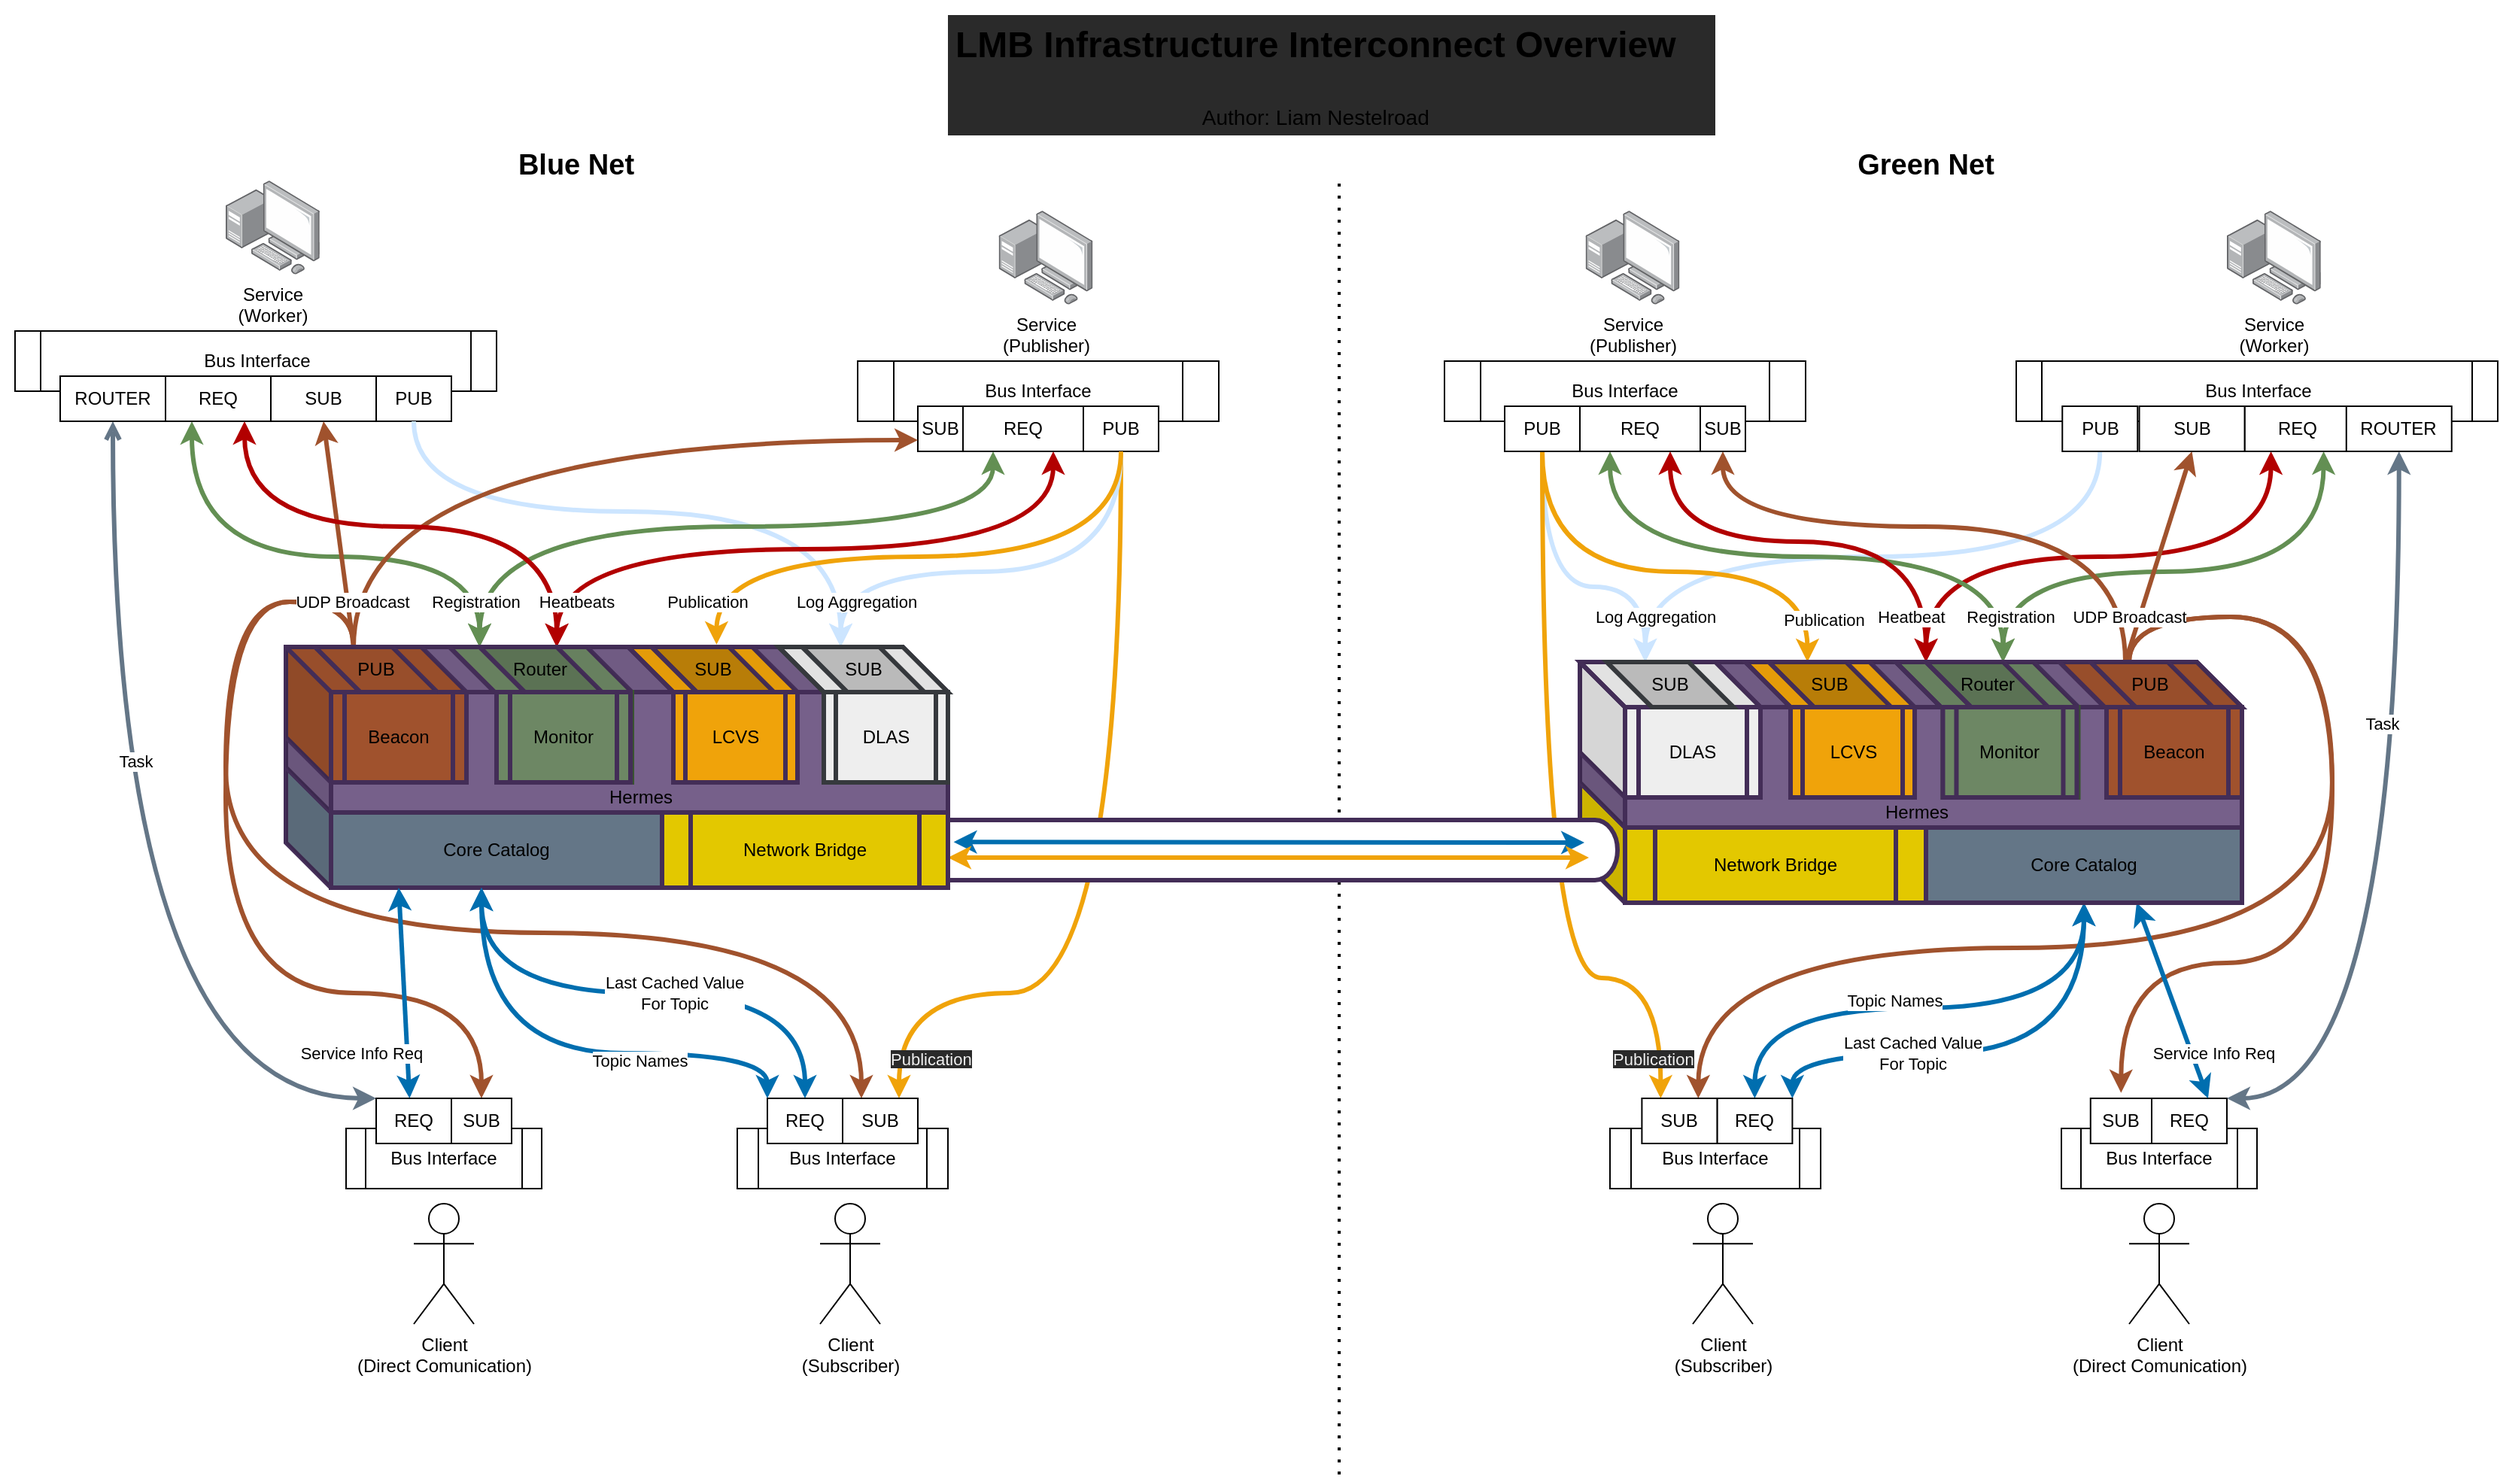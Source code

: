 <mxfile version="14.4.3" type="device" pages="9"><diagram id="R2lEEEUBdFMjLlhIrx00" name="Functional Interconnect"><mxGraphModel dx="1422" dy="853" grid="1" gridSize="10" guides="1" tooltips="1" connect="1" arrows="1" fold="1" page="1" pageScale="1" pageWidth="1700" pageHeight="1100" math="0" shadow="0" extFonts="Permanent Marker^https://fonts.googleapis.com/css?family=Permanent+Marker"><root><mxCell id="0"/><mxCell id="1" parent="0"/><mxCell id="ruX5za7dcZ1F3Mr8uOxV-5" style="edgeStyle=orthogonalEdgeStyle;curved=1;orthogonalLoop=1;jettySize=auto;html=1;exitX=0;exitY=0;exitDx=25.625;exitDy=0;exitPerimeter=0;entryX=0.5;entryY=0;entryDx=0;entryDy=0;startArrow=none;startFill=0;endArrow=classic;endFill=1;strokeColor=#A0522D;strokeWidth=3;" parent="1" source="lasTXURZGnPz_ldG5jP--11" target="ruX5za7dcZ1F3Mr8uOxV-4" edge="1"><mxGeometry relative="1" as="geometry"><Array as="points"><mxPoint x="265" y="430"/><mxPoint x="180" y="430"/><mxPoint x="180" y="690"/><mxPoint x="350" y="690"/></Array></mxGeometry></mxCell><mxCell id="ruX5za7dcZ1F3Mr8uOxV-28" style="edgeStyle=orthogonalEdgeStyle;curved=1;orthogonalLoop=1;jettySize=auto;html=1;exitX=0;exitY=0;exitDx=25.625;exitDy=0;exitPerimeter=0;entryX=0.25;entryY=0;entryDx=0;entryDy=0;startArrow=none;startFill=0;endArrow=classic;endFill=1;strokeColor=#A0522D;strokeWidth=3;" parent="1" source="lasTXURZGnPz_ldG5jP--11" target="vQnEFkg4GLYuOpp-CTVk-59" edge="1"><mxGeometry relative="1" as="geometry"><Array as="points"><mxPoint x="265" y="430"/><mxPoint x="180" y="430"/><mxPoint x="180" y="650"/><mxPoint x="603" y="650"/></Array></mxGeometry></mxCell><mxCell id="ruX5za7dcZ1F3Mr8uOxV-26" style="edgeStyle=orthogonalEdgeStyle;curved=1;orthogonalLoop=1;jettySize=auto;html=1;exitX=0;exitY=0;exitDx=25.625;exitDy=0;exitPerimeter=0;entryX=0.75;entryY=0;entryDx=0;entryDy=0;startArrow=none;startFill=0;endArrow=classic;endFill=1;strokeColor=#A0522D;strokeWidth=3;" parent="1" source="lasTXURZGnPz_ldG5jP--27" target="AvueNLtFvNiGwcj-dZGX-60" edge="1"><mxGeometry relative="1" as="geometry"><Array as="points"><mxPoint x="1445" y="440"/><mxPoint x="1580" y="440"/><mxPoint x="1580" y="660"/><mxPoint x="1159" y="660"/></Array></mxGeometry></mxCell><mxCell id="ruX5za7dcZ1F3Mr8uOxV-25" style="edgeStyle=orthogonalEdgeStyle;orthogonalLoop=1;jettySize=auto;html=1;exitX=0;exitY=0;exitDx=25.625;exitDy=0;exitPerimeter=0;entryX=0.499;entryY=-0.122;entryDx=0;entryDy=0;entryPerimeter=0;startArrow=none;startFill=0;endArrow=classic;endFill=1;strokeColor=#A0522D;strokeWidth=3;curved=1;" parent="1" source="lasTXURZGnPz_ldG5jP--27" target="ruX5za7dcZ1F3Mr8uOxV-24" edge="1"><mxGeometry relative="1" as="geometry"><Array as="points"><mxPoint x="1445" y="440"/><mxPoint x="1580" y="440"/><mxPoint x="1580" y="670"/><mxPoint x="1440" y="670"/></Array></mxGeometry></mxCell><mxCell id="ruX5za7dcZ1F3Mr8uOxV-23" style="edgeStyle=orthogonalEdgeStyle;curved=1;orthogonalLoop=1;jettySize=auto;html=1;exitX=0.25;exitY=1;exitDx=0;exitDy=0;entryX=0;entryY=0;entryDx=0;entryDy=0;entryPerimeter=0;startArrow=classic;startFill=1;endArrow=classic;endFill=1;strokeColor=#B20000;strokeWidth=3;fillColor=#e51400;" parent="1" source="ruX5za7dcZ1F3Mr8uOxV-18" edge="1"><mxGeometry relative="1" as="geometry"><mxPoint x="1309.99" y="470" as="targetPoint"/></mxGeometry></mxCell><mxCell id="yJ9KVsv6bIGC2-HA6M3I-29" value="" style="endArrow=none;dashed=1;html=1;dashPattern=1 3;strokeWidth=2;" parent="1" edge="1"><mxGeometry width="50" height="50" relative="1" as="geometry"><mxPoint x="920" y="1010" as="sourcePoint"/><mxPoint x="920" y="150" as="targetPoint"/></mxGeometry></mxCell><mxCell id="lasTXURZGnPz_ldG5jP--24" value="" style="rounded=0;whiteSpace=wrap;html=1;strokeColor=#432D57;strokeWidth=3;fillColor=#76608a;fontColor=#ffffff;" parent="1" vertex="1"><mxGeometry x="1110" y="580" width="410" height="50" as="geometry"/></mxCell><mxCell id="lasTXURZGnPz_ldG5jP--23" value="" style="shape=cube;whiteSpace=wrap;html=1;boundedLbl=1;backgroundOutline=1;darkOpacity=0.05;darkOpacity2=0.1;strokeWidth=3;fillColor=#e3c800;size=30;fontColor=#ffffff;strokeColor=#432D57;" parent="1" vertex="1"><mxGeometry x="1080" y="550" width="210" height="80" as="geometry"/></mxCell><mxCell id="lasTXURZGnPz_ldG5jP--2" value="" style="rounded=0;whiteSpace=wrap;html=1;strokeColor=#432D57;strokeWidth=3;fillColor=#76608A;" parent="1" vertex="1"><mxGeometry x="250" y="560" width="410" height="60" as="geometry"/></mxCell><mxCell id="qLGb2uE9RA6cYWiohg1e-22" value="&lt;span&gt;&lt;font color=&quot;#000000&quot;&gt;Core Catalog&lt;/font&gt;&lt;/span&gt;" style="shape=cube;whiteSpace=wrap;html=1;boundedLbl=1;backgroundOutline=1;darkOpacity=0.05;darkOpacity2=0.1;size=30;strokeWidth=3;fillColor=#647687;fontColor=#ffffff;strokeColor=#432D57;" parent="1" vertex="1"><mxGeometry x="220" y="540" width="250" height="80" as="geometry"/></mxCell><mxCell id="KXQVIxn_spM6rM-zUMeG-25" style="edgeStyle=orthogonalEdgeStyle;curved=1;orthogonalLoop=1;jettySize=auto;html=1;exitX=0.5;exitY=1;exitDx=0;exitDy=0;entryX=0;entryY=0;entryDx=25.625;entryDy=0;startArrow=none;startFill=0;endArrow=classic;endFill=1;strokeColor=#CCE5FF;strokeWidth=3;entryPerimeter=0;" parent="1" source="ruX5za7dcZ1F3Mr8uOxV-12" target="KXQVIxn_spM6rM-zUMeG-13" edge="1"><mxGeometry relative="1" as="geometry"><mxPoint x="1106.3" y="330" as="sourcePoint"/><Array as="points"><mxPoint x="1055" y="420"/><mxPoint x="1123" y="420"/></Array></mxGeometry></mxCell><mxCell id="KXQVIxn_spM6rM-zUMeG-26" style="edgeStyle=orthogonalEdgeStyle;curved=1;orthogonalLoop=1;jettySize=auto;html=1;exitX=0.5;exitY=1;exitDx=0;exitDy=0;entryX=0;entryY=0;entryDx=25.625;entryDy=0;startArrow=none;startFill=0;endArrow=classic;endFill=1;strokeColor=#CCE5FF;strokeWidth=3;entryPerimeter=0;" parent="1" source="ruX5za7dcZ1F3Mr8uOxV-21" target="KXQVIxn_spM6rM-zUMeG-13" edge="1"><mxGeometry relative="1" as="geometry"><mxPoint x="1507.5" y="330" as="sourcePoint"/></mxGeometry></mxCell><mxCell id="KXQVIxn_spM6rM-zUMeG-27" value="Log Aggregation" style="edgeLabel;html=1;align=center;verticalAlign=middle;resizable=0;points=[];" parent="KXQVIxn_spM6rM-zUMeG-26" vertex="1" connectable="0"><mxGeometry x="0.897" y="5" relative="1" as="geometry"><mxPoint x="1.58" y="-7.8" as="offset"/></mxGeometry></mxCell><mxCell id="yJ9KVsv6bIGC2-HA6M3I-9" style="edgeStyle=orthogonalEdgeStyle;curved=1;orthogonalLoop=1;jettySize=auto;html=1;exitX=0;exitY=0;exitDx=25.625;exitDy=0;exitPerimeter=0;entryX=0.5;entryY=1;entryDx=0;entryDy=0;startArrow=classic;startFill=1;endArrow=none;endFill=0;strokeWidth=3;fillColor=#f0a30a;strokeColor=#F0A30A;" parent="1" source="KXQVIxn_spM6rM-zUMeG-19" target="ruX5za7dcZ1F3Mr8uOxV-12" edge="1"><mxGeometry relative="1" as="geometry"><mxPoint x="1170" y="470" as="sourcePoint"/><mxPoint x="1043.8" y="330" as="targetPoint"/><Array as="points"><mxPoint x="1231" y="410"/><mxPoint x="1055" y="410"/></Array></mxGeometry></mxCell><mxCell id="yJ9KVsv6bIGC2-HA6M3I-7" style="edgeStyle=orthogonalEdgeStyle;curved=1;orthogonalLoop=1;jettySize=auto;html=1;exitX=0.25;exitY=0;exitDx=0;exitDy=0;entryX=0.5;entryY=1;entryDx=0;entryDy=0;startArrow=classic;startFill=1;endArrow=none;endFill=0;strokeWidth=3;fillColor=#f0a30a;strokeColor=#F0A30A;" parent="1" source="AvueNLtFvNiGwcj-dZGX-60" target="ruX5za7dcZ1F3Mr8uOxV-12" edge="1"><mxGeometry relative="1" as="geometry"><mxPoint x="1043.8" y="330" as="targetPoint"/><Array as="points"><mxPoint x="1134" y="680"/><mxPoint x="1055" y="680"/></Array></mxGeometry></mxCell><mxCell id="yJ9KVsv6bIGC2-HA6M3I-10" value="Publication" style="edgeLabel;html=1;align=center;verticalAlign=middle;resizable=0;points=[];" parent="yJ9KVsv6bIGC2-HA6M3I-7" vertex="1" connectable="0"><mxGeometry x="0.795" y="-4" relative="1" as="geometry"><mxPoint x="182.25" y="59.3" as="offset"/></mxGeometry></mxCell><mxCell id="yJ9KVsv6bIGC2-HA6M3I-13" style="edgeStyle=orthogonalEdgeStyle;curved=1;orthogonalLoop=1;jettySize=auto;html=1;exitX=0.25;exitY=1;exitDx=0;exitDy=0;entryX=0;entryY=0;entryDx=51.25;entryDy=0;startArrow=classic;startFill=1;endArrow=classic;endFill=1;strokeWidth=3;entryPerimeter=0;fillColor=#6d8764;strokeColor=#638F53;" parent="1" source="ruX5za7dcZ1F3Mr8uOxV-11" edge="1"><mxGeometry relative="1" as="geometry"><mxPoint x="1081.3" y="330" as="sourcePoint"/><mxPoint x="1361.24" y="470" as="targetPoint"/><Array as="points"><mxPoint x="1100" y="400"/><mxPoint x="1361" y="400"/></Array></mxGeometry></mxCell><mxCell id="vQnEFkg4GLYuOpp-CTVk-61" style="edgeStyle=orthogonalEdgeStyle;curved=1;rounded=0;orthogonalLoop=1;jettySize=auto;html=1;exitX=0.5;exitY=1;exitDx=0;exitDy=0;entryX=0.75;entryY=0;entryDx=0;entryDy=0;strokeWidth=3;fillColor=#f0a30a;strokeColor=#F0A30A;" parent="1" source="vQnEFkg4GLYuOpp-CTVk-55" target="vQnEFkg4GLYuOpp-CTVk-59" edge="1"><mxGeometry relative="1" as="geometry"><Array as="points"><mxPoint x="775" y="690"/><mxPoint x="628" y="690"/></Array></mxGeometry></mxCell><mxCell id="XC-SaetgykKqfNG_i1qk-1" value="&lt;h1 style=&quot;text-align: center&quot;&gt;LMB Infrastructure Interconnect Overview&lt;/h1&gt;&lt;h1 style=&quot;text-align: center&quot;&gt;&lt;span style=&quot;font-weight: normal&quot;&gt;&lt;font style=&quot;font-size: 14px ; line-height: 100%&quot;&gt;Author: Liam Nestelroad&lt;/font&gt;&lt;/span&gt;&lt;/h1&gt;" style="text;html=1;spacing=5;spacingTop=-20;whiteSpace=wrap;overflow=hidden;rounded=0;fillColor=#2a2a2a;" parent="1" vertex="1"><mxGeometry x="660" y="40" width="510" height="80" as="geometry"/></mxCell><mxCell id="vQnEFkg4GLYuOpp-CTVk-22" style="rounded=0;orthogonalLoop=1;jettySize=auto;html=1;entryX=0.25;entryY=1;entryDx=0;entryDy=0;strokeWidth=3;fillColor=#1ba1e2;strokeColor=#006EAF;startArrow=classic;startFill=1;exitX=0.444;exitY=0;exitDx=0;exitDy=0;exitPerimeter=0;" parent="1" source="vQnEFkg4GLYuOpp-CTVk-20" edge="1"><mxGeometry relative="1" as="geometry"><mxPoint x="295" y="620" as="targetPoint"/><mxPoint x="340" y="690" as="sourcePoint"/></mxGeometry></mxCell><mxCell id="vQnEFkg4GLYuOpp-CTVk-24" value="Service Info Req" style="edgeLabel;html=1;align=center;verticalAlign=middle;resizable=0;points=[];" parent="vQnEFkg4GLYuOpp-CTVk-22" vertex="1" connectable="0"><mxGeometry x="-0.181" y="-1" relative="1" as="geometry"><mxPoint x="-30.27" y="26.98" as="offset"/></mxGeometry></mxCell><mxCell id="vQnEFkg4GLYuOpp-CTVk-92" style="edgeStyle=orthogonalEdgeStyle;curved=1;rounded=0;orthogonalLoop=1;jettySize=auto;html=1;exitX=0;exitY=0;exitDx=0;exitDy=0;entryX=0.5;entryY=1;entryDx=0;entryDy=0;startArrow=classic;startFill=1;endArrow=open;endFill=0;strokeWidth=3;fillColor=#d0cee2;strokeColor=#647687;" parent="1" source="vQnEFkg4GLYuOpp-CTVk-20" target="vQnEFkg4GLYuOpp-CTVk-106" edge="1"><mxGeometry relative="1" as="geometry"><Array as="points"><mxPoint x="105" y="760"/></Array></mxGeometry></mxCell><mxCell id="vQnEFkg4GLYuOpp-CTVk-93" value="Task" style="edgeLabel;html=1;align=center;verticalAlign=middle;resizable=0;points=[];" parent="vQnEFkg4GLYuOpp-CTVk-92" vertex="1" connectable="0"><mxGeometry x="0.12" y="-22" relative="1" as="geometry"><mxPoint x="-7.03" y="-49.36" as="offset"/></mxGeometry></mxCell><mxCell id="vQnEFkg4GLYuOpp-CTVk-23" style="edgeStyle=orthogonalEdgeStyle;curved=1;rounded=0;orthogonalLoop=1;jettySize=auto;html=1;exitX=0;exitY=0;exitDx=0;exitDy=0;strokeWidth=3;fillColor=#1ba1e2;strokeColor=#006EAF;startArrow=classic;startFill=1;entryX=0;entryY=0;entryDx=130;entryDy=80;entryPerimeter=0;" parent="1" source="vQnEFkg4GLYuOpp-CTVk-21" target="qLGb2uE9RA6cYWiohg1e-22" edge="1"><mxGeometry relative="1" as="geometry"><mxPoint x="400" y="650" as="targetPoint"/><Array as="points"><mxPoint x="350" y="730"/></Array></mxGeometry></mxCell><mxCell id="vQnEFkg4GLYuOpp-CTVk-25" value="Topic Names" style="edgeLabel;html=1;align=center;verticalAlign=middle;resizable=0;points=[];" parent="vQnEFkg4GLYuOpp-CTVk-23" vertex="1" connectable="0"><mxGeometry x="-0.321" y="-6" relative="1" as="geometry"><mxPoint x="-3" y="11" as="offset"/></mxGeometry></mxCell><mxCell id="yJ9KVsv6bIGC2-HA6M3I-31" style="edgeStyle=orthogonalEdgeStyle;curved=1;orthogonalLoop=1;jettySize=auto;html=1;exitX=0.25;exitY=1;exitDx=0;exitDy=0;entryX=0;entryY=0;entryDx=0;entryDy=0;entryPerimeter=0;startArrow=classic;startFill=1;endArrow=classic;endFill=1;strokeColor=#638F53;strokeWidth=3;" parent="1" source="vQnEFkg4GLYuOpp-CTVk-42" edge="1"><mxGeometry relative="1" as="geometry"><mxPoint x="348.75" y="460" as="targetPoint"/><Array as="points"><mxPoint x="158" y="400"/><mxPoint x="349" y="400"/></Array></mxGeometry></mxCell><mxCell id="vQnEFkg4GLYuOpp-CTVk-107" style="edgeStyle=orthogonalEdgeStyle;curved=1;rounded=0;orthogonalLoop=1;jettySize=auto;html=1;exitX=0;exitY=0;exitDx=130;exitDy=80;entryX=0.5;entryY=0;entryDx=0;entryDy=0;startArrow=classic;startFill=1;endArrow=classic;endFill=1;strokeWidth=3;fillColor=#1ba1e2;strokeColor=#006EAF;exitPerimeter=0;" parent="1" source="qLGb2uE9RA6cYWiohg1e-22" target="vQnEFkg4GLYuOpp-CTVk-21" edge="1"><mxGeometry relative="1" as="geometry"><mxPoint x="400" y="620" as="sourcePoint"/><Array as="points"><mxPoint x="350" y="690"/><mxPoint x="565" y="690"/></Array></mxGeometry></mxCell><mxCell id="vQnEFkg4GLYuOpp-CTVk-108" value="Last Cached Value&lt;br&gt;For Topic" style="edgeLabel;html=1;align=center;verticalAlign=middle;resizable=0;points=[];" parent="vQnEFkg4GLYuOpp-CTVk-107" vertex="1" connectable="0"><mxGeometry x="-0.182" y="3" relative="1" as="geometry"><mxPoint x="53" y="3" as="offset"/></mxGeometry></mxCell><mxCell id="AvueNLtFvNiGwcj-dZGX-1" value="" style="group" parent="1" vertex="1" connectable="0"><mxGeometry x="600" y="170" width="240" height="160" as="geometry"/></mxCell><mxCell id="vQnEFkg4GLYuOpp-CTVk-29" value="Service&lt;br&gt;(Publisher)" style="points=[];aspect=fixed;html=1;align=center;shadow=0;dashed=0;image;image=img/lib/allied_telesis/computer_and_terminals/Personal_Computer_with_Server.svg;" parent="AvueNLtFvNiGwcj-dZGX-1" vertex="1"><mxGeometry x="93.8" width="62.4" height="62.4" as="geometry"/></mxCell><mxCell id="vQnEFkg4GLYuOpp-CTVk-30" value="Bus Interface" style="shape=process;whiteSpace=wrap;html=1;backgroundOutline=1;" parent="AvueNLtFvNiGwcj-dZGX-1" vertex="1"><mxGeometry y="100" width="240" height="40" as="geometry"/></mxCell><mxCell id="vQnEFkg4GLYuOpp-CTVk-43" value="REQ" style="rounded=0;whiteSpace=wrap;html=1;" parent="AvueNLtFvNiGwcj-dZGX-1" vertex="1"><mxGeometry x="70" y="130" width="80" height="30" as="geometry"/></mxCell><mxCell id="vQnEFkg4GLYuOpp-CTVk-55" value="PUB" style="rounded=0;whiteSpace=wrap;html=1;" parent="AvueNLtFvNiGwcj-dZGX-1" vertex="1"><mxGeometry x="150" y="130" width="50" height="30" as="geometry"/></mxCell><mxCell id="vQnEFkg4GLYuOpp-CTVk-85" value="SUB" style="rounded=0;whiteSpace=wrap;html=1;rotation=0;" parent="AvueNLtFvNiGwcj-dZGX-1" vertex="1"><mxGeometry x="40" y="130" width="30" height="30" as="geometry"/></mxCell><mxCell id="AvueNLtFvNiGwcj-dZGX-4" value="" style="group" parent="1" vertex="1" connectable="0"><mxGeometry x="520" y="760" width="140" height="150" as="geometry"/></mxCell><mxCell id="vQnEFkg4GLYuOpp-CTVk-1" value="Client&lt;br&gt;(Subscriber)" style="shape=umlActor;verticalLabelPosition=bottom;verticalAlign=top;html=1;outlineConnect=0;" parent="AvueNLtFvNiGwcj-dZGX-4" vertex="1"><mxGeometry x="55" y="70" width="40" height="80" as="geometry"/></mxCell><mxCell id="vQnEFkg4GLYuOpp-CTVk-13" value="Bus Interface" style="shape=process;whiteSpace=wrap;html=1;backgroundOutline=1;" parent="AvueNLtFvNiGwcj-dZGX-4" vertex="1"><mxGeometry y="20" width="140" height="40" as="geometry"/></mxCell><mxCell id="vQnEFkg4GLYuOpp-CTVk-21" value="REQ" style="rounded=0;whiteSpace=wrap;html=1;" parent="AvueNLtFvNiGwcj-dZGX-4" vertex="1"><mxGeometry x="20" width="50" height="30" as="geometry"/></mxCell><mxCell id="vQnEFkg4GLYuOpp-CTVk-59" value="SUB" style="rounded=0;whiteSpace=wrap;html=1;" parent="AvueNLtFvNiGwcj-dZGX-4" vertex="1"><mxGeometry x="70" width="50" height="30" as="geometry"/></mxCell><mxCell id="yJ9KVsv6bIGC2-HA6M3I-15" style="edgeStyle=orthogonalEdgeStyle;curved=1;orthogonalLoop=1;jettySize=auto;html=1;exitX=0.75;exitY=1;exitDx=0;exitDy=0;startArrow=classic;startFill=1;endArrow=classic;endFill=1;strokeWidth=3;fillColor=#6d8764;strokeColor=#638F53;entryX=0;entryY=0;entryDx=51.25;entryDy=0;entryPerimeter=0;" parent="1" source="ruX5za7dcZ1F3Mr8uOxV-18" edge="1"><mxGeometry relative="1" as="geometry"><mxPoint x="1542.5" y="330" as="sourcePoint"/><mxPoint x="1361.24" y="470" as="targetPoint"/><Array as="points"><mxPoint x="1574" y="410"/><mxPoint x="1361" y="410"/></Array></mxGeometry></mxCell><mxCell id="yJ9KVsv6bIGC2-HA6M3I-17" value="Registration" style="edgeLabel;html=1;align=center;verticalAlign=middle;resizable=0;points=[];" parent="yJ9KVsv6bIGC2-HA6M3I-15" vertex="1" connectable="0"><mxGeometry x="0.785" y="8" relative="1" as="geometry"><mxPoint x="-2.97" y="7.81" as="offset"/></mxGeometry></mxCell><mxCell id="AvueNLtFvNiGwcj-dZGX-52" value="" style="group" parent="1" vertex="1" connectable="0"><mxGeometry x="1400" y="760" width="130" height="150" as="geometry"/></mxCell><mxCell id="AvueNLtFvNiGwcj-dZGX-53" value="Client&lt;br&gt;(Direct Comunication)" style="shape=umlActor;verticalLabelPosition=bottom;verticalAlign=top;html=1;outlineConnect=0;" parent="AvueNLtFvNiGwcj-dZGX-52" vertex="1"><mxGeometry x="45" y="70" width="40" height="80" as="geometry"/></mxCell><mxCell id="AvueNLtFvNiGwcj-dZGX-54" value="Bus Interface" style="shape=process;whiteSpace=wrap;html=1;backgroundOutline=1;" parent="AvueNLtFvNiGwcj-dZGX-52" vertex="1"><mxGeometry y="20" width="130" height="40" as="geometry"/></mxCell><mxCell id="AvueNLtFvNiGwcj-dZGX-55" value="REQ" style="rounded=0;whiteSpace=wrap;html=1;" parent="AvueNLtFvNiGwcj-dZGX-52" vertex="1"><mxGeometry x="60" width="50" height="30" as="geometry"/></mxCell><mxCell id="ruX5za7dcZ1F3Mr8uOxV-24" value="SUB" style="rounded=0;whiteSpace=wrap;html=1;" parent="AvueNLtFvNiGwcj-dZGX-52" vertex="1"><mxGeometry x="19.38" width="40.62" height="30" as="geometry"/></mxCell><mxCell id="yJ9KVsv6bIGC2-HA6M3I-3" value="" style="shape=cylinder3;whiteSpace=wrap;html=1;boundedLbl=1;backgroundOutline=1;size=15;strokeWidth=3;rotation=-90;strokeColor=#432D57;" parent="1" vertex="1"><mxGeometry x="845" y="355" width="40" height="480" as="geometry"/></mxCell><mxCell id="yJ9KVsv6bIGC2-HA6M3I-22" style="edgeStyle=orthogonalEdgeStyle;curved=1;orthogonalLoop=1;jettySize=auto;html=1;exitX=0.5;exitY=0;exitDx=0;exitDy=0;entryX=0.25;entryY=1;entryDx=0;entryDy=0;startArrow=classic;startFill=1;endArrow=classic;endFill=1;strokeColor=#006EAF;strokeWidth=3;fillColor=#1ba1e2;" parent="1" source="AvueNLtFvNiGwcj-dZGX-59" edge="1"><mxGeometry relative="1" as="geometry"><mxPoint x="1415" y="630" as="targetPoint"/><Array as="points"><mxPoint x="1196" y="700"/><mxPoint x="1415" y="700"/></Array></mxGeometry></mxCell><mxCell id="yJ9KVsv6bIGC2-HA6M3I-23" value="Topic Names" style="edgeLabel;html=1;align=center;verticalAlign=middle;resizable=0;points=[];" parent="yJ9KVsv6bIGC2-HA6M3I-22" vertex="1" connectable="0"><mxGeometry x="0.055" y="2" relative="1" as="geometry"><mxPoint x="-31.7" y="-3" as="offset"/></mxGeometry></mxCell><mxCell id="yJ9KVsv6bIGC2-HA6M3I-24" style="edgeStyle=orthogonalEdgeStyle;curved=1;orthogonalLoop=1;jettySize=auto;html=1;exitX=0.25;exitY=1;exitDx=0;exitDy=0;entryX=1;entryY=0;entryDx=0;entryDy=0;startArrow=classic;startFill=1;endArrow=classic;endFill=1;strokeColor=#006EAF;strokeWidth=3;fillColor=#1ba1e2;" parent="1" target="AvueNLtFvNiGwcj-dZGX-59" edge="1"><mxGeometry relative="1" as="geometry"><mxPoint x="1415" y="630" as="sourcePoint"/><Array as="points"><mxPoint x="1415" y="730"/></Array></mxGeometry></mxCell><mxCell id="yJ9KVsv6bIGC2-HA6M3I-25" value="Last Cached Value&lt;br&gt;For Topic" style="edgeLabel;html=1;align=center;verticalAlign=middle;resizable=0;points=[];" parent="yJ9KVsv6bIGC2-HA6M3I-24" vertex="1" connectable="0"><mxGeometry x="0.371" y="-8" relative="1" as="geometry"><mxPoint x="7.57" y="8" as="offset"/></mxGeometry></mxCell><mxCell id="yJ9KVsv6bIGC2-HA6M3I-16" style="edgeStyle=orthogonalEdgeStyle;curved=1;orthogonalLoop=1;jettySize=auto;html=1;exitX=1;exitY=0;exitDx=0;exitDy=0;entryX=0.5;entryY=1;entryDx=0;entryDy=0;startArrow=classic;startFill=1;endArrow=classic;endFill=1;strokeWidth=3;fillColor=#647687;strokeColor=#647687;" parent="1" source="AvueNLtFvNiGwcj-dZGX-55" target="ruX5za7dcZ1F3Mr8uOxV-20" edge="1"><mxGeometry relative="1" as="geometry"><mxPoint x="1595" y="330" as="targetPoint"/><Array as="points"><mxPoint x="1624" y="760"/></Array></mxGeometry></mxCell><mxCell id="yJ9KVsv6bIGC2-HA6M3I-19" value="Task" style="edgeLabel;html=1;align=center;verticalAlign=middle;resizable=0;points=[];" parent="yJ9KVsv6bIGC2-HA6M3I-16" vertex="1" connectable="0"><mxGeometry x="0.335" y="12" relative="1" as="geometry"><mxPoint as="offset"/></mxGeometry></mxCell><mxCell id="yJ9KVsv6bIGC2-HA6M3I-20" style="orthogonalLoop=1;jettySize=auto;html=1;exitX=0.75;exitY=0;exitDx=0;exitDy=0;entryX=0.5;entryY=1;entryDx=0;entryDy=0;startArrow=classic;startFill=1;endArrow=classic;endFill=1;strokeColor=#006EAF;strokeWidth=3;fillColor=#1ba1e2;" parent="1" source="AvueNLtFvNiGwcj-dZGX-55" edge="1"><mxGeometry relative="1" as="geometry"><mxPoint x="1450" y="630" as="targetPoint"/></mxGeometry></mxCell><mxCell id="yJ9KVsv6bIGC2-HA6M3I-21" value="Service Info Req" style="edgeLabel;html=1;align=center;verticalAlign=middle;resizable=0;points=[];" parent="yJ9KVsv6bIGC2-HA6M3I-20" vertex="1" connectable="0"><mxGeometry x="0.394" y="2" relative="1" as="geometry"><mxPoint x="37.96" y="59.48" as="offset"/></mxGeometry></mxCell><mxCell id="yJ9KVsv6bIGC2-HA6M3I-26" value="" style="endArrow=classic;startArrow=classic;html=1;strokeColor=#006EAF;strokeWidth=3;exitX=1.02;exitY=0.392;exitDx=0;exitDy=0;fillColor=#1ba1e2;exitPerimeter=0;" parent="1" source="qLGb2uE9RA6cYWiohg1e-21" edge="1"><mxGeometry width="50" height="50" relative="1" as="geometry"><mxPoint x="840" y="570" as="sourcePoint"/><mxPoint x="1083" y="590" as="targetPoint"/></mxGeometry></mxCell><mxCell id="yJ9KVsv6bIGC2-HA6M3I-27" value="" style="endArrow=classic;startArrow=classic;html=1;strokeWidth=3;fillColor=#e3c800;strokeColor=#F0A30A;" parent="1" edge="1"><mxGeometry width="50" height="50" relative="1" as="geometry"><mxPoint x="660" y="600" as="sourcePoint"/><mxPoint x="1086" y="600" as="targetPoint"/></mxGeometry></mxCell><mxCell id="yJ9KVsv6bIGC2-HA6M3I-36" value="" style="group" parent="1" vertex="1" connectable="0"><mxGeometry x="1100" y="760" width="140" height="150" as="geometry"/></mxCell><mxCell id="AvueNLtFvNiGwcj-dZGX-57" value="Client&lt;br&gt;(Subscriber)" style="shape=umlActor;verticalLabelPosition=bottom;verticalAlign=top;html=1;outlineConnect=0;" parent="yJ9KVsv6bIGC2-HA6M3I-36" vertex="1"><mxGeometry x="55" y="70" width="40" height="80" as="geometry"/></mxCell><mxCell id="AvueNLtFvNiGwcj-dZGX-58" value="Bus Interface" style="shape=process;whiteSpace=wrap;html=1;backgroundOutline=1;" parent="yJ9KVsv6bIGC2-HA6M3I-36" vertex="1"><mxGeometry y="20" width="140" height="40" as="geometry"/></mxCell><mxCell id="AvueNLtFvNiGwcj-dZGX-59" value="REQ" style="rounded=0;whiteSpace=wrap;html=1;" parent="yJ9KVsv6bIGC2-HA6M3I-36" vertex="1"><mxGeometry x="71.2" width="50" height="30" as="geometry"/></mxCell><mxCell id="AvueNLtFvNiGwcj-dZGX-60" value="SUB" style="rounded=0;whiteSpace=wrap;html=1;" parent="yJ9KVsv6bIGC2-HA6M3I-36" vertex="1"><mxGeometry x="21.2" width="50" height="30" as="geometry"/></mxCell><mxCell id="yJ9KVsv6bIGC2-HA6M3I-39" value="" style="group" parent="1" vertex="1" connectable="0"><mxGeometry x="30" y="150" width="370" height="160" as="geometry"/></mxCell><mxCell id="vQnEFkg4GLYuOpp-CTVk-10" value="Service&lt;br&gt;(Worker)" style="points=[];aspect=fixed;html=1;align=center;shadow=0;dashed=0;image;image=img/lib/allied_telesis/computer_and_terminals/Personal_Computer_with_Server.svg;" parent="yJ9KVsv6bIGC2-HA6M3I-39" vertex="1"><mxGeometry x="150" width="62.4" height="62.4" as="geometry"/></mxCell><mxCell id="vQnEFkg4GLYuOpp-CTVk-12" value="Bus Interface" style="shape=process;whiteSpace=wrap;html=1;backgroundOutline=1;size=0.054;" parent="yJ9KVsv6bIGC2-HA6M3I-39" vertex="1"><mxGeometry x="10" y="100" width="320" height="40" as="geometry"/></mxCell><mxCell id="vQnEFkg4GLYuOpp-CTVk-42" value="REQ" style="rounded=0;whiteSpace=wrap;html=1;" parent="yJ9KVsv6bIGC2-HA6M3I-39" vertex="1"><mxGeometry x="110" y="130" width="70" height="30" as="geometry"/></mxCell><mxCell id="vQnEFkg4GLYuOpp-CTVk-84" value="SUB" style="rounded=0;whiteSpace=wrap;html=1;rotation=0;" parent="yJ9KVsv6bIGC2-HA6M3I-39" vertex="1"><mxGeometry x="180" y="130" width="70" height="30" as="geometry"/></mxCell><mxCell id="vQnEFkg4GLYuOpp-CTVk-106" value="ROUTER" style="rounded=0;whiteSpace=wrap;html=1;" parent="yJ9KVsv6bIGC2-HA6M3I-39" vertex="1"><mxGeometry x="40" y="130" width="70" height="30" as="geometry"/></mxCell><mxCell id="ruX5za7dcZ1F3Mr8uOxV-7" value="PUB" style="rounded=0;whiteSpace=wrap;html=1;" parent="yJ9KVsv6bIGC2-HA6M3I-39" vertex="1"><mxGeometry x="250" y="130" width="50" height="30" as="geometry"/></mxCell><mxCell id="KXQVIxn_spM6rM-zUMeG-8" style="edgeStyle=orthogonalEdgeStyle;curved=1;orthogonalLoop=1;jettySize=auto;html=1;exitX=0.5;exitY=1;exitDx=0;exitDy=0;entryX=0;entryY=0;entryDx=25.625;entryDy=0;entryPerimeter=0;startArrow=none;startFill=0;endArrow=classic;endFill=1;strokeWidth=3;fillColor=#eeeeee;strokeColor=#CCE5FF;" parent="1" source="ruX5za7dcZ1F3Mr8uOxV-7" target="KXQVIxn_spM6rM-zUMeG-4" edge="1"><mxGeometry relative="1" as="geometry"><Array as="points"><mxPoint x="305" y="370"/><mxPoint x="589" y="370"/></Array></mxGeometry></mxCell><mxCell id="vQnEFkg4GLYuOpp-CTVk-89" style="rounded=0;orthogonalLoop=1;jettySize=auto;html=1;exitX=0.5;exitY=1;exitDx=0;exitDy=0;strokeWidth=3;fillColor=#a0522d;endArrow=none;endFill=0;startArrow=classic;startFill=1;entryX=0;entryY=0;entryDx=25.625;entryDy=0;entryPerimeter=0;strokeColor=#A0522D;" parent="1" source="vQnEFkg4GLYuOpp-CTVk-84" target="lasTXURZGnPz_ldG5jP--11" edge="1"><mxGeometry relative="1" as="geometry"><mxPoint x="268.75" y="460" as="targetPoint"/></mxGeometry></mxCell><mxCell id="vQnEFkg4GLYuOpp-CTVk-88" style="edgeStyle=orthogonalEdgeStyle;curved=1;rounded=0;orthogonalLoop=1;jettySize=auto;html=1;exitX=0;exitY=0.75;exitDx=0;exitDy=0;strokeWidth=3;fillColor=#a0522d;endArrow=none;endFill=0;startArrow=classic;startFill=1;entryX=0;entryY=0;entryDx=25.625;entryDy=0;entryPerimeter=0;strokeColor=#A0522D;" parent="1" source="vQnEFkg4GLYuOpp-CTVk-85" target="lasTXURZGnPz_ldG5jP--11" edge="1"><mxGeometry relative="1" as="geometry"><mxPoint x="268.75" y="460" as="targetPoint"/></mxGeometry></mxCell><mxCell id="AvueNLtFvNiGwcj-dZGX-5" value="UDP Broadcast" style="edgeLabel;html=1;align=center;verticalAlign=middle;resizable=0;points=[];" parent="vQnEFkg4GLYuOpp-CTVk-88" vertex="1" connectable="0"><mxGeometry x="0.917" relative="1" as="geometry"><mxPoint x="-1.26" y="-8.8" as="offset"/></mxGeometry></mxCell><mxCell id="KXQVIxn_spM6rM-zUMeG-9" style="edgeStyle=orthogonalEdgeStyle;curved=1;orthogonalLoop=1;jettySize=auto;html=1;exitX=0.5;exitY=1;exitDx=0;exitDy=0;entryX=0;entryY=0;entryDx=25.625;entryDy=0;entryPerimeter=0;startArrow=none;startFill=0;endArrow=classic;endFill=1;strokeColor=#CCE5FF;strokeWidth=3;" parent="1" source="vQnEFkg4GLYuOpp-CTVk-55" target="KXQVIxn_spM6rM-zUMeG-4" edge="1"><mxGeometry relative="1" as="geometry"><Array as="points"><mxPoint x="775" y="410"/><mxPoint x="589" y="410"/></Array></mxGeometry></mxCell><mxCell id="KXQVIxn_spM6rM-zUMeG-10" value="Log Aggregation" style="edgeLabel;html=1;align=center;verticalAlign=middle;resizable=0;points=[];" parent="KXQVIxn_spM6rM-zUMeG-9" vertex="1" connectable="0"><mxGeometry x="0.529" y="9" relative="1" as="geometry"><mxPoint x="-14.72" y="11" as="offset"/></mxGeometry></mxCell><mxCell id="vQnEFkg4GLYuOpp-CTVk-56" style="edgeStyle=orthogonalEdgeStyle;curved=1;rounded=0;orthogonalLoop=1;jettySize=auto;html=1;exitX=0.5;exitY=1;exitDx=0;exitDy=0;strokeWidth=3;fillColor=#f0a30a;entryX=0.522;entryY=-0.053;entryDx=0;entryDy=0;entryPerimeter=0;strokeColor=#F0A30A;" parent="1" source="vQnEFkg4GLYuOpp-CTVk-55" target="qLGb2uE9RA6cYWiohg1e-28" edge="1"><mxGeometry relative="1" as="geometry"><Array as="points"><mxPoint x="775" y="400"/><mxPoint x="506" y="400"/></Array><mxPoint x="650" y="449" as="targetPoint"/></mxGeometry></mxCell><mxCell id="vQnEFkg4GLYuOpp-CTVk-57" value="Publication" style="edgeLabel;html=1;align=center;verticalAlign=middle;resizable=0;points=[];" parent="vQnEFkg4GLYuOpp-CTVk-56" vertex="1" connectable="0"><mxGeometry x="-0.141" y="-5" relative="1" as="geometry"><mxPoint x="-174.5" y="35" as="offset"/></mxGeometry></mxCell><mxCell id="yJ9KVsv6bIGC2-HA6M3I-30" style="edgeStyle=orthogonalEdgeStyle;curved=1;orthogonalLoop=1;jettySize=auto;html=1;exitX=0.25;exitY=1;exitDx=0;exitDy=0;entryX=0;entryY=0;entryDx=0;entryDy=0;entryPerimeter=0;startArrow=classic;startFill=1;endArrow=classic;endFill=1;strokeColor=#638F53;strokeWidth=3;" parent="1" source="vQnEFkg4GLYuOpp-CTVk-43" edge="1"><mxGeometry relative="1" as="geometry"><mxPoint x="348.75" y="460" as="targetPoint"/><Array as="points"><mxPoint x="690" y="380"/><mxPoint x="349" y="380"/></Array></mxGeometry></mxCell><mxCell id="yJ9KVsv6bIGC2-HA6M3I-32" value="Registration" style="edgeLabel;html=1;align=center;verticalAlign=middle;resizable=0;points=[];" parent="yJ9KVsv6bIGC2-HA6M3I-30" vertex="1" connectable="0"><mxGeometry x="0.582" y="6" relative="1" as="geometry"><mxPoint x="-22.0" y="44" as="offset"/></mxGeometry></mxCell><mxCell id="qLGb2uE9RA6cYWiohg1e-19" value="" style="shape=cube;whiteSpace=wrap;html=1;boundedLbl=1;backgroundOutline=1;darkOpacity=0.05;darkOpacity2=0.1;size=30;fillColor=#76608a;fontColor=#ffffff;strokeWidth=3;strokeColor=#432D57;" parent="1" vertex="1"><mxGeometry x="220" y="460" width="440" height="110" as="geometry"/></mxCell><mxCell id="qLGb2uE9RA6cYWiohg1e-21" value="&lt;span&gt;&lt;font color=&quot;#000000&quot;&gt;Network Bridge&lt;/font&gt;&lt;/span&gt;" style="shape=process;whiteSpace=wrap;html=1;backgroundOutline=1;strokeWidth=3;fillColor=#e3c800;fontColor=#ffffff;strokeColor=#432D57;" parent="1" vertex="1"><mxGeometry x="470" y="570" width="190" height="50" as="geometry"/></mxCell><mxCell id="qLGb2uE9RA6cYWiohg1e-28" value="" style="shape=cube;whiteSpace=wrap;html=1;boundedLbl=1;backgroundOutline=1;darkOpacity=0.05;darkOpacity2=0.1;strokeWidth=3;size=80;fontColor=#ffffff;fillColor=#f0a30a;strokeColor=#432D57;" parent="1" vertex="1"><mxGeometry x="447.5" y="460" width="112.5" height="30" as="geometry"/></mxCell><mxCell id="qLGb2uE9RA6cYWiohg1e-31" value="" style="shape=cube;whiteSpace=wrap;html=1;boundedLbl=1;backgroundOutline=1;darkOpacity=0.05;darkOpacity2=0.1;strokeWidth=3;size=80;fontColor=#ffffff;fillColor=#6d8764;strokeColor=#432D57;" parent="1" vertex="1"><mxGeometry x="328.75" y="460" width="121.25" height="30" as="geometry"/></mxCell><mxCell id="KXQVIxn_spM6rM-zUMeG-24" style="orthogonalLoop=1;jettySize=auto;html=1;exitX=0.5;exitY=1;exitDx=0;exitDy=0;entryX=0;entryY=0;entryDx=48.75;entryDy=0;entryPerimeter=0;startArrow=classic;startFill=1;endArrow=none;endFill=0;strokeWidth=3;fillColor=#a0522d;strokeColor=#A0522D;" parent="1" source="ruX5za7dcZ1F3Mr8uOxV-19" edge="1"><mxGeometry relative="1" as="geometry"><mxPoint x="1437.5" y="330" as="sourcePoint"/><mxPoint x="1442.5" y="470" as="targetPoint"/></mxGeometry></mxCell><mxCell id="yJ9KVsv6bIGC2-HA6M3I-11" style="edgeStyle=orthogonalEdgeStyle;curved=1;orthogonalLoop=1;jettySize=auto;html=1;entryX=0;entryY=0;entryDx=48.75;entryDy=0;startArrow=classic;startFill=1;endArrow=none;endFill=0;strokeWidth=3;fillColor=#a0522d;entryPerimeter=0;strokeColor=#A0522D;exitX=0.5;exitY=1;exitDx=0;exitDy=0;" parent="1" source="ruX5za7dcZ1F3Mr8uOxV-13" edge="1"><mxGeometry relative="1" as="geometry"><mxPoint x="1220" y="350" as="sourcePoint"/><mxPoint x="1442.5" y="470" as="targetPoint"/><Array as="points"><mxPoint x="1175" y="380"/><mxPoint x="1443" y="380"/></Array></mxGeometry></mxCell><mxCell id="yJ9KVsv6bIGC2-HA6M3I-18" value="UDP Broadcast" style="edgeLabel;html=1;align=center;verticalAlign=middle;resizable=0;points=[];" parent="yJ9KVsv6bIGC2-HA6M3I-11" vertex="1" connectable="0"><mxGeometry x="0.844" y="-11" relative="1" as="geometry"><mxPoint x="13.49" y="1.74" as="offset"/></mxGeometry></mxCell><mxCell id="KXQVIxn_spM6rM-zUMeG-28" value="&lt;font style=&quot;font-size: 19px&quot;&gt;&lt;b&gt;Blue Net&lt;/b&gt;&lt;/font&gt;" style="text;html=1;strokeColor=none;fillColor=none;align=center;verticalAlign=middle;whiteSpace=wrap;rounded=0;" parent="1" vertex="1"><mxGeometry x="363.12" y="130" width="100" height="20" as="geometry"/></mxCell><mxCell id="KXQVIxn_spM6rM-zUMeG-29" value="&lt;font style=&quot;font-size: 19px&quot;&gt;&lt;b&gt;Green&amp;nbsp;Net&lt;/b&gt;&lt;/font&gt;" style="text;html=1;strokeColor=none;fillColor=none;align=center;verticalAlign=middle;whiteSpace=wrap;rounded=0;" parent="1" vertex="1"><mxGeometry x="1260" y="130" width="100" height="20" as="geometry"/></mxCell><mxCell id="hmmo6kofegHOEnV99AgX-1" value="" style="group;" parent="1" vertex="1" connectable="0"><mxGeometry x="547.5" y="460" width="112.5" height="90" as="geometry"/></mxCell><mxCell id="KXQVIxn_spM6rM-zUMeG-2" value="&lt;font color=&quot;#000000&quot;&gt;DLAS&lt;/font&gt;" style="shape=process;whiteSpace=wrap;html=1;backgroundOutline=1;strokeWidth=3;fillColor=#eeeeee;strokeColor=#36393d;" parent="hmmo6kofegHOEnV99AgX-1" vertex="1"><mxGeometry x="30" y="30" width="82.5" height="60" as="geometry"/></mxCell><mxCell id="KXQVIxn_spM6rM-zUMeG-3" value="" style="shape=cube;whiteSpace=wrap;html=1;boundedLbl=1;backgroundOutline=1;darkOpacity=0.05;darkOpacity2=0.1;strokeWidth=3;size=80;strokeColor=#36393d;fillColor=#eeeeee;" parent="hmmo6kofegHOEnV99AgX-1" vertex="1"><mxGeometry width="112.5" height="30" as="geometry"/></mxCell><mxCell id="KXQVIxn_spM6rM-zUMeG-4" value="" style="shape=cube;whiteSpace=wrap;html=1;boundedLbl=1;backgroundOutline=1;darkOpacity=0.05;darkOpacity2=0.1;strokeWidth=3;size=80;strokeColor=#36393d;fillColor=#C4C4C4;" parent="hmmo6kofegHOEnV99AgX-1" vertex="1"><mxGeometry x="15.63" width="81.25" height="30" as="geometry"/></mxCell><mxCell id="KXQVIxn_spM6rM-zUMeG-5" value="&lt;font color=&quot;#000000&quot;&gt;SUB&lt;/font&gt;" style="text;html=1;strokeColor=none;fillColor=none;align=center;verticalAlign=middle;whiteSpace=wrap;rounded=0;" parent="hmmo6kofegHOEnV99AgX-1" vertex="1"><mxGeometry x="36.26" y="5" width="40" height="20" as="geometry"/></mxCell><mxCell id="lasTXURZGnPz_ldG5jP--3" value="" style="shape=cube;whiteSpace=wrap;html=1;boundedLbl=1;backgroundOutline=1;darkOpacity=0.05;darkOpacity2=0.1;strokeWidth=3;size=30;fontColor=#ffffff;fillColor=#A0522D;strokeColor=#432D57;" parent="1" vertex="1"><mxGeometry x="220" y="460" width="120" height="90" as="geometry"/></mxCell><mxCell id="lasTXURZGnPz_ldG5jP--4" value="" style="rounded=0;whiteSpace=wrap;html=1;strokeColor=#3A5431;strokeWidth=3;fillColor=#6d8764;fontColor=#ffffff;" parent="1" vertex="1"><mxGeometry x="360" y="490" width="90" height="60" as="geometry"/></mxCell><mxCell id="lasTXURZGnPz_ldG5jP--5" value="&lt;font color=&quot;#000000&quot;&gt;Beacon&lt;/font&gt;" style="shape=process;whiteSpace=wrap;html=1;backgroundOutline=1;strokeWidth=3;fillColor=#a0522d;fontColor=#ffffff;strokeColor=#432D57;" parent="1" vertex="1"><mxGeometry x="250" y="490" width="90" height="60" as="geometry"/></mxCell><mxCell id="lasTXURZGnPz_ldG5jP--6" value="&lt;font color=&quot;#000000&quot;&gt;Monitor&lt;/font&gt;" style="shape=process;whiteSpace=wrap;html=1;backgroundOutline=1;strokeWidth=3;fillColor=#6d8764;fontColor=#ffffff;strokeColor=#432D57;" parent="1" vertex="1"><mxGeometry x="360" y="490" width="89" height="60" as="geometry"/></mxCell><mxCell id="lasTXURZGnPz_ldG5jP--11" value="" style="shape=cube;whiteSpace=wrap;html=1;boundedLbl=1;backgroundOutline=1;darkOpacity=0.05;darkOpacity2=0.1;strokeWidth=3;size=80;fontColor=#ffffff;fillColor=#a0522d;strokeColor=#432D57;" parent="1" vertex="1"><mxGeometry x="239.38" y="460" width="81.25" height="30" as="geometry"/></mxCell><mxCell id="lasTXURZGnPz_ldG5jP--13" value="&lt;font color=&quot;#000000&quot;&gt;PUB&lt;/font&gt;" style="text;html=1;strokeColor=none;fillColor=none;align=center;verticalAlign=middle;whiteSpace=wrap;rounded=0;" parent="1" vertex="1"><mxGeometry x="260" y="465" width="40" height="20" as="geometry"/></mxCell><mxCell id="AvueNLtFvNiGwcj-dZGX-39" value="" style="shape=cube;whiteSpace=wrap;html=1;boundedLbl=1;backgroundOutline=1;darkOpacity=0.05;darkOpacity2=0.1;size=30;fillColor=#76608a;strokeColor=#432D57;fontColor=#ffffff;strokeWidth=3;" parent="1" vertex="1"><mxGeometry x="1080" y="470" width="440" height="110" as="geometry"/></mxCell><mxCell id="AvueNLtFvNiGwcj-dZGX-41" value="&lt;span&gt;&lt;font color=&quot;#000000&quot;&gt;Network Bridge&lt;/font&gt;&lt;/span&gt;" style="shape=process;whiteSpace=wrap;html=1;backgroundOutline=1;strokeWidth=3;fillColor=#e3c800;fontColor=#ffffff;strokeColor=#432D57;" parent="1" vertex="1"><mxGeometry x="1110" y="580" width="200" height="50" as="geometry"/></mxCell><mxCell id="AvueNLtFvNiGwcj-dZGX-43" value="&lt;font color=&quot;#000000&quot; style=&quot;font-size: 12px&quot;&gt;Core Catalog&lt;br&gt;&lt;/font&gt;" style="rounded=0;whiteSpace=wrap;html=1;strokeWidth=3;fillColor=#647687;fontColor=#ffffff;strokeColor=#432D57;" parent="1" vertex="1"><mxGeometry x="1310" y="580" width="210" height="50" as="geometry"/></mxCell><mxCell id="AvueNLtFvNiGwcj-dZGX-48" value="" style="shape=cube;whiteSpace=wrap;html=1;boundedLbl=1;backgroundOutline=1;darkOpacity=0.05;darkOpacity2=0.1;strokeWidth=3;size=80;strokeColor=#314354;fontColor=#ffffff;fillColor=#51606E;" parent="1" vertex="1"><mxGeometry x="1290" y="470" width="121.25" height="30" as="geometry"/></mxCell><mxCell id="AvueNLtFvNiGwcj-dZGX-49" value="Monitor" style="text;html=1;strokeColor=none;fillColor=none;align=center;verticalAlign=middle;whiteSpace=wrap;rounded=0;" parent="1" vertex="1"><mxGeometry x="1330.62" y="475" width="40" height="20" as="geometry"/></mxCell><mxCell id="KXQVIxn_spM6rM-zUMeG-16" value="" style="group" parent="1" vertex="1" connectable="0"><mxGeometry x="1080" y="470" width="120" height="90" as="geometry"/></mxCell><mxCell id="KXQVIxn_spM6rM-zUMeG-17" value="" style="shape=cube;whiteSpace=wrap;html=1;boundedLbl=1;backgroundOutline=1;darkOpacity=0.05;darkOpacity2=0.1;strokeWidth=3;fillColor=#eeeeee;size=30;strokeColor=#432D57;" parent="KXQVIxn_spM6rM-zUMeG-16" vertex="1"><mxGeometry width="120" height="90" as="geometry"/></mxCell><mxCell id="KXQVIxn_spM6rM-zUMeG-11" value="&lt;font color=&quot;#000000&quot;&gt;DLAS&lt;/font&gt;" style="shape=process;whiteSpace=wrap;html=1;backgroundOutline=1;strokeWidth=3;fillColor=#eeeeee;strokeColor=#432D57;" parent="KXQVIxn_spM6rM-zUMeG-16" vertex="1"><mxGeometry x="30" y="30" width="90" height="60" as="geometry"/></mxCell><mxCell id="KXQVIxn_spM6rM-zUMeG-12" value="" style="shape=cube;whiteSpace=wrap;html=1;boundedLbl=1;backgroundOutline=1;darkOpacity=0.05;darkOpacity2=0.1;strokeWidth=3;size=80;fillColor=#eeeeee;strokeColor=#432D57;" parent="KXQVIxn_spM6rM-zUMeG-16" vertex="1"><mxGeometry width="120" height="30" as="geometry"/></mxCell><mxCell id="KXQVIxn_spM6rM-zUMeG-13" value="" style="shape=cube;whiteSpace=wrap;html=1;boundedLbl=1;backgroundOutline=1;darkOpacity=0.05;darkOpacity2=0.1;strokeWidth=3;size=80;strokeColor=#36393d;fillColor=#C4C4C4;" parent="KXQVIxn_spM6rM-zUMeG-16" vertex="1"><mxGeometry x="17.81" width="84.37" height="30" as="geometry"/></mxCell><mxCell id="KXQVIxn_spM6rM-zUMeG-14" value="&lt;font color=&quot;#000000&quot;&gt;SUB&lt;/font&gt;" style="text;html=1;strokeColor=none;fillColor=none;align=center;verticalAlign=middle;whiteSpace=wrap;rounded=0;" parent="KXQVIxn_spM6rM-zUMeG-16" vertex="1"><mxGeometry x="40.0" y="5" width="40" height="20" as="geometry"/></mxCell><mxCell id="KXQVIxn_spM6rM-zUMeG-22" value="" style="group;" parent="1" vertex="1" connectable="0"><mxGeometry x="1190" y="470" width="112.5" height="90" as="geometry"/></mxCell><mxCell id="KXQVIxn_spM6rM-zUMeG-18" value="" style="shape=cube;whiteSpace=wrap;html=1;boundedLbl=1;backgroundOutline=1;darkOpacity=0.05;darkOpacity2=0.1;strokeWidth=3;size=80;fontColor=#ffffff;fillColor=#f0a30a;strokeColor=#432D57;" parent="KXQVIxn_spM6rM-zUMeG-22" vertex="1"><mxGeometry width="112.5" height="30" as="geometry"/></mxCell><mxCell id="KXQVIxn_spM6rM-zUMeG-19" value="" style="shape=cube;whiteSpace=wrap;html=1;boundedLbl=1;backgroundOutline=1;darkOpacity=0.05;darkOpacity2=0.1;strokeWidth=3;size=80;fontColor=#ffffff;fillColor=#C28408;strokeColor=#432D57;" parent="KXQVIxn_spM6rM-zUMeG-22" vertex="1"><mxGeometry x="15.62" width="81.25" height="30" as="geometry"/></mxCell><mxCell id="KXQVIxn_spM6rM-zUMeG-20" value="&lt;font color=&quot;#000000&quot;&gt;LCVS&lt;/font&gt;" style="shape=process;whiteSpace=wrap;html=1;backgroundOutline=1;strokeWidth=3;fillColor=#f0a30a;fontColor=#ffffff;strokeColor=#432D57;" parent="KXQVIxn_spM6rM-zUMeG-22" vertex="1"><mxGeometry x="30" y="30" width="82.5" height="60" as="geometry"/></mxCell><mxCell id="KXQVIxn_spM6rM-zUMeG-21" value="&lt;font color=&quot;#000000&quot;&gt;SUB&lt;/font&gt;" style="text;html=1;fillColor=none;align=center;verticalAlign=middle;whiteSpace=wrap;rounded=0;" parent="KXQVIxn_spM6rM-zUMeG-22" vertex="1"><mxGeometry x="36.25" y="5" width="40" height="20" as="geometry"/></mxCell><mxCell id="lasTXURZGnPz_ldG5jP--18" value="" style="shape=cube;whiteSpace=wrap;html=1;boundedLbl=1;backgroundOutline=1;darkOpacity=0.05;darkOpacity2=0.1;strokeWidth=3;size=80;fontColor=#ffffff;fillColor=#6d8764;strokeColor=#432D57;" parent="1" vertex="1"><mxGeometry x="1289.99" y="470" width="121.25" height="30" as="geometry"/></mxCell><mxCell id="lasTXURZGnPz_ldG5jP--19" value="" style="rounded=0;whiteSpace=wrap;html=1;strokeColor=#3A5431;strokeWidth=3;fillColor=#6d8764;fontColor=#ffffff;" parent="1" vertex="1"><mxGeometry x="1321.24" y="500" width="90" height="60" as="geometry"/></mxCell><mxCell id="lasTXURZGnPz_ldG5jP--20" value="&lt;font color=&quot;#000000&quot;&gt;Monitor&lt;/font&gt;" style="shape=process;whiteSpace=wrap;html=1;backgroundOutline=1;strokeWidth=3;fillColor=#6d8764;fontColor=#ffffff;strokeColor=#432D57;" parent="1" vertex="1"><mxGeometry x="1321.24" y="500" width="89" height="60" as="geometry"/></mxCell><mxCell id="lasTXURZGnPz_ldG5jP--22" value="&lt;font color=&quot;#000000&quot;&gt;Router&lt;/font&gt;" style="text;html=1;strokeColor=none;fillColor=none;align=center;verticalAlign=middle;whiteSpace=wrap;rounded=0;" parent="1" vertex="1"><mxGeometry x="1330.61" y="475" width="40" height="20" as="geometry"/></mxCell><mxCell id="lasTXURZGnPz_ldG5jP--29" value="" style="shape=cube;whiteSpace=wrap;html=1;boundedLbl=1;backgroundOutline=1;darkOpacity=0.05;darkOpacity2=0.1;strokeWidth=3;size=80;fontColor=#ffffff;fillColor=#a0522d;strokeColor=#432D57;" parent="1" vertex="1"><mxGeometry x="1398.75" y="470" width="121.25" height="30" as="geometry"/></mxCell><mxCell id="lasTXURZGnPz_ldG5jP--26" value="&lt;font color=&quot;#000000&quot;&gt;Beacon&lt;/font&gt;" style="shape=process;whiteSpace=wrap;html=1;backgroundOutline=1;strokeWidth=3;fillColor=#a0522d;fontColor=#ffffff;strokeColor=#432D57;" parent="1" vertex="1"><mxGeometry x="1430" y="500" width="90" height="60" as="geometry"/></mxCell><mxCell id="lasTXURZGnPz_ldG5jP--27" value="" style="shape=cube;whiteSpace=wrap;html=1;boundedLbl=1;backgroundOutline=1;darkOpacity=0.05;darkOpacity2=0.1;strokeWidth=3;size=80;fontColor=#ffffff;fillColor=#a0522d;strokeColor=#432D57;" parent="1" vertex="1"><mxGeometry x="1419.38" y="470" width="81.25" height="30" as="geometry"/></mxCell><mxCell id="lasTXURZGnPz_ldG5jP--28" value="&lt;font color=&quot;#000000&quot;&gt;PUB&lt;/font&gt;" style="text;html=1;strokeColor=none;fillColor=none;align=center;verticalAlign=middle;whiteSpace=wrap;rounded=0;" parent="1" vertex="1"><mxGeometry x="1439.38" y="475" width="40" height="20" as="geometry"/></mxCell><mxCell id="upb9f6dqsb_klD6p92f1-1" value="&lt;meta charset=&quot;utf-8&quot;&gt;&lt;span style=&quot;color: rgb(240, 240, 240); font-family: helvetica; font-size: 11px; font-style: normal; font-weight: 400; letter-spacing: normal; text-align: center; text-indent: 0px; text-transform: none; word-spacing: 0px; background-color: rgb(42, 42, 42); display: inline; float: none;&quot;&gt;Publication&lt;/span&gt;" style="text;whiteSpace=wrap;html=1;" parent="1" vertex="1"><mxGeometry x="620" y="720" width="80" height="30" as="geometry"/></mxCell><mxCell id="upb9f6dqsb_klD6p92f1-2" value="&lt;meta charset=&quot;utf-8&quot;&gt;&lt;span style=&quot;color: rgb(240, 240, 240); font-family: helvetica; font-size: 11px; font-style: normal; font-weight: 400; letter-spacing: normal; text-align: center; text-indent: 0px; text-transform: none; word-spacing: 0px; background-color: rgb(42, 42, 42); display: inline; float: none;&quot;&gt;Publication&lt;/span&gt;" style="text;whiteSpace=wrap;html=1;" parent="1" vertex="1"><mxGeometry x="1100" y="720" width="80" height="30" as="geometry"/></mxCell><mxCell id="ruX5za7dcZ1F3Mr8uOxV-1" style="edgeStyle=orthogonalEdgeStyle;orthogonalLoop=1;jettySize=auto;html=1;exitX=0.75;exitY=1;exitDx=0;exitDy=0;entryX=0;entryY=0;entryDx=51.25;entryDy=0;entryPerimeter=0;startArrow=classic;startFill=1;endArrow=classic;endFill=1;strokeColor=#B20000;strokeWidth=3;curved=1;fillColor=#e51400;" parent="1" source="vQnEFkg4GLYuOpp-CTVk-43" edge="1"><mxGeometry relative="1" as="geometry"><mxPoint x="400" y="460" as="targetPoint"/></mxGeometry></mxCell><mxCell id="ruX5za7dcZ1F3Mr8uOxV-2" style="edgeStyle=orthogonalEdgeStyle;curved=1;orthogonalLoop=1;jettySize=auto;html=1;exitX=0.75;exitY=1;exitDx=0;exitDy=0;entryX=0;entryY=0;entryDx=51.25;entryDy=0;entryPerimeter=0;startArrow=classic;startFill=1;endArrow=classic;endFill=1;strokeColor=#B20000;strokeWidth=3;fillColor=#e51400;" parent="1" source="vQnEFkg4GLYuOpp-CTVk-42" edge="1"><mxGeometry relative="1" as="geometry"><mxPoint x="400" y="460" as="targetPoint"/><Array as="points"><mxPoint x="193" y="380"/><mxPoint x="400" y="380"/></Array></mxGeometry></mxCell><mxCell id="ruX5za7dcZ1F3Mr8uOxV-3" value="Heatbeats" style="edgeLabel;html=1;align=center;verticalAlign=middle;resizable=0;points=[];" parent="ruX5za7dcZ1F3Mr8uOxV-2" vertex="1" connectable="0"><mxGeometry x="0.867" y="-1" relative="1" as="geometry"><mxPoint x="14.12" y="-6.5" as="offset"/></mxGeometry></mxCell><mxCell id="ruX5za7dcZ1F3Mr8uOxV-8" value="" style="group" parent="1" vertex="1" connectable="0"><mxGeometry x="990" y="170" width="240" height="160" as="geometry"/></mxCell><mxCell id="ruX5za7dcZ1F3Mr8uOxV-9" value="Service&lt;br&gt;(Publisher)" style="points=[];aspect=fixed;html=1;align=center;shadow=0;dashed=0;image;image=img/lib/allied_telesis/computer_and_terminals/Personal_Computer_with_Server.svg;" parent="ruX5za7dcZ1F3Mr8uOxV-8" vertex="1"><mxGeometry x="93.8" width="62.4" height="62.4" as="geometry"/></mxCell><mxCell id="ruX5za7dcZ1F3Mr8uOxV-10" value="Bus Interface" style="shape=process;whiteSpace=wrap;html=1;backgroundOutline=1;" parent="ruX5za7dcZ1F3Mr8uOxV-8" vertex="1"><mxGeometry y="100" width="240" height="40" as="geometry"/></mxCell><mxCell id="ruX5za7dcZ1F3Mr8uOxV-11" value="REQ" style="rounded=0;whiteSpace=wrap;html=1;" parent="ruX5za7dcZ1F3Mr8uOxV-8" vertex="1"><mxGeometry x="90" y="130" width="80" height="30" as="geometry"/></mxCell><mxCell id="ruX5za7dcZ1F3Mr8uOxV-12" value="PUB" style="rounded=0;whiteSpace=wrap;html=1;" parent="ruX5za7dcZ1F3Mr8uOxV-8" vertex="1"><mxGeometry x="40" y="130" width="50" height="30" as="geometry"/></mxCell><mxCell id="ruX5za7dcZ1F3Mr8uOxV-13" value="SUB" style="rounded=0;whiteSpace=wrap;html=1;rotation=0;" parent="ruX5za7dcZ1F3Mr8uOxV-8" vertex="1"><mxGeometry x="170" y="130" width="30" height="30" as="geometry"/></mxCell><mxCell id="ruX5za7dcZ1F3Mr8uOxV-14" style="edgeStyle=orthogonalEdgeStyle;orthogonalLoop=1;jettySize=auto;html=1;exitX=0.75;exitY=1;exitDx=0;exitDy=0;entryX=0;entryY=0;entryDx=0;entryDy=0;entryPerimeter=0;startArrow=classic;startFill=1;endArrow=classic;endFill=1;strokeColor=#B20000;strokeWidth=3;curved=1;fillColor=#e51400;" parent="1" source="ruX5za7dcZ1F3Mr8uOxV-11" edge="1"><mxGeometry relative="1" as="geometry"><mxPoint x="1309.99" y="470" as="targetPoint"/><Array as="points"><mxPoint x="1140" y="390"/><mxPoint x="1310" y="390"/></Array></mxGeometry></mxCell><mxCell id="ruX5za7dcZ1F3Mr8uOxV-15" value="Heatbeat" style="edgeLabel;html=1;align=center;verticalAlign=middle;resizable=0;points=[];" parent="ruX5za7dcZ1F3Mr8uOxV-14" vertex="1" connectable="0"><mxGeometry x="0.787" y="-4" relative="1" as="geometry"><mxPoint x="-5.99" y="2.67" as="offset"/></mxGeometry></mxCell><mxCell id="ruX5za7dcZ1F3Mr8uOxV-16" value="Service&lt;br&gt;(Worker)" style="points=[];aspect=fixed;html=1;align=center;shadow=0;dashed=0;image;image=img/lib/allied_telesis/computer_and_terminals/Personal_Computer_with_Server.svg;" parent="1" vertex="1"><mxGeometry x="1510" y="170" width="62.4" height="62.4" as="geometry"/></mxCell><mxCell id="ruX5za7dcZ1F3Mr8uOxV-17" value="Bus Interface" style="shape=process;whiteSpace=wrap;html=1;backgroundOutline=1;size=0.054;" parent="1" vertex="1"><mxGeometry x="1370" y="270" width="320" height="40" as="geometry"/></mxCell><mxCell id="ruX5za7dcZ1F3Mr8uOxV-18" value="REQ" style="rounded=0;whiteSpace=wrap;html=1;" parent="1" vertex="1"><mxGeometry x="1521.78" y="300" width="70" height="30" as="geometry"/></mxCell><mxCell id="ruX5za7dcZ1F3Mr8uOxV-19" value="SUB" style="rounded=0;whiteSpace=wrap;html=1;rotation=0;" parent="1" vertex="1"><mxGeometry x="1451.78" y="300" width="70" height="30" as="geometry"/></mxCell><mxCell id="ruX5za7dcZ1F3Mr8uOxV-20" value="ROUTER" style="rounded=0;whiteSpace=wrap;html=1;" parent="1" vertex="1"><mxGeometry x="1589.38" y="300" width="70" height="30" as="geometry"/></mxCell><mxCell id="ruX5za7dcZ1F3Mr8uOxV-21" value="PUB" style="rounded=0;whiteSpace=wrap;html=1;" parent="1" vertex="1"><mxGeometry x="1400.63" y="300" width="50" height="30" as="geometry"/></mxCell><mxCell id="XC-SaetgykKqfNG_i1qk-3" value="Client&lt;br&gt;(Direct Comunication)" style="shape=umlActor;verticalLabelPosition=bottom;verticalAlign=top;html=1;outlineConnect=0;strokeWidth=1;" parent="1" vertex="1"><mxGeometry x="305" y="830" width="40" height="80" as="geometry"/></mxCell><mxCell id="vQnEFkg4GLYuOpp-CTVk-11" value="Bus Interface" style="shape=process;whiteSpace=wrap;html=1;backgroundOutline=1;" parent="1" vertex="1"><mxGeometry x="260" y="780" width="130" height="40" as="geometry"/></mxCell><mxCell id="vQnEFkg4GLYuOpp-CTVk-20" value="REQ" style="rounded=0;whiteSpace=wrap;html=1;" parent="1" vertex="1"><mxGeometry x="280" y="760" width="50" height="30" as="geometry"/></mxCell><mxCell id="ruX5za7dcZ1F3Mr8uOxV-4" value="SUB" style="rounded=0;whiteSpace=wrap;html=1;" parent="1" vertex="1"><mxGeometry x="330" y="760" width="40" height="30" as="geometry"/></mxCell><mxCell id="2" value="" style="group" parent="1" vertex="1" connectable="0"><mxGeometry x="463.12" y="460" width="96.88" height="90" as="geometry"/></mxCell><mxCell id="KXQVIxn_spM6rM-zUMeG-1" value="" style="shape=cube;whiteSpace=wrap;html=1;boundedLbl=1;backgroundOutline=1;darkOpacity=0.05;darkOpacity2=0.1;strokeWidth=3;size=80;fontColor=#ffffff;fillColor=#C28408;strokeColor=#432D57;" parent="2" vertex="1"><mxGeometry width="81.25" height="30" as="geometry"/></mxCell><mxCell id="qLGb2uE9RA6cYWiohg1e-25" value="&lt;font color=&quot;#000000&quot;&gt;LCVS&lt;/font&gt;" style="shape=process;whiteSpace=wrap;html=1;backgroundOutline=1;strokeWidth=3;fillColor=#f0a30a;fontColor=#ffffff;strokeColor=#432D57;" parent="2" vertex="1"><mxGeometry x="14.38" y="30" width="82.5" height="60" as="geometry"/></mxCell><mxCell id="qLGb2uE9RA6cYWiohg1e-35" value="&lt;font color=&quot;#000000&quot;&gt;SUB&lt;/font&gt;" style="text;html=1;strokeColor=none;fillColor=none;align=center;verticalAlign=middle;whiteSpace=wrap;rounded=0;" parent="2" vertex="1"><mxGeometry x="20.62" y="5" width="40" height="20" as="geometry"/></mxCell><mxCell id="VHWFFmwBpxPbSzI0AmOk-2" value="&lt;font color=&quot;#000000&quot;&gt;Hermes&lt;/font&gt;" style="text;html=1;strokeColor=none;fillColor=none;align=center;verticalAlign=middle;whiteSpace=wrap;rounded=0;" parent="1" vertex="1"><mxGeometry x="392.4" y="550" width="127.6" height="20" as="geometry"/></mxCell><mxCell id="VHWFFmwBpxPbSzI0AmOk-3" value="&lt;font color=&quot;#000000&quot;&gt;Hermes&lt;/font&gt;" style="text;html=1;strokeColor=none;fillColor=none;align=center;verticalAlign=middle;whiteSpace=wrap;rounded=0;" parent="1" vertex="1"><mxGeometry x="1240" y="560" width="127.6" height="20" as="geometry"/></mxCell><mxCell id="MlpMY1RhnvvsBrVI28B6-2" value="" style="shape=cube;whiteSpace=wrap;html=1;boundedLbl=1;backgroundOutline=1;darkOpacity=0.05;darkOpacity2=0.1;strokeWidth=3;size=80;fontColor=#ffffff;strokeColor=#432D57;fillColor=#607859;" parent="1" vertex="1"><mxGeometry x="348.76" y="460" width="81.25" height="30" as="geometry"/></mxCell><mxCell id="lasTXURZGnPz_ldG5jP--8" value="&lt;font color=&quot;#000000&quot;&gt;Router&lt;/font&gt;" style="text;html=1;strokeColor=none;fillColor=none;align=center;verticalAlign=middle;whiteSpace=wrap;rounded=0;" parent="1" vertex="1"><mxGeometry x="369.38" y="465" width="40" height="20" as="geometry"/></mxCell><mxCell id="MlpMY1RhnvvsBrVI28B6-3" value="" style="shape=cube;whiteSpace=wrap;html=1;boundedLbl=1;backgroundOutline=1;darkOpacity=0.05;darkOpacity2=0.1;strokeWidth=3;size=80;fontColor=#ffffff;strokeColor=#432D57;fillColor=#607859;" parent="1" vertex="1"><mxGeometry x="1310" y="470" width="81.25" height="30" as="geometry"/></mxCell><mxCell id="MlpMY1RhnvvsBrVI28B6-4" value="&lt;font color=&quot;#000000&quot;&gt;Router&lt;/font&gt;" style="text;html=1;strokeColor=none;fillColor=none;align=center;verticalAlign=middle;whiteSpace=wrap;rounded=0;" parent="1" vertex="1"><mxGeometry x="1330.62" y="475" width="40" height="20" as="geometry"/></mxCell></root></mxGraphModel></diagram><diagram id="5mjs51hXbnitSMqWeBYj" name="Core Catalog Service"><mxGraphModel dx="1422" dy="853" grid="1" gridSize="10" guides="1" tooltips="1" connect="1" arrows="1" fold="1" page="1" pageScale="1" pageWidth="850" pageHeight="1100" math="0" shadow="0"><root><mxCell id="en96xLprjFRHZyujPeq4-0"/><mxCell id="en96xLprjFRHZyujPeq4-1" parent="en96xLprjFRHZyujPeq4-0"/><mxCell id="pv27iGlyu_5i2h1D---d-47" value="" style="shape=cube;whiteSpace=wrap;html=1;boundedLbl=1;backgroundOutline=1;darkOpacity=0.05;darkOpacity2=0.1;size=30;fillColor=#76608a;fontColor=#ffffff;strokeWidth=3;strokeColor=#432D57;" parent="en96xLprjFRHZyujPeq4-1" vertex="1"><mxGeometry x="440" y="460" width="220" height="110" as="geometry"/></mxCell><mxCell id="pv27iGlyu_5i2h1D---d-3" value="&lt;span&gt;&lt;font color=&quot;#000000&quot;&gt;&lt;br&gt;&lt;br&gt;Core Catalog Service&lt;br&gt;&lt;/font&gt;&lt;/span&gt;" style="shape=cube;whiteSpace=wrap;html=1;boundedLbl=1;backgroundOutline=1;darkOpacity=0.05;darkOpacity2=0.1;size=30;strokeWidth=3;fillColor=#647687;fontColor=#ffffff;strokeColor=#432D57;" parent="en96xLprjFRHZyujPeq4-1" vertex="1"><mxGeometry x="220" y="460" width="250" height="160" as="geometry"/></mxCell><mxCell id="pv27iGlyu_5i2h1D---d-5" style="rounded=0;orthogonalLoop=1;jettySize=auto;html=1;entryX=0.25;entryY=1;entryDx=0;entryDy=0;strokeWidth=3;fillColor=#1ba1e2;strokeColor=#006EAF;startArrow=classic;startFill=1;exitX=0.444;exitY=0;exitDx=0;exitDy=0;exitPerimeter=0;" parent="en96xLprjFRHZyujPeq4-1" source="pv27iGlyu_5i2h1D---d-23" target="bkV8_4jraP__hqv_ci21-3" edge="1"><mxGeometry relative="1" as="geometry"><mxPoint x="295" y="620" as="targetPoint"/><mxPoint x="340" y="690" as="sourcePoint"/></mxGeometry></mxCell><mxCell id="pv27iGlyu_5i2h1D---d-6" value="Service Info Req" style="edgeLabel;html=1;align=center;verticalAlign=middle;resizable=0;points=[];" parent="pv27iGlyu_5i2h1D---d-5" vertex="1" connectable="0"><mxGeometry x="-0.181" y="-1" relative="1" as="geometry"><mxPoint x="-0.27" y="-3.02" as="offset"/></mxGeometry></mxCell><mxCell id="pv27iGlyu_5i2h1D---d-7" style="edgeStyle=orthogonalEdgeStyle;curved=1;rounded=0;orthogonalLoop=1;jettySize=auto;html=1;exitX=0;exitY=0;exitDx=0;exitDy=0;entryX=0.5;entryY=1;entryDx=0;entryDy=0;startArrow=classic;startFill=1;endArrow=open;endFill=0;strokeWidth=3;fillColor=#d0cee2;strokeColor=#647687;" parent="en96xLprjFRHZyujPeq4-1" source="pv27iGlyu_5i2h1D---d-23" target="pv27iGlyu_5i2h1D---d-35" edge="1"><mxGeometry relative="1" as="geometry"><Array as="points"><mxPoint x="105" y="760"/></Array></mxGeometry></mxCell><mxCell id="pv27iGlyu_5i2h1D---d-8" value="Task" style="edgeLabel;html=1;align=center;verticalAlign=middle;resizable=0;points=[];" parent="pv27iGlyu_5i2h1D---d-7" vertex="1" connectable="0"><mxGeometry x="0.12" y="-22" relative="1" as="geometry"><mxPoint x="-7.03" y="-49.36" as="offset"/></mxGeometry></mxCell><mxCell id="pv27iGlyu_5i2h1D---d-9" style="edgeStyle=orthogonalEdgeStyle;curved=1;rounded=0;orthogonalLoop=1;jettySize=auto;html=1;exitX=0.5;exitY=0;exitDx=0;exitDy=0;strokeWidth=3;fillColor=#1ba1e2;strokeColor=#006EAF;startArrow=classic;startFill=1;entryX=0.75;entryY=1;entryDx=0;entryDy=0;" parent="en96xLprjFRHZyujPeq4-1" source="pv27iGlyu_5i2h1D---d-28" target="bkV8_4jraP__hqv_ci21-3" edge="1"><mxGeometry relative="1" as="geometry"><mxPoint x="400" y="650" as="targetPoint"/><Array as="points"><mxPoint x="565" y="690"/><mxPoint x="408" y="690"/></Array></mxGeometry></mxCell><mxCell id="pv27iGlyu_5i2h1D---d-10" value="Topic Name Req/&lt;br&gt;LCV" style="edgeLabel;html=1;align=center;verticalAlign=middle;resizable=0;points=[];" parent="pv27iGlyu_5i2h1D---d-9" vertex="1" connectable="0"><mxGeometry x="-0.321" y="-6" relative="1" as="geometry"><mxPoint x="-48" y="6" as="offset"/></mxGeometry></mxCell><mxCell id="pv27iGlyu_5i2h1D---d-11" style="edgeStyle=orthogonalEdgeStyle;curved=1;orthogonalLoop=1;jettySize=auto;html=1;exitX=0.25;exitY=1;exitDx=0;exitDy=0;entryX=0;entryY=0;entryDx=0;entryDy=0;entryPerimeter=0;startArrow=classic;startFill=1;endArrow=classic;endFill=1;strokeColor=#638F53;strokeWidth=3;" parent="en96xLprjFRHZyujPeq4-1" source="pv27iGlyu_5i2h1D---d-33" target="bkV8_4jraP__hqv_ci21-2" edge="1"><mxGeometry relative="1" as="geometry"><mxPoint x="348.75" y="460" as="targetPoint"/><Array as="points"><mxPoint x="158" y="400"/><mxPoint x="284" y="400"/></Array></mxGeometry></mxCell><mxCell id="pv27iGlyu_5i2h1D---d-14" value="" style="group" parent="en96xLprjFRHZyujPeq4-1" vertex="1" connectable="0"><mxGeometry x="600" y="170" width="240" height="160" as="geometry"/></mxCell><mxCell id="pv27iGlyu_5i2h1D---d-15" value="Service&lt;br&gt;(Publisher)" style="points=[];aspect=fixed;html=1;align=center;shadow=0;dashed=0;image;image=img/lib/allied_telesis/computer_and_terminals/Personal_Computer_with_Server.svg;" parent="pv27iGlyu_5i2h1D---d-14" vertex="1"><mxGeometry x="93.8" width="62.4" height="62.4" as="geometry"/></mxCell><mxCell id="pv27iGlyu_5i2h1D---d-16" value="Bus Interface" style="shape=process;whiteSpace=wrap;html=1;backgroundOutline=1;" parent="pv27iGlyu_5i2h1D---d-14" vertex="1"><mxGeometry y="100" width="240" height="40" as="geometry"/></mxCell><mxCell id="pv27iGlyu_5i2h1D---d-17" value="REQ" style="rounded=0;whiteSpace=wrap;html=1;" parent="pv27iGlyu_5i2h1D---d-14" vertex="1"><mxGeometry x="70" y="130" width="80" height="30" as="geometry"/></mxCell><mxCell id="pv27iGlyu_5i2h1D---d-18" value="PUB" style="rounded=0;whiteSpace=wrap;html=1;" parent="pv27iGlyu_5i2h1D---d-14" vertex="1"><mxGeometry x="150" y="130" width="50" height="30" as="geometry"/></mxCell><mxCell id="pv27iGlyu_5i2h1D---d-19" value="SUB" style="rounded=0;whiteSpace=wrap;html=1;rotation=0;" parent="pv27iGlyu_5i2h1D---d-14" vertex="1"><mxGeometry x="40" y="130" width="30" height="30" as="geometry"/></mxCell><mxCell id="pv27iGlyu_5i2h1D---d-20" value="" style="group;fontStyle=1" parent="en96xLprjFRHZyujPeq4-1" vertex="1" connectable="0"><mxGeometry x="260" y="760" width="130" height="150" as="geometry"/></mxCell><mxCell id="pv27iGlyu_5i2h1D---d-21" value="Client&lt;br&gt;(Direct Comunication)" style="shape=umlActor;verticalLabelPosition=bottom;verticalAlign=top;html=1;outlineConnect=0;" parent="pv27iGlyu_5i2h1D---d-20" vertex="1"><mxGeometry x="45" y="70" width="40" height="80" as="geometry"/></mxCell><mxCell id="pv27iGlyu_5i2h1D---d-22" value="Bus Interface" style="shape=process;whiteSpace=wrap;html=1;backgroundOutline=1;" parent="pv27iGlyu_5i2h1D---d-20" vertex="1"><mxGeometry y="20" width="130" height="40" as="geometry"/></mxCell><mxCell id="pv27iGlyu_5i2h1D---d-23" value="REQ" style="rounded=0;whiteSpace=wrap;html=1;" parent="pv27iGlyu_5i2h1D---d-20" vertex="1"><mxGeometry x="20" width="50" height="30" as="geometry"/></mxCell><mxCell id="pv27iGlyu_5i2h1D---d-24" value="SUB" style="rounded=0;whiteSpace=wrap;html=1;" parent="pv27iGlyu_5i2h1D---d-20" vertex="1"><mxGeometry x="70" width="40" height="30" as="geometry"/></mxCell><mxCell id="pv27iGlyu_5i2h1D---d-25" value="" style="group" parent="en96xLprjFRHZyujPeq4-1" vertex="1" connectable="0"><mxGeometry x="520" y="760" width="140" height="150" as="geometry"/></mxCell><mxCell id="pv27iGlyu_5i2h1D---d-26" value="Client&lt;br&gt;(New Subscriber)" style="shape=umlActor;verticalLabelPosition=bottom;verticalAlign=top;html=1;outlineConnect=0;" parent="pv27iGlyu_5i2h1D---d-25" vertex="1"><mxGeometry x="55" y="70" width="40" height="80" as="geometry"/></mxCell><mxCell id="pv27iGlyu_5i2h1D---d-27" value="Bus Interface" style="shape=process;whiteSpace=wrap;html=1;backgroundOutline=1;" parent="pv27iGlyu_5i2h1D---d-25" vertex="1"><mxGeometry y="20" width="140" height="40" as="geometry"/></mxCell><mxCell id="pv27iGlyu_5i2h1D---d-28" value="REQ" style="rounded=0;whiteSpace=wrap;html=1;" parent="pv27iGlyu_5i2h1D---d-25" vertex="1"><mxGeometry x="20" width="50" height="30" as="geometry"/></mxCell><mxCell id="pv27iGlyu_5i2h1D---d-29" value="SUB" style="rounded=0;whiteSpace=wrap;html=1;" parent="pv27iGlyu_5i2h1D---d-25" vertex="1"><mxGeometry x="70" width="50" height="30" as="geometry"/></mxCell><mxCell id="pv27iGlyu_5i2h1D---d-30" value="" style="group" parent="en96xLprjFRHZyujPeq4-1" vertex="1" connectable="0"><mxGeometry x="30" y="150" width="370" height="160" as="geometry"/></mxCell><mxCell id="pv27iGlyu_5i2h1D---d-31" value="Service&lt;br&gt;(Worker)" style="points=[];aspect=fixed;html=1;align=center;shadow=0;dashed=0;image;image=img/lib/allied_telesis/computer_and_terminals/Personal_Computer_with_Server.svg;" parent="pv27iGlyu_5i2h1D---d-30" vertex="1"><mxGeometry x="150" width="62.4" height="62.4" as="geometry"/></mxCell><mxCell id="pv27iGlyu_5i2h1D---d-32" value="Bus Interface" style="shape=process;whiteSpace=wrap;html=1;backgroundOutline=1;size=0.054;" parent="pv27iGlyu_5i2h1D---d-30" vertex="1"><mxGeometry x="10" y="100" width="320" height="40" as="geometry"/></mxCell><mxCell id="pv27iGlyu_5i2h1D---d-33" value="REQ" style="rounded=0;whiteSpace=wrap;html=1;" parent="pv27iGlyu_5i2h1D---d-30" vertex="1"><mxGeometry x="110" y="130" width="70" height="30" as="geometry"/></mxCell><mxCell id="pv27iGlyu_5i2h1D---d-34" value="SUB" style="rounded=0;whiteSpace=wrap;html=1;rotation=0;" parent="pv27iGlyu_5i2h1D---d-30" vertex="1"><mxGeometry x="180" y="130" width="70" height="30" as="geometry"/></mxCell><mxCell id="pv27iGlyu_5i2h1D---d-35" value="ROUTER" style="rounded=0;whiteSpace=wrap;html=1;" parent="pv27iGlyu_5i2h1D---d-30" vertex="1"><mxGeometry x="40" y="130" width="70" height="30" as="geometry"/></mxCell><mxCell id="pv27iGlyu_5i2h1D---d-36" value="PUB" style="rounded=0;whiteSpace=wrap;html=1;" parent="pv27iGlyu_5i2h1D---d-30" vertex="1"><mxGeometry x="250" y="130" width="50" height="30" as="geometry"/></mxCell><mxCell id="pv27iGlyu_5i2h1D---d-45" style="edgeStyle=orthogonalEdgeStyle;curved=1;orthogonalLoop=1;jettySize=auto;html=1;exitX=0.25;exitY=1;exitDx=0;exitDy=0;entryX=0;entryY=0;entryDx=0;entryDy=0;entryPerimeter=0;startArrow=classic;startFill=1;endArrow=classic;endFill=1;strokeColor=#638F53;strokeWidth=3;" parent="en96xLprjFRHZyujPeq4-1" source="pv27iGlyu_5i2h1D---d-17" target="bkV8_4jraP__hqv_ci21-2" edge="1"><mxGeometry relative="1" as="geometry"><mxPoint x="348.75" y="460" as="targetPoint"/><Array as="points"><mxPoint x="690" y="380"/><mxPoint x="284" y="380"/></Array></mxGeometry></mxCell><mxCell id="pv27iGlyu_5i2h1D---d-46" value="Registration" style="edgeLabel;html=1;align=center;verticalAlign=middle;resizable=0;points=[];" parent="pv27iGlyu_5i2h1D---d-45" vertex="1" connectable="0"><mxGeometry x="0.582" y="6" relative="1" as="geometry"><mxPoint x="-22.0" y="44" as="offset"/></mxGeometry></mxCell><mxCell id="pv27iGlyu_5i2h1D---d-48" value="Core Catalog Service" style="text;html=1;strokeColor=none;fillColor=none;align=center;verticalAlign=middle;whiteSpace=wrap;rounded=0;" parent="en96xLprjFRHZyujPeq4-1" vertex="1"><mxGeometry x="496.24" y="440" width="142.5" height="20" as="geometry"/></mxCell><mxCell id="pv27iGlyu_5i2h1D---d-49" value="&lt;span style=&quot;color: rgb(0 , 0 , 0)&quot;&gt;Network Bridge&lt;/span&gt;" style="shape=process;whiteSpace=wrap;html=1;backgroundOutline=1;strokeWidth=3;fillColor=#e3c800;fontColor=#ffffff;strokeColor=#432D57;" parent="en96xLprjFRHZyujPeq4-1" vertex="1"><mxGeometry x="470" y="570" width="100" height="50" as="geometry"/></mxCell><mxCell id="pv27iGlyu_5i2h1D---d-50" value="" style="shape=cube;whiteSpace=wrap;html=1;boundedLbl=1;backgroundOutline=1;darkOpacity=0.05;darkOpacity2=0.1;strokeWidth=3;size=80;fontColor=#ffffff;fillColor=#f0a30a;strokeColor=#432D57;" parent="en96xLprjFRHZyujPeq4-1" vertex="1"><mxGeometry x="460" y="460" width="112.5" height="30" as="geometry"/></mxCell><mxCell id="pv27iGlyu_5i2h1D---d-51" value="" style="shape=cube;whiteSpace=wrap;html=1;boundedLbl=1;backgroundOutline=1;darkOpacity=0.05;darkOpacity2=0.1;strokeWidth=3;size=80;fontColor=#ffffff;fillColor=#6d8764;strokeColor=#432D57;" parent="en96xLprjFRHZyujPeq4-1" vertex="1"><mxGeometry x="250" y="460" width="200" height="30" as="geometry"/></mxCell><mxCell id="pv27iGlyu_5i2h1D---d-52" value="" style="shape=cube;whiteSpace=wrap;html=1;boundedLbl=1;backgroundOutline=1;darkOpacity=0.05;darkOpacity2=0.1;strokeWidth=3;size=80;fontColor=#ffffff;fillColor=#C28408;strokeColor=#432D57;" parent="en96xLprjFRHZyujPeq4-1" vertex="1"><mxGeometry x="475.62" y="460" width="81.25" height="30" as="geometry"/></mxCell><mxCell id="pv27iGlyu_5i2h1D---d-53" value="&lt;font color=&quot;#000000&quot;&gt;LCVS&lt;/font&gt;" style="shape=process;whiteSpace=wrap;html=1;backgroundOutline=1;strokeWidth=3;fillColor=#f0a30a;fontColor=#ffffff;strokeColor=#432D57;" parent="en96xLprjFRHZyujPeq4-1" vertex="1"><mxGeometry x="490" y="490" width="82.5" height="60" as="geometry"/></mxCell><mxCell id="pv27iGlyu_5i2h1D---d-54" value="&lt;font color=&quot;#000000&quot;&gt;SUB&lt;/font&gt;" style="text;html=1;strokeColor=none;fillColor=none;align=center;verticalAlign=middle;whiteSpace=wrap;rounded=0;" parent="en96xLprjFRHZyujPeq4-1" vertex="1"><mxGeometry x="496.24" y="465" width="40" height="20" as="geometry"/></mxCell><mxCell id="pv27iGlyu_5i2h1D---d-56" value="" style="group;" parent="en96xLprjFRHZyujPeq4-1" vertex="1" connectable="0"><mxGeometry x="547.5" y="460" width="112.5" height="90" as="geometry"/></mxCell><mxCell id="pv27iGlyu_5i2h1D---d-57" value="&lt;font color=&quot;#000000&quot;&gt;DLAS&lt;/font&gt;" style="shape=process;whiteSpace=wrap;html=1;backgroundOutline=1;strokeWidth=3;fillColor=#eeeeee;strokeColor=#36393d;" parent="pv27iGlyu_5i2h1D---d-56" vertex="1"><mxGeometry x="30" y="30" width="82.5" height="60" as="geometry"/></mxCell><mxCell id="pv27iGlyu_5i2h1D---d-58" value="" style="shape=cube;whiteSpace=wrap;html=1;boundedLbl=1;backgroundOutline=1;darkOpacity=0.05;darkOpacity2=0.1;strokeWidth=3;size=80;strokeColor=#36393d;fillColor=#eeeeee;" parent="pv27iGlyu_5i2h1D---d-56" vertex="1"><mxGeometry width="112.5" height="30" as="geometry"/></mxCell><mxCell id="pv27iGlyu_5i2h1D---d-59" value="" style="shape=cube;whiteSpace=wrap;html=1;boundedLbl=1;backgroundOutline=1;darkOpacity=0.05;darkOpacity2=0.1;strokeWidth=3;size=80;strokeColor=#36393d;fillColor=#C4C4C4;" parent="pv27iGlyu_5i2h1D---d-56" vertex="1"><mxGeometry x="15.63" width="81.25" height="30" as="geometry"/></mxCell><mxCell id="pv27iGlyu_5i2h1D---d-60" value="&lt;font color=&quot;#000000&quot;&gt;SUB&lt;/font&gt;" style="text;html=1;strokeColor=none;fillColor=none;align=center;verticalAlign=middle;whiteSpace=wrap;rounded=0;" parent="pv27iGlyu_5i2h1D---d-56" vertex="1"><mxGeometry x="36.26" y="5" width="40" height="20" as="geometry"/></mxCell><mxCell id="pv27iGlyu_5i2h1D---d-62" value="" style="rounded=0;whiteSpace=wrap;html=1;strokeColor=#3A5431;strokeWidth=3;fillColor=#6d8764;fontColor=#ffffff;" parent="en96xLprjFRHZyujPeq4-1" vertex="1"><mxGeometry x="360" y="490" width="90" height="60" as="geometry"/></mxCell><mxCell id="pv27iGlyu_5i2h1D---d-63" value="&lt;font color=&quot;#000000&quot;&gt;Beacon&lt;/font&gt;" style="shape=process;whiteSpace=wrap;html=1;backgroundOutline=1;strokeWidth=3;fillColor=#a0522d;fontColor=#ffffff;strokeColor=#432D57;" parent="en96xLprjFRHZyujPeq4-1" vertex="1"><mxGeometry x="570" y="570" width="90" height="50" as="geometry"/></mxCell><mxCell id="pv27iGlyu_5i2h1D---d-64" value="&lt;font color=&quot;#000000&quot;&gt;Monitor&lt;/font&gt;" style="shape=process;whiteSpace=wrap;html=1;backgroundOutline=1;strokeWidth=3;fillColor=#6d8764;fontColor=#ffffff;strokeColor=#432D57;" parent="en96xLprjFRHZyujPeq4-1" vertex="1"><mxGeometry x="280" y="490" width="169" height="60" as="geometry"/></mxCell><mxCell id="pv27iGlyu_5i2h1D---d-69" style="edgeStyle=orthogonalEdgeStyle;orthogonalLoop=1;jettySize=auto;html=1;exitX=0.75;exitY=1;exitDx=0;exitDy=0;entryX=0;entryY=0;entryDx=105.62;entryDy=0;entryPerimeter=0;startArrow=classic;startFill=1;endArrow=classic;endFill=1;strokeColor=#B20000;strokeWidth=3;curved=1;fillColor=#e51400;" parent="en96xLprjFRHZyujPeq4-1" source="pv27iGlyu_5i2h1D---d-17" target="bkV8_4jraP__hqv_ci21-2" edge="1"><mxGeometry relative="1" as="geometry"><mxPoint x="400" y="460" as="targetPoint"/></mxGeometry></mxCell><mxCell id="pv27iGlyu_5i2h1D---d-70" style="edgeStyle=orthogonalEdgeStyle;curved=1;orthogonalLoop=1;jettySize=auto;html=1;exitX=0.75;exitY=1;exitDx=0;exitDy=0;entryX=0;entryY=0;entryDx=105.62;entryDy=0;entryPerimeter=0;startArrow=classic;startFill=1;endArrow=classic;endFill=1;strokeColor=#B20000;strokeWidth=3;fillColor=#e51400;" parent="en96xLprjFRHZyujPeq4-1" source="pv27iGlyu_5i2h1D---d-33" target="bkV8_4jraP__hqv_ci21-2" edge="1"><mxGeometry relative="1" as="geometry"><mxPoint x="400" y="460" as="targetPoint"/><Array as="points"><mxPoint x="193" y="380"/><mxPoint x="390" y="380"/></Array></mxGeometry></mxCell><mxCell id="pv27iGlyu_5i2h1D---d-71" value="Heatbeats" style="edgeLabel;html=1;align=center;verticalAlign=middle;resizable=0;points=[];" parent="pv27iGlyu_5i2h1D---d-70" vertex="1" connectable="0"><mxGeometry x="0.867" y="-1" relative="1" as="geometry"><mxPoint x="14.12" y="-6.5" as="offset"/></mxGeometry></mxCell><mxCell id="RzY37TMLV-j3vRa7EPz8-0" value="&lt;h1&gt;LMB Core Catalog Service&lt;/h1&gt;&lt;h1&gt;&lt;span style=&quot;font-weight: normal&quot;&gt;&lt;font style=&quot;font-size: 14px ; line-height: 100%&quot;&gt;Author: Liam Nestelroad&lt;/font&gt;&lt;/span&gt;&lt;/h1&gt;" style="text;html=1;strokeColor=none;fillColor=none;spacing=5;spacingTop=-20;whiteSpace=wrap;overflow=hidden;rounded=0;align=center;" parent="en96xLprjFRHZyujPeq4-1" vertex="1"><mxGeometry x="245" y="30" width="360" height="90" as="geometry"/></mxCell><mxCell id="bkV8_4jraP__hqv_ci21-2" value="" style="shape=cube;whiteSpace=wrap;html=1;boundedLbl=1;backgroundOutline=1;darkOpacity=0.05;darkOpacity2=0.1;strokeWidth=3;size=80;fontColor=#ffffff;strokeColor=#432D57;fillColor=#566B4F;" parent="en96xLprjFRHZyujPeq4-1" vertex="1"><mxGeometry x="284.38" y="460" width="135.62" height="30" as="geometry"/></mxCell><mxCell id="pv27iGlyu_5i2h1D---d-65" value="&lt;font color=&quot;#000000&quot;&gt;Router&lt;/font&gt;" style="text;html=1;strokeColor=none;fillColor=none;align=center;verticalAlign=middle;whiteSpace=wrap;rounded=0;" parent="en96xLprjFRHZyujPeq4-1" vertex="1"><mxGeometry x="325" y="465" width="40" height="20" as="geometry"/></mxCell><mxCell id="bkV8_4jraP__hqv_ci21-3" value="&lt;font color=&quot;#000000&quot;&gt;Router&lt;/font&gt;" style="rounded=0;whiteSpace=wrap;html=1;strokeWidth=3;fontColor=#ffffff;fillColor=#4A5763;strokeColor=#432D57;" parent="en96xLprjFRHZyujPeq4-1" vertex="1"><mxGeometry x="280" y="590" width="170" height="30" as="geometry"/></mxCell><mxCell id="pIEuZxUVlYY7DbB9RrcJ-0" style="edgeStyle=orthogonalEdgeStyle;rounded=0;orthogonalLoop=1;jettySize=auto;html=1;exitX=0.75;exitY=0;exitDx=0;exitDy=0;entryX=0.5;entryY=1;entryDx=0;entryDy=0;startArrow=none;startFill=0;strokeWidth=3;curved=1;strokeColor=#FF4400;" parent="en96xLprjFRHZyujPeq4-1" source="pv27iGlyu_5i2h1D---d-29" target="pv27iGlyu_5i2h1D---d-18" edge="1"><mxGeometry relative="1" as="geometry"><Array as="points"><mxPoint x="775" y="760"/></Array></mxGeometry></mxCell><mxCell id="pIEuZxUVlYY7DbB9RrcJ-1" value="New Subscription" style="edgeLabel;html=1;align=center;verticalAlign=middle;resizable=0;points=[];" parent="pIEuZxUVlYY7DbB9RrcJ-0" vertex="1" connectable="0"><mxGeometry x="0.003" y="23" relative="1" as="geometry"><mxPoint y="1" as="offset"/></mxGeometry></mxCell><mxCell id="v64DarF0QHv4Mqd0nu1d-0" value="&lt;font color=&quot;#000000&quot;&gt;Hermes&lt;/font&gt;" style="text;html=1;strokeColor=none;fillColor=none;align=center;verticalAlign=middle;whiteSpace=wrap;rounded=0;" parent="en96xLprjFRHZyujPeq4-1" vertex="1"><mxGeometry x="503.69" y="550" width="127.6" height="20" as="geometry"/></mxCell></root></mxGraphModel></diagram><diagram id="4Rvw0FttpHhMSxxcpVdh" name="Network Bridge"><mxGraphModel dx="1422" dy="853" grid="1" gridSize="10" guides="1" tooltips="1" connect="1" arrows="1" fold="1" page="1" pageScale="1" pageWidth="850" pageHeight="1100" math="0" shadow="0"><root><mxCell id="Gtn-MFUD60bfjtPdvoFW-0"/><mxCell id="Gtn-MFUD60bfjtPdvoFW-1" parent="Gtn-MFUD60bfjtPdvoFW-0"/><mxCell id="y3usHQnHgJkklHn_gc9J-1" value="" style="rounded=0;whiteSpace=wrap;html=1;strokeColor=#432D57;strokeWidth=3;fillColor=#76608a;fontColor=#ffffff;" parent="Gtn-MFUD60bfjtPdvoFW-1" vertex="1"><mxGeometry x="201" y="788.25" width="409" height="30" as="geometry"/></mxCell><mxCell id="y3usHQnHgJkklHn_gc9J-0" value="" style="shape=cube;whiteSpace=wrap;html=1;boundedLbl=1;backgroundOutline=1;darkOpacity=0.05;darkOpacity2=0.1;strokeWidth=3;fillColor=#647687;size=28;fontColor=#ffffff;strokeColor=#432D57;" parent="Gtn-MFUD60bfjtPdvoFW-1" vertex="1"><mxGeometry x="172" y="740" width="120" height="78.25" as="geometry"/></mxCell><mxCell id="4uPhfliz-4tD-gj7c0PM-12" value="" style="rounded=0;whiteSpace=wrap;html=1;strokeWidth=3;fontColor=#ffffff;fillColor=#76608A;strokeColor=#432D57;" parent="Gtn-MFUD60bfjtPdvoFW-1" vertex="1"><mxGeometry x="200" y="488.25" width="230" height="60" as="geometry"/></mxCell><mxCell id="4uPhfliz-4tD-gj7c0PM-11" value="" style="shape=cube;whiteSpace=wrap;html=1;boundedLbl=1;backgroundOutline=1;darkOpacity=0.05;darkOpacity2=0.1;strokeWidth=3;fillColor=#eeeeee;size=30;strokeColor=#432D57;" parent="Gtn-MFUD60bfjtPdvoFW-1" vertex="1"><mxGeometry x="170" y="458.25" width="120" height="90" as="geometry"/></mxCell><mxCell id="vGdZxHyEdG0t0dgf5Jap-0" value="&lt;h1&gt;LMB Network Proxy Service&lt;/h1&gt;&lt;h1&gt;&lt;span style=&quot;font-weight: normal&quot;&gt;&lt;font style=&quot;font-size: 14px ; line-height: 100%&quot;&gt;Author: Liam Nestelroad&lt;/font&gt;&lt;/span&gt;&lt;/h1&gt;" style="text;html=1;strokeColor=none;fillColor=none;spacing=5;spacingTop=-20;whiteSpace=wrap;overflow=hidden;rounded=0;align=center;" parent="Gtn-MFUD60bfjtPdvoFW-1" vertex="1"><mxGeometry x="245" y="30" width="360" height="90" as="geometry"/></mxCell><mxCell id="vGdZxHyEdG0t0dgf5Jap-1" value="" style="endArrow=none;dashed=1;html=1;strokeWidth=3;" parent="Gtn-MFUD60bfjtPdvoFW-1" edge="1"><mxGeometry width="50" height="50" relative="1" as="geometry"><mxPoint x="20" y="608.25" as="sourcePoint"/><mxPoint x="840" y="608.25" as="targetPoint"/></mxGeometry></mxCell><mxCell id="p8_TG1g0iPOQKZP53O7t-5" value="&lt;font style=&quot;font-size: 15px&quot;&gt;&lt;b&gt;FIRE WALL&lt;/b&gt;&lt;/font&gt;" style="edgeLabel;html=1;align=center;verticalAlign=middle;resizable=0;points=[];" parent="vGdZxHyEdG0t0dgf5Jap-1" vertex="1" connectable="0"><mxGeometry x="-0.222" y="-1" relative="1" as="geometry"><mxPoint x="461" y="-19.25" as="offset"/></mxGeometry></mxCell><mxCell id="vGdZxHyEdG0t0dgf5Jap-2" value="&lt;font style=&quot;font-size: 19px&quot;&gt;Blue Net&lt;/font&gt;" style="text;html=1;strokeColor=none;fillColor=none;align=center;verticalAlign=middle;whiteSpace=wrap;rounded=0;" parent="Gtn-MFUD60bfjtPdvoFW-1" vertex="1"><mxGeometry x="10" y="218.25" width="80" height="30" as="geometry"/></mxCell><mxCell id="vGdZxHyEdG0t0dgf5Jap-3" value="&lt;font style=&quot;font-size: 16px&quot;&gt;Green Net&lt;/font&gt;" style="text;html=1;strokeColor=none;fillColor=none;align=center;verticalAlign=middle;whiteSpace=wrap;rounded=0;" parent="Gtn-MFUD60bfjtPdvoFW-1" vertex="1"><mxGeometry x="20" y="618.25" width="80" height="30" as="geometry"/></mxCell><mxCell id="vGdZxHyEdG0t0dgf5Jap-4" value="" style="shape=cube;whiteSpace=wrap;html=1;boundedLbl=1;backgroundOutline=1;darkOpacity=0.05;darkOpacity2=0.1;size=30;fillColor=#76608a;strokeColor=#432D57;fontColor=#ffffff;strokeWidth=3;" parent="Gtn-MFUD60bfjtPdvoFW-1" vertex="1"><mxGeometry x="170" y="658.25" width="440" height="111.75" as="geometry"/></mxCell><mxCell id="-rtZYqr5YHKDpuKbwEOd-0" value="&lt;span style=&quot;color: rgb(0 , 0 , 0)&quot;&gt;Network Bridge&lt;/span&gt;" style="shape=process;whiteSpace=wrap;html=1;backgroundOutline=1;strokeWidth=3;fillColor=#e3c800;fontColor=#ffffff;strokeColor=#432D57;" parent="Gtn-MFUD60bfjtPdvoFW-1" vertex="1"><mxGeometry x="430" y="688.25" width="180" height="60" as="geometry"/></mxCell><mxCell id="v43uuqUwyAvpZSWjLohY-0" value="Service&lt;br&gt;(Worker)" style="points=[];aspect=fixed;html=1;align=center;shadow=0;dashed=0;image;image=img/lib/allied_telesis/computer_and_terminals/Personal_Computer_with_Server.svg;" parent="Gtn-MFUD60bfjtPdvoFW-1" vertex="1"><mxGeometry x="540" y="153.25" width="62.4" height="62.4" as="geometry"/></mxCell><mxCell id="v43uuqUwyAvpZSWjLohY-1" value="Bus Interface" style="shape=process;whiteSpace=wrap;html=1;backgroundOutline=1;" parent="Gtn-MFUD60bfjtPdvoFW-1" vertex="1"><mxGeometry x="450" y="253.25" width="240" height="40" as="geometry"/></mxCell><mxCell id="v43uuqUwyAvpZSWjLohY-2" value="Service&lt;br&gt;(Publisher)" style="points=[];aspect=fixed;html=1;align=center;shadow=0;dashed=0;image;image=img/lib/allied_telesis/computer_and_terminals/Personal_Computer_with_Server.svg;" parent="Gtn-MFUD60bfjtPdvoFW-1" vertex="1"><mxGeometry x="327.2" y="150" width="62.4" height="62.4" as="geometry"/></mxCell><mxCell id="v43uuqUwyAvpZSWjLohY-3" value="Bus Interface" style="shape=process;whiteSpace=wrap;html=1;backgroundOutline=1;" parent="Gtn-MFUD60bfjtPdvoFW-1" vertex="1"><mxGeometry x="252.4" y="250" width="160" height="40" as="geometry"/></mxCell><mxCell id="v43uuqUwyAvpZSWjLohY-4" value="&lt;b&gt;REQ&lt;/b&gt;" style="rounded=0;whiteSpace=wrap;html=1;" parent="Gtn-MFUD60bfjtPdvoFW-1" vertex="1"><mxGeometry x="571.2" y="283.25" width="70" height="30" as="geometry"/></mxCell><mxCell id="v43uuqUwyAvpZSWjLohY-5" value="&lt;b&gt;SUB&lt;/b&gt;" style="rounded=0;whiteSpace=wrap;html=1;" parent="Gtn-MFUD60bfjtPdvoFW-1" vertex="1"><mxGeometry x="282.4" y="280" width="50" height="30" as="geometry"/></mxCell><mxCell id="PFyAveZliyqQP64is8Ou-3" style="edgeStyle=orthogonalEdgeStyle;curved=1;orthogonalLoop=1;jettySize=auto;html=1;exitX=0;exitY=1;exitDx=0;exitDy=0;startArrow=open;startFill=0;endArrow=open;endFill=0;strokeWidth=3;fillColor=#e3c800;strokeColor=#B09500;entryX=0.552;entryY=-0.024;entryDx=0;entryDy=0;entryPerimeter=0;" parent="Gtn-MFUD60bfjtPdvoFW-1" source="v43uuqUwyAvpZSWjLohY-6" target="BYhsBoqTrPBvK0wP-4uW-14" edge="1"><mxGeometry relative="1" as="geometry"/></mxCell><mxCell id="v43uuqUwyAvpZSWjLohY-6" value="&lt;b&gt;PUB&lt;/b&gt;" style="rounded=0;whiteSpace=wrap;html=1;" parent="Gtn-MFUD60bfjtPdvoFW-1" vertex="1"><mxGeometry x="332.4" y="280" width="50" height="30" as="geometry"/></mxCell><mxCell id="v43uuqUwyAvpZSWjLohY-11" value="&lt;b&gt;ROUTER&lt;/b&gt;" style="rounded=0;whiteSpace=wrap;html=1;" parent="Gtn-MFUD60bfjtPdvoFW-1" vertex="1"><mxGeometry x="501.2" y="283.25" width="70" height="30" as="geometry"/></mxCell><mxCell id="v43uuqUwyAvpZSWjLohY-12" value="Service&lt;br&gt;(Worker)" style="points=[];aspect=fixed;html=1;align=center;shadow=0;dashed=0;image;image=img/lib/allied_telesis/computer_and_terminals/Personal_Computer_with_Server.svg;" parent="Gtn-MFUD60bfjtPdvoFW-1" vertex="1"><mxGeometry x="215.6" y="958.25" width="62.4" height="62.4" as="geometry"/></mxCell><mxCell id="v43uuqUwyAvpZSWjLohY-13" value="Bus Interface" style="shape=process;whiteSpace=wrap;html=1;backgroundOutline=1;" parent="Gtn-MFUD60bfjtPdvoFW-1" vertex="1"><mxGeometry x="135.6" y="908.25" width="220" height="40" as="geometry"/></mxCell><mxCell id="v43uuqUwyAvpZSWjLohY-14" value="Service&lt;br&gt;(Publisher)" style="points=[];aspect=fixed;html=1;align=center;shadow=0;dashed=0;image;image=img/lib/allied_telesis/computer_and_terminals/Personal_Computer_with_Server.svg;" parent="Gtn-MFUD60bfjtPdvoFW-1" vertex="1"><mxGeometry x="446.4" y="958.25" width="62.4" height="62.4" as="geometry"/></mxCell><mxCell id="v43uuqUwyAvpZSWjLohY-15" value="Bus Interface" style="shape=process;whiteSpace=wrap;html=1;backgroundOutline=1;" parent="Gtn-MFUD60bfjtPdvoFW-1" vertex="1"><mxGeometry x="376.8" y="908.25" width="190" height="40" as="geometry"/></mxCell><mxCell id="v43uuqUwyAvpZSWjLohY-16" value="&lt;b&gt;REQ&lt;/b&gt;" style="rounded=0;whiteSpace=wrap;html=1;" parent="Gtn-MFUD60bfjtPdvoFW-1" vertex="1"><mxGeometry x="246.8" y="888.25" width="70" height="30" as="geometry"/></mxCell><mxCell id="v43uuqUwyAvpZSWjLohY-17" value="&lt;b&gt;SUB&lt;/b&gt;" style="rounded=0;whiteSpace=wrap;html=1;" parent="Gtn-MFUD60bfjtPdvoFW-1" vertex="1"><mxGeometry x="421.6" y="888.25" width="50" height="30" as="geometry"/></mxCell><mxCell id="p8_TG1g0iPOQKZP53O7t-1" style="edgeStyle=orthogonalEdgeStyle;curved=1;orthogonalLoop=1;jettySize=auto;html=1;exitX=0;exitY=0;exitDx=0;exitDy=0;entryX=0.855;entryY=1;entryDx=0;entryDy=0;entryPerimeter=0;startArrow=open;startFill=0;endArrow=open;endFill=0;strokeWidth=3;fillColor=#e3c800;strokeColor=#B09500;" parent="Gtn-MFUD60bfjtPdvoFW-1" source="v43uuqUwyAvpZSWjLohY-18" target="BYhsBoqTrPBvK0wP-4uW-0" edge="1"><mxGeometry relative="1" as="geometry"/></mxCell><mxCell id="v43uuqUwyAvpZSWjLohY-18" value="&lt;b&gt;PUB&lt;/b&gt;" style="rounded=0;whiteSpace=wrap;html=1;" parent="Gtn-MFUD60bfjtPdvoFW-1" vertex="1"><mxGeometry x="471.6" y="888.25" width="50" height="30" as="geometry"/></mxCell><mxCell id="PFyAveZliyqQP64is8Ou-2" style="edgeStyle=orthogonalEdgeStyle;orthogonalLoop=1;jettySize=auto;html=1;exitX=0;exitY=0;exitDx=0;exitDy=0;entryX=0.5;entryY=1;entryDx=0;entryDy=0;endArrow=open;endFill=0;strokeWidth=3;startArrow=open;startFill=0;curved=1;fillColor=#1ba1e2;strokeColor=#006EAF;" parent="Gtn-MFUD60bfjtPdvoFW-1" source="v43uuqUwyAvpZSWjLohY-16" target="BYhsBoqTrPBvK0wP-4uW-0" edge="1"><mxGeometry relative="1" as="geometry"/></mxCell><mxCell id="v43uuqUwyAvpZSWjLohY-21" value="&lt;b&gt;ROUTER&lt;/b&gt;" style="rounded=0;whiteSpace=wrap;html=1;" parent="Gtn-MFUD60bfjtPdvoFW-1" vertex="1"><mxGeometry x="176.8" y="888.25" width="70" height="30" as="geometry"/></mxCell><mxCell id="v43uuqUwyAvpZSWjLohY-30" value="&lt;font color=&quot;#000000&quot;&gt;LCV&lt;/font&gt;" style="shape=process;whiteSpace=wrap;html=1;backgroundOutline=1;strokeWidth=3;fillColor=#f0a30a;fontColor=#ffffff;strokeColor=#432D57;" parent="Gtn-MFUD60bfjtPdvoFW-1" vertex="1"><mxGeometry x="300" y="688.25" width="100" height="60" as="geometry"/></mxCell><mxCell id="BYhsBoqTrPBvK0wP-4uW-0" value="&lt;font color=&quot;#000000&quot;&gt;Core Catalog&lt;/font&gt;" style="rounded=0;whiteSpace=wrap;html=1;strokeWidth=3;fillColor=#647687;fontColor=#ffffff;strokeColor=#432D57;" parent="Gtn-MFUD60bfjtPdvoFW-1" vertex="1"><mxGeometry x="200" y="770" width="210" height="48.25" as="geometry"/></mxCell><mxCell id="BYhsBoqTrPBvK0wP-4uW-6" value="" style="shape=cube;whiteSpace=wrap;html=1;boundedLbl=1;backgroundOutline=1;darkOpacity=0.05;darkOpacity2=0.1;strokeWidth=3;size=80;fillColor=#e3c800;fontColor=#ffffff;strokeColor=#432D57;" parent="Gtn-MFUD60bfjtPdvoFW-1" vertex="1"><mxGeometry x="400" y="658.25" width="210" height="30" as="geometry"/></mxCell><mxCell id="-rtZYqr5YHKDpuKbwEOd-7" value="" style="shape=cylinder3;whiteSpace=wrap;html=1;boundedLbl=1;backgroundOutline=1;size=15;rotation=-180;" parent="Gtn-MFUD60bfjtPdvoFW-1" vertex="1"><mxGeometry x="480" y="538.25" width="60" height="150" as="geometry"/></mxCell><mxCell id="BYhsBoqTrPBvK0wP-4uW-11" value="" style="shape=cube;whiteSpace=wrap;html=1;boundedLbl=1;backgroundOutline=1;darkOpacity=0.05;darkOpacity2=0.1;size=30;fillColor=#76608a;strokeColor=#432D57;fontColor=#ffffff;strokeWidth=3;" parent="Gtn-MFUD60bfjtPdvoFW-1" vertex="1"><mxGeometry x="170" y="388.25" width="440" height="100" as="geometry"/></mxCell><mxCell id="BYhsBoqTrPBvK0wP-4uW-13" value="&lt;span style=&quot;color: rgb(0 , 0 , 0)&quot;&gt;Network Bridge&lt;/span&gt;" style="shape=process;whiteSpace=wrap;html=1;backgroundOutline=1;strokeWidth=3;fillColor=#e3c800;fontColor=#ffffff;strokeColor=#432D57;" parent="Gtn-MFUD60bfjtPdvoFW-1" vertex="1"><mxGeometry x="430" y="488.25" width="180" height="60" as="geometry"/></mxCell><mxCell id="BYhsBoqTrPBvK0wP-4uW-14" value="" style="shape=cube;whiteSpace=wrap;html=1;boundedLbl=1;backgroundOutline=1;darkOpacity=0.05;darkOpacity2=0.1;size=30;strokeWidth=3;fillColor=#647687;fontColor=#ffffff;strokeColor=#432D57;" parent="Gtn-MFUD60bfjtPdvoFW-1" vertex="1"><mxGeometry x="170" y="388.25" width="240" height="71.75" as="geometry"/></mxCell><mxCell id="BYhsBoqTrPBvK0wP-4uW-16" value="&lt;font color=&quot;#000000&quot;&gt;Core Catalog&lt;/font&gt;" style="rounded=0;whiteSpace=wrap;html=1;strokeWidth=3;fillColor=#647687;fontColor=#ffffff;strokeColor=#432D57;" parent="Gtn-MFUD60bfjtPdvoFW-1" vertex="1"><mxGeometry x="200" y="418.25" width="220" height="41.75" as="geometry"/></mxCell><mxCell id="p8_TG1g0iPOQKZP53O7t-0" style="edgeStyle=orthogonalEdgeStyle;curved=1;orthogonalLoop=1;jettySize=auto;html=1;exitX=0.678;exitY=-0.017;exitDx=0;exitDy=0;exitPerimeter=0;entryX=1;entryY=1;entryDx=0;entryDy=0;startArrow=open;startFill=0;endArrow=open;endFill=0;strokeWidth=3;fillColor=#1ba1e2;strokeColor=#006EAF;" parent="Gtn-MFUD60bfjtPdvoFW-1" source="BYhsBoqTrPBvK0wP-4uW-14" target="v43uuqUwyAvpZSWjLohY-11" edge="1"><mxGeometry relative="1" as="geometry"><Array as="points"><mxPoint x="333" y="350"/><mxPoint x="571" y="350"/></Array></mxGeometry></mxCell><mxCell id="BYhsBoqTrPBvK0wP-4uW-21" value="&lt;font color=&quot;#000000&quot;&gt;LCV&lt;/font&gt;" style="shape=process;whiteSpace=wrap;html=1;backgroundOutline=1;strokeWidth=3;fillColor=#f0a30a;fontColor=#ffffff;strokeColor=#432D57;" parent="Gtn-MFUD60bfjtPdvoFW-1" vertex="1"><mxGeometry x="300" y="488.25" width="90" height="60" as="geometry"/></mxCell><mxCell id="p8_TG1g0iPOQKZP53O7t-2" value="" style="endArrow=classic;startArrow=classic;html=1;strokeWidth=3;entryX=0.378;entryY=1.046;entryDx=0;entryDy=0;entryPerimeter=0;exitX=0.699;exitY=0.067;exitDx=0;exitDy=0;exitPerimeter=0;fillColor=#e3c800;strokeColor=#B09500;" parent="Gtn-MFUD60bfjtPdvoFW-1" source="-rtZYqr5YHKDpuKbwEOd-7" target="BYhsBoqTrPBvK0wP-4uW-13" edge="1"><mxGeometry width="50" height="50" relative="1" as="geometry"><mxPoint x="680" y="728.25" as="sourcePoint"/><mxPoint x="730" y="678.25" as="targetPoint"/></mxGeometry></mxCell><mxCell id="p8_TG1g0iPOQKZP53O7t-3" value="" style="endArrow=classic;startArrow=classic;html=1;strokeWidth=3;fillColor=#1ba1e2;strokeColor=#006EAF;" parent="Gtn-MFUD60bfjtPdvoFW-1" edge="1"><mxGeometry width="50" height="50" relative="1" as="geometry"><mxPoint x="520" y="678.25" as="sourcePoint"/><mxPoint x="520" y="550.25" as="targetPoint"/></mxGeometry></mxCell><mxCell id="4uPhfliz-4tD-gj7c0PM-0" value="" style="group;" parent="Gtn-MFUD60bfjtPdvoFW-1" vertex="1" connectable="0"><mxGeometry x="170" y="658.25" width="130" height="90" as="geometry"/></mxCell><mxCell id="4uPhfliz-4tD-gj7c0PM-1" value="" style="shape=cube;whiteSpace=wrap;html=1;boundedLbl=1;backgroundOutline=1;darkOpacity=0.05;darkOpacity2=0.1;strokeWidth=3;fillColor=#eeeeee;strokeColor=#36393d;size=30;" parent="4uPhfliz-4tD-gj7c0PM-0" vertex="1"><mxGeometry width="130" height="90" as="geometry"/></mxCell><mxCell id="4uPhfliz-4tD-gj7c0PM-2" value="&lt;font color=&quot;#000000&quot;&gt;DLAS&lt;/font&gt;" style="shape=process;whiteSpace=wrap;html=1;backgroundOutline=1;strokeWidth=3;fillColor=#eeeeee;strokeColor=#36393d;" parent="4uPhfliz-4tD-gj7c0PM-0" vertex="1"><mxGeometry x="30" y="30" width="100" height="60" as="geometry"/></mxCell><mxCell id="4uPhfliz-4tD-gj7c0PM-3" value="" style="shape=cube;whiteSpace=wrap;html=1;boundedLbl=1;backgroundOutline=1;darkOpacity=0.05;darkOpacity2=0.1;strokeWidth=3;size=80;strokeColor=#36393d;fillColor=#eeeeee;" parent="4uPhfliz-4tD-gj7c0PM-0" vertex="1"><mxGeometry width="130" height="30" as="geometry"/></mxCell><mxCell id="4uPhfliz-4tD-gj7c0PM-4" value="" style="shape=cube;whiteSpace=wrap;html=1;boundedLbl=1;backgroundOutline=1;darkOpacity=0.05;darkOpacity2=0.1;strokeWidth=3;size=80;strokeColor=#36393d;fillColor=#C4C4C4;" parent="4uPhfliz-4tD-gj7c0PM-0" vertex="1"><mxGeometry x="19.294" width="91.401" height="30" as="geometry"/></mxCell><mxCell id="4uPhfliz-4tD-gj7c0PM-5" value="&lt;font color=&quot;#000000&quot;&gt;SUB&lt;/font&gt;" style="text;html=1;strokeColor=none;fillColor=none;align=center;verticalAlign=middle;whiteSpace=wrap;rounded=0;" parent="4uPhfliz-4tD-gj7c0PM-0" vertex="1"><mxGeometry x="39.282" y="5" width="43.333" height="20" as="geometry"/></mxCell><mxCell id="4uPhfliz-4tD-gj7c0PM-6" value="" style="shape=cube;whiteSpace=wrap;html=1;boundedLbl=1;backgroundOutline=1;darkOpacity=0.05;darkOpacity2=0.1;strokeWidth=3;fillColor=#f0a30a;size=80;fontColor=#ffffff;strokeColor=#432D57;" parent="Gtn-MFUD60bfjtPdvoFW-1" vertex="1"><mxGeometry x="270" y="658.25" width="130" height="30" as="geometry"/></mxCell><mxCell id="4uPhfliz-4tD-gj7c0PM-7" value="&lt;font color=&quot;#000000&quot;&gt;DLAS&lt;/font&gt;" style="shape=process;whiteSpace=wrap;html=1;backgroundOutline=1;strokeWidth=3;fillColor=#eeeeee;strokeColor=#432D57;" parent="Gtn-MFUD60bfjtPdvoFW-1" vertex="1"><mxGeometry x="200" y="488.25" width="100" height="60" as="geometry"/></mxCell><mxCell id="uo3wQ-YWL3F7Qc2A7zKm-1" value="&lt;font color=&quot;#000000&quot;&gt;Monitor&lt;/font&gt;" style="shape=process;whiteSpace=wrap;html=1;backgroundOutline=1;strokeWidth=3;fillColor=#6d8764;fontColor=#ffffff;strokeColor=#432D57;" parent="Gtn-MFUD60bfjtPdvoFW-1" vertex="1"><mxGeometry x="410.62" y="770" width="99.38" height="47.49" as="geometry"/></mxCell><mxCell id="uo3wQ-YWL3F7Qc2A7zKm-2" value="&lt;font color=&quot;#000000&quot;&gt;Beacon&lt;/font&gt;" style="shape=process;whiteSpace=wrap;html=1;backgroundOutline=1;strokeWidth=3;fillColor=#a0522d;fontColor=#ffffff;strokeColor=#432D57;" parent="Gtn-MFUD60bfjtPdvoFW-1" vertex="1"><mxGeometry x="510" y="770" width="99.38" height="47.49" as="geometry"/></mxCell><mxCell id="uo3wQ-YWL3F7Qc2A7zKm-4" value="&lt;font color=&quot;#000000&quot;&gt;Monitor&lt;/font&gt;" style="shape=process;whiteSpace=wrap;html=1;backgroundOutline=1;strokeWidth=3;fillColor=#6d8764;fontColor=#ffffff;strokeColor=#432D57;" parent="Gtn-MFUD60bfjtPdvoFW-1" vertex="1"><mxGeometry x="410" y="418.25" width="100" height="41.75" as="geometry"/></mxCell><mxCell id="uo3wQ-YWL3F7Qc2A7zKm-5" value="&lt;font color=&quot;#000000&quot;&gt;Beacon&lt;/font&gt;" style="shape=process;whiteSpace=wrap;html=1;backgroundOutline=1;strokeWidth=3;fillColor=#a0522d;fontColor=#ffffff;strokeColor=#432D57;" parent="Gtn-MFUD60bfjtPdvoFW-1" vertex="1"><mxGeometry x="510" y="418.25" width="98.76" height="41.75" as="geometry"/></mxCell><mxCell id="LgbjrwHPYk6Dn9ISTa04-0" value="" style="shape=cube;whiteSpace=wrap;html=1;boundedLbl=1;backgroundOutline=1;darkOpacity=0.05;darkOpacity2=0.1;strokeWidth=3;size=80;fontColor=#ffffff;fillColor=#6d8764;strokeColor=#432D57;" parent="Gtn-MFUD60bfjtPdvoFW-1" vertex="1"><mxGeometry x="380" y="388.25" width="130" height="30" as="geometry"/></mxCell><mxCell id="LgbjrwHPYk6Dn9ISTa04-1" value="" style="shape=cube;whiteSpace=wrap;html=1;boundedLbl=1;backgroundOutline=1;darkOpacity=0.05;darkOpacity2=0.1;strokeWidth=3;size=80;fontColor=#ffffff;fillColor=#6d8764;strokeColor=#432D57;" parent="Gtn-MFUD60bfjtPdvoFW-1" vertex="1"><mxGeometry x="403" y="388.25" width="87" height="30" as="geometry"/></mxCell><mxCell id="LgbjrwHPYk6Dn9ISTa04-2" value="&lt;font color=&quot;#000000&quot;&gt;Router&lt;/font&gt;" style="text;html=1;strokeColor=none;fillColor=none;align=center;verticalAlign=middle;whiteSpace=wrap;rounded=0;" parent="Gtn-MFUD60bfjtPdvoFW-1" vertex="1"><mxGeometry x="426.5" y="393.25" width="40" height="20" as="geometry"/></mxCell><mxCell id="LgbjrwHPYk6Dn9ISTa04-5" value="" style="shape=cube;whiteSpace=wrap;html=1;boundedLbl=1;backgroundOutline=1;darkOpacity=0.05;darkOpacity2=0.1;strokeWidth=3;size=80;fontColor=#ffffff;fillColor=#a0522d;strokeColor=#432D57;" parent="Gtn-MFUD60bfjtPdvoFW-1" vertex="1"><mxGeometry x="480" y="388.25" width="130" height="30" as="geometry"/></mxCell><mxCell id="LgbjrwHPYk6Dn9ISTa04-3" value="" style="shape=cube;whiteSpace=wrap;html=1;boundedLbl=1;backgroundOutline=1;darkOpacity=0.05;darkOpacity2=0.1;strokeWidth=3;size=80;fontColor=#ffffff;fillColor=#a0522d;strokeColor=#432D57;" parent="Gtn-MFUD60bfjtPdvoFW-1" vertex="1"><mxGeometry x="501.2" y="388.25" width="88.8" height="30" as="geometry"/></mxCell><mxCell id="LgbjrwHPYk6Dn9ISTa04-4" value="&lt;font color=&quot;#000000&quot;&gt;PUB&lt;/font&gt;" style="text;html=1;strokeColor=none;fillColor=none;align=center;verticalAlign=middle;whiteSpace=wrap;rounded=0;" parent="Gtn-MFUD60bfjtPdvoFW-1" vertex="1"><mxGeometry x="526.8" y="393.25" width="40" height="20" as="geometry"/></mxCell><mxCell id="q4O_CDXVz0HQCB485yc7-0" value="&lt;font color=&quot;#000000&quot;&gt;Hermes&lt;/font&gt;" style="text;html=1;strokeColor=none;fillColor=none;align=center;verticalAlign=middle;whiteSpace=wrap;rounded=0;" parent="Gtn-MFUD60bfjtPdvoFW-1" vertex="1"><mxGeometry x="338.9" y="750" width="127.6" height="20" as="geometry"/></mxCell><mxCell id="ygY1dAEsVxrJl_QQm11j-0" value="" style="rounded=0;whiteSpace=wrap;html=1;strokeWidth=3.5;fillColor=#76608a;fontColor=#ffffff;strokeColor=#76608A;" parent="Gtn-MFUD60bfjtPdvoFW-1" vertex="1"><mxGeometry x="392.8" y="467.38" width="25.4" height="71.75" as="geometry"/></mxCell><mxCell id="ygY1dAEsVxrJl_QQm11j-1" value="" style="rounded=0;whiteSpace=wrap;html=1;strokeWidth=3.5;fillColor=#76608a;fontColor=#ffffff;strokeColor=#76608A;" parent="Gtn-MFUD60bfjtPdvoFW-1" vertex="1"><mxGeometry x="401.1" y="467.38" width="25.4" height="71.75" as="geometry"/></mxCell><mxCell id="OY8u4E-d2rUN_osDBuJ6-0" value="" style="shape=cube;whiteSpace=wrap;html=1;boundedLbl=1;backgroundOutline=1;darkOpacity=0.05;darkOpacity2=0.1;strokeWidth=3;size=80;fontColor=#ffffff;fillColor=#C28408;strokeColor=#432D57;" parent="Gtn-MFUD60bfjtPdvoFW-1" vertex="1"><mxGeometry x="295.55" y="658.25" width="81.25" height="30" as="geometry"/></mxCell><mxCell id="OY8u4E-d2rUN_osDBuJ6-1" value="&lt;font color=&quot;#000000&quot;&gt;SUB&lt;/font&gt;" style="text;html=1;strokeColor=none;fillColor=none;align=center;verticalAlign=middle;whiteSpace=wrap;rounded=0;" parent="Gtn-MFUD60bfjtPdvoFW-1" vertex="1"><mxGeometry x="316.17" y="663.25" width="40" height="20" as="geometry"/></mxCell><mxCell id="d-znuqiqdRm3nd3pFltH-0" value="" style="shape=cube;whiteSpace=wrap;html=1;boundedLbl=1;backgroundOutline=1;darkOpacity=0.05;darkOpacity2=0.1;strokeColor=#432D57;strokeWidth=3;fillColor=#4A5763;size=80;" parent="Gtn-MFUD60bfjtPdvoFW-1" vertex="1"><mxGeometry x="202.4" y="390" width="177.6" height="28.25" as="geometry"/></mxCell><mxCell id="d-znuqiqdRm3nd3pFltH-1" value="&lt;font color=&quot;#000000&quot;&gt;Router&lt;/font&gt;" style="text;html=1;strokeColor=none;fillColor=none;align=center;verticalAlign=middle;whiteSpace=wrap;rounded=0;" parent="Gtn-MFUD60bfjtPdvoFW-1" vertex="1"><mxGeometry x="270" y="394.13" width="40" height="20" as="geometry"/></mxCell><mxCell id="oD4XXEE1mvwJlL-ClmeX-0" value="&lt;font color=&quot;#000000&quot;&gt;Hermes&lt;/font&gt;" style="text;html=1;strokeColor=none;fillColor=none;align=center;verticalAlign=middle;whiteSpace=wrap;rounded=0;" parent="Gtn-MFUD60bfjtPdvoFW-1" vertex="1"><mxGeometry x="344" y="467.38" width="127.6" height="20" as="geometry"/></mxCell></root></mxGraphModel></diagram><diagram id="sayd2C_KDZdKG8ogS5R5" name="Last Cached Value Service"><mxGraphModel dx="1422" dy="853" grid="1" gridSize="10" guides="1" tooltips="1" connect="1" arrows="1" fold="1" page="1" pageScale="1" pageWidth="850" pageHeight="1100" math="0" shadow="0"><root><mxCell id="iLr_bZD254ZLCZr4NO_c-0"/><mxCell id="iLr_bZD254ZLCZr4NO_c-1" parent="iLr_bZD254ZLCZr4NO_c-0"/><mxCell id="tLzKDMvZLDklbit3aauu-0" value="" style="shape=cube;whiteSpace=wrap;html=1;boundedLbl=1;backgroundOutline=1;darkOpacity=0.05;darkOpacity2=0.1;strokeWidth=3;fillColor=#647687;size=30;fontColor=#ffffff;strokeColor=#432D57;" parent="iLr_bZD254ZLCZr4NO_c-1" vertex="1"><mxGeometry x="140" y="520" width="120" height="80" as="geometry"/></mxCell><mxCell id="llHvsoAJ1pYy1QYhORVQ-19" style="edgeStyle=orthogonalEdgeStyle;curved=1;orthogonalLoop=1;jettySize=auto;html=1;exitX=0.5;exitY=1;exitDx=0;exitDy=0;strokeWidth=3;fillColor=#f0a30a;strokeColor=#BD7000;entryX=0.75;entryY=0;entryDx=0;entryDy=0;" parent="iLr_bZD254ZLCZr4NO_c-1" source="llHvsoAJ1pYy1QYhORVQ-14" target="MnnTwCa1GKMkpDfNNJ2i-2" edge="1"><mxGeometry relative="1" as="geometry"><mxPoint x="489.93" y="390" as="targetPoint"/><Array as="points"><mxPoint x="764.93" y="360"/><mxPoint x="509.93" y="360"/></Array></mxGeometry></mxCell><mxCell id="MojCPEniRW2mU4X-VaxL-19" style="edgeStyle=orthogonalEdgeStyle;curved=1;orthogonalLoop=1;jettySize=auto;html=1;exitX=0.75;exitY=1;exitDx=0;exitDy=0;startArrow=classic;startFill=1;strokeWidth=3;fillColor=#1ba1e2;strokeColor=#006EAF;entryX=0.5;entryY=0;entryDx=0;entryDy=0;" parent="iLr_bZD254ZLCZr4NO_c-1" source="VGkiCBnNXZVi7PexE6Fg-26" target="MojCPEniRW2mU4X-VaxL-8" edge="1"><mxGeometry relative="1" as="geometry"><Array as="points"><mxPoint x="321" y="640"/><mxPoint x="312" y="640"/></Array></mxGeometry></mxCell><mxCell id="MojCPEniRW2mU4X-VaxL-20" value="LCV Request" style="edgeLabel;html=1;align=center;verticalAlign=middle;resizable=0;points=[];" parent="MojCPEniRW2mU4X-VaxL-19" vertex="1" connectable="0"><mxGeometry x="-0.065" relative="1" as="geometry"><mxPoint x="5.31" y="21.04" as="offset"/></mxGeometry></mxCell><mxCell id="MnnTwCa1GKMkpDfNNJ2i-0" value="&lt;h1&gt;LMB Last Cache Value Service&lt;/h1&gt;&lt;h1&gt;&lt;span style=&quot;font-weight: normal&quot;&gt;&lt;font style=&quot;font-size: 14px ; line-height: 100%&quot;&gt;Author: Liam Nestelroad&lt;/font&gt;&lt;/span&gt;&lt;/h1&gt;" style="text;html=1;strokeColor=none;fillColor=none;spacing=5;spacingTop=-20;whiteSpace=wrap;overflow=hidden;rounded=0;align=center;" parent="iLr_bZD254ZLCZr4NO_c-1" vertex="1"><mxGeometry x="235" y="11.75" width="380" height="90" as="geometry"/></mxCell><mxCell id="MnnTwCa1GKMkpDfNNJ2i-1" value="" style="group" parent="iLr_bZD254ZLCZr4NO_c-1" vertex="1" connectable="0"><mxGeometry x="299.93" y="140" width="160" height="160" as="geometry"/></mxCell><mxCell id="VGkiCBnNXZVi7PexE6Fg-7" value="Service&lt;br&gt;(New Publisher)" style="points=[];aspect=fixed;html=1;align=center;shadow=0;dashed=0;image;image=img/lib/allied_telesis/computer_and_terminals/Personal_Computer_with_Server.svg;" parent="MnnTwCa1GKMkpDfNNJ2i-1" vertex="1"><mxGeometry x="48.8" width="62.4" height="62.4" as="geometry"/></mxCell><mxCell id="VGkiCBnNXZVi7PexE6Fg-8" value="Bus Interface" style="shape=process;whiteSpace=wrap;html=1;backgroundOutline=1;" parent="MnnTwCa1GKMkpDfNNJ2i-1" vertex="1"><mxGeometry y="100" width="160" height="40" as="geometry"/></mxCell><mxCell id="VGkiCBnNXZVi7PexE6Fg-10" value="&lt;b&gt;REP&lt;/b&gt;" style="rounded=0;whiteSpace=wrap;html=1;" parent="MnnTwCa1GKMkpDfNNJ2i-1" vertex="1"><mxGeometry x="30" y="130" width="50" height="30" as="geometry"/></mxCell><mxCell id="VGkiCBnNXZVi7PexE6Fg-12" value="&lt;b&gt;PUB&lt;/b&gt;" style="rounded=0;whiteSpace=wrap;html=1;" parent="MnnTwCa1GKMkpDfNNJ2i-1" vertex="1"><mxGeometry x="80" y="130" width="50" height="30" as="geometry"/></mxCell><mxCell id="llHvsoAJ1pYy1QYhORVQ-0" value="" style="group" parent="iLr_bZD254ZLCZr4NO_c-1" vertex="1" connectable="0"><mxGeometry x="125.16" y="140" width="160" height="160" as="geometry"/></mxCell><mxCell id="llHvsoAJ1pYy1QYhORVQ-1" value="Service&lt;br&gt;(Current Publisher w/ New Sub)" style="points=[];aspect=fixed;html=1;align=center;shadow=0;dashed=0;image;image=img/lib/allied_telesis/computer_and_terminals/Personal_Computer_with_Server.svg;" parent="llHvsoAJ1pYy1QYhORVQ-0" vertex="1"><mxGeometry x="48.8" width="62.4" height="62.4" as="geometry"/></mxCell><mxCell id="llHvsoAJ1pYy1QYhORVQ-2" value="Bus Interface" style="shape=process;whiteSpace=wrap;html=1;backgroundOutline=1;" parent="llHvsoAJ1pYy1QYhORVQ-0" vertex="1"><mxGeometry y="100" width="160" height="40" as="geometry"/></mxCell><mxCell id="llHvsoAJ1pYy1QYhORVQ-3" value="&lt;b&gt;REP&lt;/b&gt;" style="rounded=0;whiteSpace=wrap;html=1;" parent="llHvsoAJ1pYy1QYhORVQ-0" vertex="1"><mxGeometry x="30" y="130" width="50" height="30" as="geometry"/></mxCell><mxCell id="llHvsoAJ1pYy1QYhORVQ-4" value="&lt;b&gt;PUB&lt;/b&gt;" style="rounded=0;whiteSpace=wrap;html=1;" parent="llHvsoAJ1pYy1QYhORVQ-0" vertex="1"><mxGeometry x="80" y="130" width="50" height="30" as="geometry"/></mxCell><mxCell id="llHvsoAJ1pYy1QYhORVQ-5" value="" style="group" parent="iLr_bZD254ZLCZr4NO_c-1" vertex="1" connectable="0"><mxGeometry x="479.93" y="140" width="160" height="160" as="geometry"/></mxCell><mxCell id="llHvsoAJ1pYy1QYhORVQ-6" value="Service&lt;br&gt;(Current Publisher w/o Sub)" style="points=[];aspect=fixed;html=1;align=center;shadow=0;dashed=0;image;image=img/lib/allied_telesis/computer_and_terminals/Personal_Computer_with_Server.svg;" parent="llHvsoAJ1pYy1QYhORVQ-5" vertex="1"><mxGeometry x="48.8" width="62.4" height="62.4" as="geometry"/></mxCell><mxCell id="llHvsoAJ1pYy1QYhORVQ-7" value="Bus Interface" style="shape=process;whiteSpace=wrap;html=1;backgroundOutline=1;" parent="llHvsoAJ1pYy1QYhORVQ-5" vertex="1"><mxGeometry y="100" width="160" height="40" as="geometry"/></mxCell><mxCell id="llHvsoAJ1pYy1QYhORVQ-8" value="&lt;b&gt;REP&lt;/b&gt;" style="rounded=0;whiteSpace=wrap;html=1;" parent="llHvsoAJ1pYy1QYhORVQ-5" vertex="1"><mxGeometry x="30" y="130" width="50" height="30" as="geometry"/></mxCell><mxCell id="llHvsoAJ1pYy1QYhORVQ-9" value="&lt;b&gt;PUB&lt;/b&gt;" style="rounded=0;whiteSpace=wrap;html=1;" parent="llHvsoAJ1pYy1QYhORVQ-5" vertex="1"><mxGeometry x="80" y="130" width="50" height="30" as="geometry"/></mxCell><mxCell id="llHvsoAJ1pYy1QYhORVQ-10" value="" style="group" parent="iLr_bZD254ZLCZr4NO_c-1" vertex="1" connectable="0"><mxGeometry x="659.93" y="140" width="160" height="160" as="geometry"/></mxCell><mxCell id="llHvsoAJ1pYy1QYhORVQ-11" value="Service&lt;br&gt;(Current Publisher w/ Sub)" style="points=[];aspect=fixed;html=1;align=center;shadow=0;dashed=0;image;image=img/lib/allied_telesis/computer_and_terminals/Personal_Computer_with_Server.svg;" parent="llHvsoAJ1pYy1QYhORVQ-10" vertex="1"><mxGeometry x="48.8" width="62.4" height="62.4" as="geometry"/></mxCell><mxCell id="llHvsoAJ1pYy1QYhORVQ-12" value="Bus Interface" style="shape=process;whiteSpace=wrap;html=1;backgroundOutline=1;" parent="llHvsoAJ1pYy1QYhORVQ-10" vertex="1"><mxGeometry y="100" width="160" height="40" as="geometry"/></mxCell><mxCell id="llHvsoAJ1pYy1QYhORVQ-13" value="&lt;b&gt;REP&lt;/b&gt;" style="rounded=0;whiteSpace=wrap;html=1;" parent="llHvsoAJ1pYy1QYhORVQ-10" vertex="1"><mxGeometry x="30" y="130" width="50" height="30" as="geometry"/></mxCell><mxCell id="llHvsoAJ1pYy1QYhORVQ-14" value="&lt;b&gt;PUB&lt;/b&gt;" style="rounded=0;whiteSpace=wrap;html=1;" parent="llHvsoAJ1pYy1QYhORVQ-10" vertex="1"><mxGeometry x="80" y="130" width="50" height="30" as="geometry"/></mxCell><mxCell id="llHvsoAJ1pYy1QYhORVQ-15" style="edgeStyle=orthogonalEdgeStyle;orthogonalLoop=1;jettySize=auto;html=1;exitX=0.5;exitY=1;exitDx=0;exitDy=0;entryX=0.75;entryY=0;entryDx=0;entryDy=0;strokeWidth=3;curved=1;fillColor=#f0a30a;strokeColor=#BD7000;" parent="iLr_bZD254ZLCZr4NO_c-1" source="llHvsoAJ1pYy1QYhORVQ-4" target="MnnTwCa1GKMkpDfNNJ2i-2" edge="1"><mxGeometry relative="1" as="geometry"/></mxCell><mxCell id="llHvsoAJ1pYy1QYhORVQ-18" style="edgeStyle=orthogonalEdgeStyle;curved=1;orthogonalLoop=1;jettySize=auto;html=1;exitX=0.5;exitY=1;exitDx=0;exitDy=0;entryX=0.75;entryY=0;entryDx=0;entryDy=0;strokeWidth=3;fillColor=#f0a30a;strokeColor=#BD7000;" parent="iLr_bZD254ZLCZr4NO_c-1" source="llHvsoAJ1pYy1QYhORVQ-9" target="MnnTwCa1GKMkpDfNNJ2i-2" edge="1"><mxGeometry relative="1" as="geometry"><Array as="points"><mxPoint x="584.93" y="380"/><mxPoint x="509.93" y="380"/></Array></mxGeometry></mxCell><mxCell id="MojCPEniRW2mU4X-VaxL-14" value="New Publications to be cached" style="edgeLabel;html=1;align=center;verticalAlign=middle;resizable=0;points=[];" parent="llHvsoAJ1pYy1QYhORVQ-18" vertex="1" connectable="0"><mxGeometry x="0.713" y="8" relative="1" as="geometry"><mxPoint x="10.45" y="-29.3" as="offset"/></mxGeometry></mxCell><mxCell id="MojCPEniRW2mU4X-VaxL-4" value="" style="group" parent="iLr_bZD254ZLCZr4NO_c-1" vertex="1" connectable="0"><mxGeometry x="539.93" y="710" width="140" height="150" as="geometry"/></mxCell><mxCell id="MojCPEniRW2mU4X-VaxL-0" value="Client&lt;br&gt;(Current Subscriber)" style="shape=umlActor;verticalLabelPosition=bottom;verticalAlign=top;html=1;outlineConnect=0;" parent="MojCPEniRW2mU4X-VaxL-4" vertex="1"><mxGeometry x="55" y="70" width="40" height="80" as="geometry"/></mxCell><mxCell id="MojCPEniRW2mU4X-VaxL-1" value="Bus Interface" style="shape=process;whiteSpace=wrap;html=1;backgroundOutline=1;" parent="MojCPEniRW2mU4X-VaxL-4" vertex="1"><mxGeometry y="20" width="140" height="40" as="geometry"/></mxCell><mxCell id="MojCPEniRW2mU4X-VaxL-2" value="&lt;b&gt;REQ&lt;/b&gt;" style="rounded=0;whiteSpace=wrap;html=1;" parent="MojCPEniRW2mU4X-VaxL-4" vertex="1"><mxGeometry x="20" width="50" height="30" as="geometry"/></mxCell><mxCell id="MojCPEniRW2mU4X-VaxL-3" value="&lt;b&gt;SUB&lt;/b&gt;" style="rounded=0;whiteSpace=wrap;html=1;" parent="MojCPEniRW2mU4X-VaxL-4" vertex="1"><mxGeometry x="70" width="50" height="30" as="geometry"/></mxCell><mxCell id="MojCPEniRW2mU4X-VaxL-10" style="edgeStyle=orthogonalEdgeStyle;curved=1;orthogonalLoop=1;jettySize=auto;html=1;exitX=0.5;exitY=1;exitDx=0;exitDy=0;entryX=0.5;entryY=0;entryDx=0;entryDy=0;strokeWidth=3;fillColor=#e3c800;strokeColor=#E3C000;" parent="iLr_bZD254ZLCZr4NO_c-1" source="llHvsoAJ1pYy1QYhORVQ-14" target="MojCPEniRW2mU4X-VaxL-3" edge="1"><mxGeometry relative="1" as="geometry"><Array as="points"><mxPoint x="634.93" y="300"/></Array></mxGeometry></mxCell><mxCell id="mkgeHKzejqVzJUsCWHZ7-0" value="Publication" style="edgeLabel;html=1;align=center;verticalAlign=middle;resizable=0;points=[];" parent="MojCPEniRW2mU4X-VaxL-10" vertex="1" connectable="0"><mxGeometry x="0.83" y="1" relative="1" as="geometry"><mxPoint as="offset"/></mxGeometry></mxCell><mxCell id="MojCPEniRW2mU4X-VaxL-21" style="edgeStyle=orthogonalEdgeStyle;curved=1;orthogonalLoop=1;jettySize=auto;html=1;exitX=0.5;exitY=1;exitDx=0;exitDy=0;entryX=0;entryY=0.25;entryDx=0;entryDy=0;startArrow=classic;startFill=1;strokeWidth=3;fillColor=#fa6800;endArrow=none;endFill=0;strokeColor=#FF4400;" parent="iLr_bZD254ZLCZr4NO_c-1" source="llHvsoAJ1pYy1QYhORVQ-4" target="MojCPEniRW2mU4X-VaxL-9" edge="1"><mxGeometry relative="1" as="geometry"><Array as="points"><mxPoint x="230" y="340"/><mxPoint x="90" y="340"/><mxPoint x="90" y="718"/></Array></mxGeometry></mxCell><mxCell id="MojCPEniRW2mU4X-VaxL-24" value="" style="group" parent="iLr_bZD254ZLCZr4NO_c-1" vertex="1" connectable="0"><mxGeometry x="219.93" y="710" width="140.0" height="150" as="geometry"/></mxCell><mxCell id="MojCPEniRW2mU4X-VaxL-6" value="Client&lt;br&gt;(Returning Subscriber)" style="shape=umlActor;verticalLabelPosition=bottom;verticalAlign=top;html=1;outlineConnect=0;" parent="MojCPEniRW2mU4X-VaxL-24" vertex="1"><mxGeometry x="55.0" y="70" width="40" height="80" as="geometry"/></mxCell><mxCell id="MojCPEniRW2mU4X-VaxL-7" value="Bus Interface" style="shape=process;whiteSpace=wrap;html=1;backgroundOutline=1;" parent="MojCPEniRW2mU4X-VaxL-24" vertex="1"><mxGeometry y="20" width="140" height="40" as="geometry"/></mxCell><mxCell id="MojCPEniRW2mU4X-VaxL-8" value="&lt;b&gt;REQ&lt;/b&gt;" style="rounded=0;whiteSpace=wrap;html=1;" parent="MojCPEniRW2mU4X-VaxL-24" vertex="1"><mxGeometry x="67.17" width="50" height="30" as="geometry"/></mxCell><mxCell id="MojCPEniRW2mU4X-VaxL-9" value="&lt;b&gt;SUB&lt;/b&gt;" style="rounded=0;whiteSpace=wrap;html=1;" parent="MojCPEniRW2mU4X-VaxL-24" vertex="1"><mxGeometry x="17.17" width="50" height="30" as="geometry"/></mxCell><mxCell id="MojCPEniRW2mU4X-VaxL-28" style="orthogonalLoop=1;jettySize=auto;html=1;exitX=0.5;exitY=1;exitDx=0;exitDy=0;entryX=0.276;entryY=0.067;entryDx=0;entryDy=0;entryPerimeter=0;startArrow=classic;startFill=1;strokeWidth=3;fillColor=#e51400;endArrow=none;endFill=0;strokeColor=#FC0000;" parent="iLr_bZD254ZLCZr4NO_c-1" source="VGkiCBnNXZVi7PexE6Fg-12" target="TutJ87d7RM0PC7ipNYC_-0" edge="1"><mxGeometry relative="1" as="geometry"/></mxCell><mxCell id="MojCPEniRW2mU4X-VaxL-30" value="New Subscription" style="edgeLabel;html=1;align=center;verticalAlign=middle;resizable=0;points=[];" parent="MojCPEniRW2mU4X-VaxL-28" vertex="1" connectable="0"><mxGeometry x="0.216" y="2" relative="1" as="geometry"><mxPoint x="-14.07" y="48.1" as="offset"/></mxGeometry></mxCell><mxCell id="MojCPEniRW2mU4X-VaxL-29" value="Subscription Renewal" style="edgeLabel;html=1;align=center;verticalAlign=middle;resizable=0;points=[];" parent="iLr_bZD254ZLCZr4NO_c-1" vertex="1" connectable="0"><mxGeometry x="129.23" y="702.5" as="geometry"/></mxCell><mxCell id="VGkiCBnNXZVi7PexE6Fg-42" value="Core Catalog Service" style="text;html=1;strokeColor=none;fillColor=none;align=center;verticalAlign=middle;whiteSpace=wrap;rounded=0;" parent="iLr_bZD254ZLCZr4NO_c-1" vertex="1"><mxGeometry x="139.93" y="420" width="130" height="20" as="geometry"/></mxCell><mxCell id="MojCPEniRW2mU4X-VaxL-23" value="" style="group" parent="iLr_bZD254ZLCZr4NO_c-1" vertex="1" connectable="0"><mxGeometry x="139.93" y="440" width="440.66" height="161.6" as="geometry"/></mxCell><mxCell id="VGkiCBnNXZVi7PexE6Fg-2" value="" style="shape=cube;whiteSpace=wrap;html=1;boundedLbl=1;backgroundOutline=1;darkOpacity=0.05;darkOpacity2=0.1;size=30;fillColor=#76608a;strokeColor=#432D57;fontColor=#ffffff;strokeWidth=3;" parent="MojCPEniRW2mU4X-VaxL-23" vertex="1"><mxGeometry x="0.66" width="440" height="110" as="geometry"/></mxCell><mxCell id="hdJ1S5EUyDra60ROFbEQ-1" style="edgeStyle=orthogonalEdgeStyle;curved=1;orthogonalLoop=1;jettySize=auto;html=1;exitX=0;exitY=1;exitDx=0;exitDy=0;entryX=0.902;entryY=-0.04;entryDx=0;entryDy=0;startArrow=classic;startFill=1;endArrow=classic;endFill=1;strokeWidth=3;strokeColor=#F0A30A;entryPerimeter=0;" parent="MojCPEniRW2mU4X-VaxL-23" source="VGkiCBnNXZVi7PexE6Fg-4" target="VGkiCBnNXZVi7PexE6Fg-26" edge="1"><mxGeometry relative="1" as="geometry"><Array as="points"><mxPoint x="211" y="80"/></Array></mxGeometry></mxCell><mxCell id="RydMSkVk9do4o-0GcX8C-8" value="LCV Retrevial" style="edgeLabel;html=1;align=center;verticalAlign=middle;resizable=0;points=[];" parent="hdJ1S5EUyDra60ROFbEQ-1" vertex="1" connectable="0"><mxGeometry x="0.582" y="7" relative="1" as="geometry"><mxPoint x="39.76" y="8.59" as="offset"/></mxGeometry></mxCell><mxCell id="VGkiCBnNXZVi7PexE6Fg-4" value="&lt;span&gt;&lt;font color=&quot;#000000&quot;&gt;LCVS&lt;/font&gt;&lt;/span&gt;" style="shape=process;whiteSpace=wrap;html=1;backgroundOutline=1;strokeWidth=3;fillColor=#f0a30a;fontColor=#ffffff;strokeColor=#432D57;" parent="MojCPEniRW2mU4X-VaxL-23" vertex="1"><mxGeometry x="260.66" y="30" width="180" height="50" as="geometry"/></mxCell><mxCell id="VGkiCBnNXZVi7PexE6Fg-24" value="" style="shape=cube;whiteSpace=wrap;html=1;boundedLbl=1;backgroundOutline=1;darkOpacity=0.05;darkOpacity2=0.1;size=30;strokeWidth=3;fillColor=#e3c800;fontColor=#ffffff;strokeColor=#432D57;" parent="MojCPEniRW2mU4X-VaxL-23" vertex="1"><mxGeometry x="0.66" width="139.34" height="80" as="geometry"/></mxCell><mxCell id="VGkiCBnNXZVi7PexE6Fg-26" value="&lt;font color=&quot;#000000&quot;&gt;Core Catalog&lt;/font&gt;" style="rounded=0;whiteSpace=wrap;html=1;strokeWidth=3;fillColor=#647687;fontColor=#ffffff;strokeColor=#432D57;" parent="MojCPEniRW2mU4X-VaxL-23" vertex="1"><mxGeometry x="30.66" y="110" width="200" height="50" as="geometry"/></mxCell><mxCell id="VGkiCBnNXZVi7PexE6Fg-27" value="" style="shape=cube;whiteSpace=wrap;html=1;boundedLbl=1;backgroundOutline=1;darkOpacity=0.05;darkOpacity2=0.1;strokeWidth=3;size=80;fillColor=#f0a30a;fontColor=#ffffff;strokeColor=#432D57;" parent="MojCPEniRW2mU4X-VaxL-23" vertex="1"><mxGeometry x="230.66" width="210" height="30" as="geometry"/></mxCell><mxCell id="MnnTwCa1GKMkpDfNNJ2i-2" value="&lt;font color=&quot;#000000&quot;&gt;SUB&lt;/font&gt;" style="text;html=1;fillColor=none;align=center;verticalAlign=middle;whiteSpace=wrap;rounded=0;" parent="MojCPEniRW2mU4X-VaxL-23" vertex="1"><mxGeometry x="257.83" width="150" height="30" as="geometry"/></mxCell><mxCell id="VGkiCBnNXZVi7PexE6Fg-25" value="&lt;span style=&quot;color: rgb(0 , 0 , 0)&quot;&gt;Network Bridge&lt;/span&gt;" style="shape=process;whiteSpace=wrap;html=1;backgroundOutline=1;strokeWidth=3;fillColor=#e3c800;fontColor=#ffffff;strokeColor=#432D57;" parent="MojCPEniRW2mU4X-VaxL-23" vertex="1"><mxGeometry x="30.66" y="30" width="109.34" height="50" as="geometry"/></mxCell><mxCell id="RydMSkVk9do4o-0GcX8C-1" value="&lt;font color=&quot;#000000&quot;&gt;DLAS&lt;/font&gt;" style="shape=process;whiteSpace=wrap;html=1;backgroundOutline=1;strokeWidth=3;fillColor=#eeeeee;strokeColor=#36393d;" parent="MojCPEniRW2mU4X-VaxL-23" vertex="1"><mxGeometry x="140" y="30" width="82.5" height="50" as="geometry"/></mxCell><mxCell id="RydMSkVk9do4o-0GcX8C-2" value="" style="shape=cube;whiteSpace=wrap;html=1;boundedLbl=1;backgroundOutline=1;darkOpacity=0.05;darkOpacity2=0.1;strokeWidth=3;size=80;strokeColor=#36393d;fillColor=#eeeeee;" parent="MojCPEniRW2mU4X-VaxL-23" vertex="1"><mxGeometry x="110" width="112.5" height="30" as="geometry"/></mxCell><mxCell id="RydMSkVk9do4o-0GcX8C-3" value="" style="shape=cube;whiteSpace=wrap;html=1;boundedLbl=1;backgroundOutline=1;darkOpacity=0.05;darkOpacity2=0.1;strokeWidth=3;size=80;strokeColor=#36393d;fillColor=#C4C4C4;" parent="MojCPEniRW2mU4X-VaxL-23" vertex="1"><mxGeometry x="125.63" width="81.25" height="30" as="geometry"/></mxCell><mxCell id="RydMSkVk9do4o-0GcX8C-4" value="&lt;font color=&quot;#000000&quot;&gt;SUB&lt;/font&gt;" style="text;html=1;strokeColor=none;fillColor=none;align=center;verticalAlign=middle;whiteSpace=wrap;rounded=0;" parent="MojCPEniRW2mU4X-VaxL-23" vertex="1"><mxGeometry x="146.26" y="5.0" width="40" height="20.0" as="geometry"/></mxCell><mxCell id="beCBkbU0w-fp0c2UzhnW-0" value="&lt;font color=&quot;#000000&quot;&gt;Monitor&lt;/font&gt;" style="shape=process;whiteSpace=wrap;html=1;backgroundOutline=1;strokeWidth=3;fillColor=#6d8764;fontColor=#ffffff;strokeColor=#432D57;" parent="MojCPEniRW2mU4X-VaxL-23" vertex="1"><mxGeometry x="230" y="110" width="111.28" height="50" as="geometry"/></mxCell><mxCell id="beCBkbU0w-fp0c2UzhnW-1" value="&lt;font color=&quot;#000000&quot;&gt;Beacon&lt;/font&gt;" style="shape=process;whiteSpace=wrap;html=1;backgroundOutline=1;strokeWidth=3;fillColor=#a0522d;fontColor=#ffffff;strokeColor=#432D57;" parent="MojCPEniRW2mU4X-VaxL-23" vertex="1"><mxGeometry x="341.28" y="110" width="99.38" height="50" as="geometry"/></mxCell><mxCell id="QlsJOSgjQxKl6oqETDll-0" value="" style="shape=cube;whiteSpace=wrap;html=1;boundedLbl=1;backgroundOutline=1;darkOpacity=0.05;darkOpacity2=0.1;strokeWidth=3;size=80;fontColor=#ffffff;strokeColor=#432D57;fillColor=#C4AD00;" parent="MojCPEniRW2mU4X-VaxL-23" vertex="1"><mxGeometry x="23.14" width="94.37" height="30" as="geometry"/></mxCell><mxCell id="QlsJOSgjQxKl6oqETDll-1" value="&lt;div style=&quot;text-align: center&quot;&gt;&lt;span&gt;&lt;font color=&quot;#000000&quot; face=&quot;helvetica&quot;&gt;ROUTER&lt;/font&gt;&lt;/span&gt;&lt;/div&gt;" style="text;whiteSpace=wrap;html=1;" parent="MojCPEniRW2mU4X-VaxL-23" vertex="1"><mxGeometry x="45.32" width="50" height="30" as="geometry"/></mxCell><mxCell id="TutJ87d7RM0PC7ipNYC_-0" value="" style="shape=cube;whiteSpace=wrap;html=1;boundedLbl=1;backgroundOutline=1;darkOpacity=0.05;darkOpacity2=0.1;strokeWidth=3;size=80;fontColor=#ffffff;fillColor=#C28408;strokeColor=#432D57;" parent="MojCPEniRW2mU4X-VaxL-23" vertex="1"><mxGeometry x="260.69" width="149.93" height="30" as="geometry"/></mxCell><mxCell id="TutJ87d7RM0PC7ipNYC_-1" value="&lt;font color=&quot;#000000&quot;&gt;SUB&lt;/font&gt;" style="text;html=1;strokeColor=none;fillColor=none;align=center;verticalAlign=middle;whiteSpace=wrap;rounded=0;" parent="MojCPEniRW2mU4X-VaxL-23" vertex="1"><mxGeometry x="321" y="5" width="29.31" height="20" as="geometry"/></mxCell><mxCell id="52ZFJN4_bnLn0Vpk6x9s-0" value="&lt;font color=&quot;#000000&quot;&gt;Hermes&lt;/font&gt;" style="text;html=1;strokeColor=none;fillColor=none;align=center;verticalAlign=middle;whiteSpace=wrap;rounded=0;" parent="MojCPEniRW2mU4X-VaxL-23" vertex="1"><mxGeometry x="66.86" y="90" width="127.6" height="20" as="geometry"/></mxCell></root></mxGraphModel></diagram><diagram id="t7xQn4d3bhwpEMoKj5ca" name="Beaconing Service"><mxGraphModel dx="1374" dy="808" grid="1" gridSize="10" guides="1" tooltips="1" connect="1" arrows="1" fold="1" page="1" pageScale="1" pageWidth="850" pageHeight="1100" math="0" shadow="0">&#xa;            <root>&#xa;                <mxCell id="n6X2acAzWxbN46Rm0zR8-0"/>&#xa;                <mxCell id="n6X2acAzWxbN46Rm0zR8-1" parent="n6X2acAzWxbN46Rm0zR8-0"/>&#xa;                <mxCell id="91XkR75MMB5OgQPMg2hP-12" style="orthogonalLoop=1;jettySize=auto;html=1;exitX=0.5;exitY=0;exitDx=0;exitDy=0;startArrow=none;startFill=0;endArrow=classic;endFill=1;strokeWidth=3;strokeColor=#A0522D;" parent="n6X2acAzWxbN46Rm0zR8-1" source="KbdzDYms0ThMJ_bXvzRS-11" edge="1">&#xa;                    <mxGeometry relative="1" as="geometry">&#xa;                        <mxPoint x="800" y="410" as="targetPoint"/>&#xa;                    </mxGeometry>&#xa;                </mxCell>&#xa;                <mxCell id="91XkR75MMB5OgQPMg2hP-11" style="orthogonalLoop=1;jettySize=auto;html=1;exitX=0.5;exitY=0;exitDx=0;exitDy=0;entryX=0.5;entryY=1;entryDx=0;entryDy=0;startArrow=none;startFill=0;endArrow=classic;endFill=1;strokeWidth=3;strokeColor=#A0522D;" parent="n6X2acAzWxbN46Rm0zR8-1" source="KbdzDYms0ThMJ_bXvzRS-11" target="Gi_fPpKxuTRZ_5w8-OJL-4" edge="1">&#xa;                    <mxGeometry relative="1" as="geometry">&#xa;                        <mxPoint x="738.8" y="390" as="targetPoint"/>&#xa;                    </mxGeometry>&#xa;                </mxCell>&#xa;                <mxCell id="SAyn6_smknyo-RgvBmRU-0" value="&lt;h1&gt;LMB Beaconing Service&lt;/h1&gt;&lt;h1&gt;&lt;span style=&quot;font-weight: normal&quot;&gt;&lt;font style=&quot;font-size: 14px ; line-height: 100%&quot;&gt;Author: Liam Nestelroad&lt;/font&gt;&lt;/span&gt;&lt;/h1&gt;" style="text;html=1;strokeColor=none;fillColor=none;spacing=5;spacingTop=-20;whiteSpace=wrap;overflow=hidden;rounded=0;align=center;" parent="n6X2acAzWxbN46Rm0zR8-1" vertex="1">&#xa;                    <mxGeometry x="170" y="40" width="510" height="170" as="geometry"/>&#xa;                </mxCell>&#xa;                <mxCell id="KbdzDYms0ThMJ_bXvzRS-0" value="" style="shape=cube;whiteSpace=wrap;html=1;boundedLbl=1;backgroundOutline=1;darkOpacity=0.05;darkOpacity2=0.1;strokeWidth=3;fillColor=#647687;size=30;fontColor=#ffffff;strokeColor=#432D57;" parent="n6X2acAzWxbN46Rm0zR8-1" vertex="1">&#xa;                    <mxGeometry x="205.07" y="730" width="120" height="80" as="geometry"/>&#xa;                </mxCell>&#xa;                <mxCell id="KbdzDYms0ThMJ_bXvzRS-2" value="Core Catalog Service" style="text;html=1;strokeColor=none;fillColor=none;align=center;verticalAlign=middle;whiteSpace=wrap;rounded=0;" parent="n6X2acAzWxbN46Rm0zR8-1" vertex="1">&#xa;                    <mxGeometry x="205" y="630" width="130" height="20" as="geometry"/>&#xa;                </mxCell>&#xa;                <mxCell id="KbdzDYms0ThMJ_bXvzRS-3" value="" style="group" parent="n6X2acAzWxbN46Rm0zR8-1" vertex="1" connectable="0">&#xa;                    <mxGeometry x="205.0" y="650" width="469.37" height="161.6" as="geometry"/>&#xa;                </mxCell>&#xa;                <mxCell id="KbdzDYms0ThMJ_bXvzRS-4" value="" style="shape=cube;whiteSpace=wrap;html=1;boundedLbl=1;backgroundOutline=1;darkOpacity=0.05;darkOpacity2=0.1;size=30;fillColor=#76608a;strokeColor=#432D57;fontColor=#ffffff;strokeWidth=3;" parent="KbdzDYms0ThMJ_bXvzRS-3" vertex="1">&#xa;                    <mxGeometry x="0.66" width="440" height="110" as="geometry"/>&#xa;                </mxCell>&#xa;                <mxCell id="KbdzDYms0ThMJ_bXvzRS-7" value="&lt;span&gt;&lt;font color=&quot;#000000&quot;&gt;Beacon&lt;/font&gt;&lt;/span&gt;" style="shape=process;whiteSpace=wrap;html=1;backgroundOutline=1;strokeWidth=3;fillColor=#a0522d;fontColor=#ffffff;strokeColor=#432D57;" parent="KbdzDYms0ThMJ_bXvzRS-3" vertex="1">&#xa;                    <mxGeometry x="260.66" y="30" width="180" height="50" as="geometry"/>&#xa;                </mxCell>&#xa;                <mxCell id="KbdzDYms0ThMJ_bXvzRS-8" value="" style="shape=cube;whiteSpace=wrap;html=1;boundedLbl=1;backgroundOutline=1;darkOpacity=0.05;darkOpacity2=0.1;size=30;strokeWidth=3;fillColor=#e3c800;fontColor=#ffffff;strokeColor=#432D57;" parent="KbdzDYms0ThMJ_bXvzRS-3" vertex="1">&#xa;                    <mxGeometry x="0.66" width="139.34" height="80" as="geometry"/>&#xa;                </mxCell>&#xa;                <mxCell id="KbdzDYms0ThMJ_bXvzRS-9" value="&lt;font color=&quot;#000000&quot;&gt;Core Catalog&lt;/font&gt;" style="rounded=0;whiteSpace=wrap;html=1;strokeWidth=3;fillColor=#647687;fontColor=#ffffff;strokeColor=#432D57;" parent="KbdzDYms0ThMJ_bXvzRS-3" vertex="1">&#xa;                    <mxGeometry x="30.66" y="110" width="200" height="50" as="geometry"/>&#xa;                </mxCell>&#xa;                <mxCell id="KbdzDYms0ThMJ_bXvzRS-10" value="" style="shape=cube;whiteSpace=wrap;html=1;boundedLbl=1;backgroundOutline=1;darkOpacity=0.05;darkOpacity2=0.1;strokeWidth=3;size=80;fillColor=#a0522d;fontColor=#ffffff;strokeColor=#432D57;" parent="KbdzDYms0ThMJ_bXvzRS-3" vertex="1">&#xa;                    <mxGeometry x="230.66" width="210" height="30" as="geometry"/>&#xa;                </mxCell>&#xa;                <mxCell id="KbdzDYms0ThMJ_bXvzRS-12" value="&lt;span style=&quot;color: rgb(0 , 0 , 0)&quot;&gt;Network Bridge&lt;/span&gt;" style="shape=process;whiteSpace=wrap;html=1;backgroundOutline=1;strokeWidth=3;fillColor=#e3c800;fontColor=#ffffff;strokeColor=#432D57;" parent="KbdzDYms0ThMJ_bXvzRS-3" vertex="1">&#xa;                    <mxGeometry x="30.66" y="30" width="109.34" height="50" as="geometry"/>&#xa;                </mxCell>&#xa;                <mxCell id="KbdzDYms0ThMJ_bXvzRS-13" value="&lt;font color=&quot;#000000&quot;&gt;DLAS&lt;/font&gt;" style="shape=process;whiteSpace=wrap;html=1;backgroundOutline=1;strokeWidth=3;fillColor=#eeeeee;strokeColor=#36393d;" parent="KbdzDYms0ThMJ_bXvzRS-3" vertex="1">&#xa;                    <mxGeometry x="140" y="30" width="100" height="50" as="geometry"/>&#xa;                </mxCell>&#xa;                <mxCell id="KbdzDYms0ThMJ_bXvzRS-14" value="" style="shape=cube;whiteSpace=wrap;html=1;boundedLbl=1;backgroundOutline=1;darkOpacity=0.05;darkOpacity2=0.1;strokeWidth=3;size=80;strokeColor=#36393d;fillColor=#eeeeee;" parent="KbdzDYms0ThMJ_bXvzRS-3" vertex="1">&#xa;                    <mxGeometry x="110" width="130" height="30" as="geometry"/>&#xa;                </mxCell>&#xa;                <mxCell id="KbdzDYms0ThMJ_bXvzRS-15" value="&lt;span style=&quot;color: rgba(0 , 0 , 0 , 0) ; font-family: monospace ; font-size: 0px&quot;&gt;%3CmxGraphModel%3E%3Croot%3E%3CmxCell%20id%3D%220%22%2F%3E%3CmxCell%20id%3D%221%22%20parent%3D%220%22%2F%3E%3CmxCell%20id%3D%222%22%20value%3D%22%22%20style%3D%22shape%3Dcube%3BwhiteSpace%3Dwrap%3Bhtml%3D1%3BboundedLbl%3D1%3BbackgroundOutline%3D1%3BdarkOpacity%3D0.05%3BdarkOpacity2%3D0.1%3BstrokeWidth%3D3%3Bsize%3D80%3BfontColor%3D%23ffffff%3BfillColor%3D%23C28408%3BstrokeColor%3D%23432D57%3B%22%20vertex%3D%221%22%20parent%3D%221%22%3E%3CmxGeometry%20x%3D%22463.12%22%20y%3D%22460%22%20width%3D%2281.25%22%20height%3D%2230%22%20as%3D%22geometry%22%2F%3E%3C%2FmxCell%3E%3CmxCell%20id%3D%223%22%20value%3D%22%26lt%3Bfont%20color%3D%26quot%3B%23000000%26quot%3B%26gt%3BSUB%26lt%3B%2Ffont%26gt%3B%22%20style%3D%22text%3Bhtml%3D1%3BstrokeColor%3Dnone%3BfillColor%3Dnone%3Balign%3Dcenter%3BverticalAlign%3Dmiddle%3BwhiteSpace%3Dwrap%3Brounded%3D0%3B%22%20vertex%3D%221%22%20parent%3D%221%22%3E%3CmxGeometry%20x%3D%22483.74%22%20y%3D%22465%22%20width%3D%2240%22%20height%3D%2220%22%20as%3D%22geometry%22%2F%3E%3C%2FmxCell%3E%3C%2Froot%3E%3C%2FmxGraphModel%3E&lt;/span&gt;" style="shape=cube;whiteSpace=wrap;html=1;boundedLbl=1;backgroundOutline=1;darkOpacity=0.05;darkOpacity2=0.1;strokeWidth=3;size=80;strokeColor=#36393d;fillColor=#C4C4C4;" parent="KbdzDYms0ThMJ_bXvzRS-3" vertex="1">&#xa;                    <mxGeometry x="127.82" width="94.37" height="30" as="geometry"/>&#xa;                </mxCell>&#xa;                <mxCell id="KbdzDYms0ThMJ_bXvzRS-16" value="&lt;span style=&quot;color: rgb(0 , 0 , 0)&quot;&gt;SUB&lt;/span&gt;" style="text;html=1;strokeColor=none;fillColor=none;align=center;verticalAlign=middle;whiteSpace=wrap;rounded=0;" parent="KbdzDYms0ThMJ_bXvzRS-3" vertex="1">&#xa;                    <mxGeometry x="155" y="5.0" width="40" height="20.0" as="geometry"/>&#xa;                </mxCell>&#xa;                <mxCell id="KbdzDYms0ThMJ_bXvzRS-17" value="&lt;font color=&quot;#000000&quot;&gt;Monitor&lt;/font&gt;" style="shape=process;whiteSpace=wrap;html=1;backgroundOutline=1;strokeWidth=3;fillColor=#6d8764;fontColor=#ffffff;strokeColor=#432D57;" parent="KbdzDYms0ThMJ_bXvzRS-3" vertex="1">&#xa;                    <mxGeometry x="230" y="110" width="111.28" height="50" as="geometry"/>&#xa;                </mxCell>&#xa;                <mxCell id="KbdzDYms0ThMJ_bXvzRS-18" value="&lt;font color=&quot;#000000&quot;&gt;LCVS&lt;/font&gt;" style="shape=process;whiteSpace=wrap;html=1;backgroundOutline=1;strokeWidth=3;fillColor=#f0a30a;fontColor=#ffffff;strokeColor=#432D57;" parent="KbdzDYms0ThMJ_bXvzRS-3" vertex="1">&#xa;                    <mxGeometry x="341.28" y="110" width="99.38" height="50" as="geometry"/>&#xa;                </mxCell>&#xa;                <mxCell id="UlNYNMvjAn0-rQP56d0j-0" value="" style="shape=cube;whiteSpace=wrap;html=1;boundedLbl=1;backgroundOutline=1;darkOpacity=0.05;darkOpacity2=0.1;strokeWidth=3;size=80;fontColor=#ffffff;strokeColor=#432D57;fillColor=#C4AD00;" parent="KbdzDYms0ThMJ_bXvzRS-3" vertex="1">&#xa;                    <mxGeometry x="23.15" width="94.37" height="30" as="geometry"/>&#xa;                </mxCell>&#xa;                <mxCell id="UlNYNMvjAn0-rQP56d0j-16" value="&lt;div style=&quot;text-align: center&quot;&gt;&lt;span&gt;&lt;font color=&quot;#000000&quot; face=&quot;helvetica&quot;&gt;ROUTER&lt;/font&gt;&lt;/span&gt;&lt;/div&gt;" style="text;whiteSpace=wrap;html=1;" parent="KbdzDYms0ThMJ_bXvzRS-3" vertex="1">&#xa;                    <mxGeometry x="45.33" width="50" height="30" as="geometry"/>&#xa;                </mxCell>&#xa;                <mxCell id="upvQFeOG94WT-79EIo39-0" value="&lt;span style=&quot;color: rgba(0 , 0 , 0 , 0) ; font-family: monospace ; font-size: 0px&quot;&gt;%3CmxGraphModel%3E%3Croot%3E%3CmxCell%20id%3D%220%22%2F%3E%3CmxCell%20id%3D%221%22%20parent%3D%220%22%2F%3E%3CmxCell%20id%3D%222%22%20value%3D%22%22%20style%3D%22shape%3Dcube%3BwhiteSpace%3Dwrap%3Bhtml%3D1%3BboundedLbl%3D1%3BbackgroundOutline%3D1%3BdarkOpacity%3D0.05%3BdarkOpacity2%3D0.1%3BstrokeWidth%3D3%3Bsize%3D80%3BfontColor%3D%23ffffff%3BfillColor%3D%23C28408%3BstrokeColor%3D%23432D57%3B%22%20vertex%3D%221%22%20parent%3D%221%22%3E%3CmxGeometry%20x%3D%22463.12%22%20y%3D%22460%22%20width%3D%2281.25%22%20height%3D%2230%22%20as%3D%22geometry%22%2F%3E%3C%2FmxCell%3E%3CmxCell%20id%3D%223%22%20value%3D%22%26lt%3Bfont%20color%3D%26quot%3B%23000000%26quot%3B%26gt%3BSUB%26lt%3B%2Ffont%26gt%3B%22%20style%3D%22text%3Bhtml%3D1%3BstrokeColor%3Dnone%3BfillColor%3Dnone%3Balign%3Dcenter%3BverticalAlign%3Dmiddle%3BwhiteSpace%3Dwrap%3Brounded%3D0%3B%22%20vertex%3D%221%22%20parent%3D%221%22%3E%3CmxGeometry%20x%3D%22483.74%22%20y%3D%22465%22%20width%3D%2240%22%20height%3D%2220%22%20as%3D%22geometry%22%2F%3E%3C%2FmxCell%3E%3C%2Froot%3E%3C%2FmxGraphModel%3E&lt;/span&gt;" style="shape=cube;whiteSpace=wrap;html=1;boundedLbl=1;backgroundOutline=1;darkOpacity=0.05;darkOpacity2=0.1;strokeWidth=3;size=80;fontColor=#ffffff;strokeColor=#432D57;fillColor=#7D4023;" parent="KbdzDYms0ThMJ_bXvzRS-3" vertex="1">&#xa;                    <mxGeometry x="260.66" width="149.34" height="30" as="geometry"/>&#xa;                </mxCell>&#xa;                <mxCell id="KbdzDYms0ThMJ_bXvzRS-11" value="&lt;font color=&quot;#000000&quot;&gt;UDP Broadcast&lt;/font&gt;" style="text;html=1;fillColor=none;align=center;verticalAlign=middle;whiteSpace=wrap;rounded=0;" parent="KbdzDYms0ThMJ_bXvzRS-3" vertex="1">&#xa;                    <mxGeometry x="257.83" width="150" height="30" as="geometry"/>&#xa;                </mxCell>&#xa;                <mxCell id="_Vy60WUw0QeCNP2kNYdw-0" value="&lt;font color=&quot;#000000&quot;&gt;Hermes&lt;/font&gt;" style="text;html=1;strokeColor=none;fillColor=none;align=center;verticalAlign=middle;whiteSpace=wrap;rounded=0;" vertex="1" parent="KbdzDYms0ThMJ_bXvzRS-3">&#xa;                    <mxGeometry x="175.0" y="90" width="127.6" height="20" as="geometry"/>&#xa;                </mxCell>&#xa;                <mxCell id="tR5j6TucjxvzyXefsj09-10" value="" style="group" parent="n6X2acAzWxbN46Rm0zR8-1" vertex="1" connectable="0">&#xa;                    <mxGeometry x="230" y="210.0" width="130" height="180.0" as="geometry"/>&#xa;                </mxCell>&#xa;                <mxCell id="tR5j6TucjxvzyXefsj09-1" value="Client&lt;br&gt;(Direct Comunication)" style="shape=umlActor;verticalLabelPosition=bottom;verticalAlign=top;html=1;outlineConnect=0;" parent="tR5j6TucjxvzyXefsj09-10" vertex="1">&#xa;                    <mxGeometry x="45" width="40" height="80" as="geometry"/>&#xa;                </mxCell>&#xa;                <mxCell id="tR5j6TucjxvzyXefsj09-2" value="Bus Interface" style="shape=process;whiteSpace=wrap;html=1;backgroundOutline=1;" parent="tR5j6TucjxvzyXefsj09-10" vertex="1">&#xa;                    <mxGeometry y="117.97" width="130" height="40" as="geometry"/>&#xa;                </mxCell>&#xa;                <mxCell id="91XkR75MMB5OgQPMg2hP-17" value="&lt;b&gt;REQ&lt;/b&gt;" style="rounded=0;whiteSpace=wrap;html=1;" parent="tR5j6TucjxvzyXefsj09-10" vertex="1">&#xa;                    <mxGeometry x="65.0" y="150.0" width="50" height="30" as="geometry"/>&#xa;                </mxCell>&#xa;                <mxCell id="91XkR75MMB5OgQPMg2hP-18" value="&lt;b&gt;UDP&lt;/b&gt;" style="rounded=0;whiteSpace=wrap;html=1;" parent="tR5j6TucjxvzyXefsj09-10" vertex="1">&#xa;                    <mxGeometry x="15.0" y="150.0" width="50" height="30" as="geometry"/>&#xa;                </mxCell>&#xa;                <mxCell id="tR5j6TucjxvzyXefsj09-11" value="" style="group" parent="n6X2acAzWxbN46Rm0zR8-1" vertex="1" connectable="0">&#xa;                    <mxGeometry x="60" y="210.0" width="140" height="180.0" as="geometry"/>&#xa;                </mxCell>&#xa;                <mxCell id="tR5j6TucjxvzyXefsj09-6" value="Client&lt;br&gt;(Subscriber)" style="shape=umlActor;verticalLabelPosition=bottom;verticalAlign=top;html=1;outlineConnect=0;" parent="tR5j6TucjxvzyXefsj09-11" vertex="1">&#xa;                    <mxGeometry x="50" width="40" height="80" as="geometry"/>&#xa;                </mxCell>&#xa;                <mxCell id="tR5j6TucjxvzyXefsj09-7" value="Bus Interface" style="shape=process;whiteSpace=wrap;html=1;backgroundOutline=1;" parent="tR5j6TucjxvzyXefsj09-11" vertex="1">&#xa;                    <mxGeometry y="117.97" width="140" height="40" as="geometry"/>&#xa;                </mxCell>&#xa;                <mxCell id="tR5j6TucjxvzyXefsj09-8" value="&lt;b&gt;REQ&lt;/b&gt;" style="rounded=0;whiteSpace=wrap;html=1;" parent="tR5j6TucjxvzyXefsj09-11" vertex="1">&#xa;                    <mxGeometry x="70.0" y="150.0" width="50" height="30" as="geometry"/>&#xa;                </mxCell>&#xa;                <mxCell id="tR5j6TucjxvzyXefsj09-9" value="&lt;b&gt;UDP&lt;/b&gt;" style="rounded=0;whiteSpace=wrap;html=1;" parent="tR5j6TucjxvzyXefsj09-11" vertex="1">&#xa;                    <mxGeometry x="20.0" y="150.0" width="50" height="30" as="geometry"/>&#xa;                </mxCell>&#xa;                <mxCell id="91XkR75MMB5OgQPMg2hP-2" value="Service&lt;br&gt;(Publisher)" style="points=[];aspect=fixed;html=1;align=center;shadow=0;dashed=0;image;image=img/lib/allied_telesis/computer_and_terminals/Personal_Computer_with_Server.svg;" parent="n6X2acAzWxbN46Rm0zR8-1" vertex="1">&#xa;                    <mxGeometry x="473.8" y="215" width="62.4" height="62.4" as="geometry"/>&#xa;                </mxCell>&#xa;                <mxCell id="91XkR75MMB5OgQPMg2hP-3" value="Bus Interface" style="shape=process;whiteSpace=wrap;html=1;backgroundOutline=1;" parent="n6X2acAzWxbN46Rm0zR8-1" vertex="1">&#xa;                    <mxGeometry x="425" y="325" width="160" height="40" as="geometry"/>&#xa;                </mxCell>&#xa;                <mxCell id="91XkR75MMB5OgQPMg2hP-5" value="&lt;b&gt;UDP&lt;/b&gt;" style="rounded=0;whiteSpace=wrap;html=1;" parent="n6X2acAzWxbN46Rm0zR8-1" vertex="1">&#xa;                    <mxGeometry x="455" y="355" width="50" height="30" as="geometry"/>&#xa;                </mxCell>&#xa;                <mxCell id="91XkR75MMB5OgQPMg2hP-6" value="&lt;b&gt;PUB&lt;/b&gt;" style="rounded=0;whiteSpace=wrap;html=1;" parent="n6X2acAzWxbN46Rm0zR8-1" vertex="1">&#xa;                    <mxGeometry x="505" y="355" width="50" height="30" as="geometry"/>&#xa;                </mxCell>&#xa;                <mxCell id="91XkR75MMB5OgQPMg2hP-8" style="orthogonalLoop=1;jettySize=auto;html=1;exitX=0.5;exitY=0;exitDx=0;exitDy=0;entryX=0.5;entryY=1;entryDx=0;entryDy=0;startArrow=none;startFill=0;endArrow=classic;endFill=1;strokeWidth=3;strokeColor=#A0522D;" parent="n6X2acAzWxbN46Rm0zR8-1" source="KbdzDYms0ThMJ_bXvzRS-11" target="tR5j6TucjxvzyXefsj09-9" edge="1">&#xa;                    <mxGeometry relative="1" as="geometry"/>&#xa;                </mxCell>&#xa;                <mxCell id="91XkR75MMB5OgQPMg2hP-9" style="orthogonalLoop=1;jettySize=auto;html=1;exitX=0.5;exitY=0;exitDx=0;exitDy=0;entryX=0.5;entryY=1;entryDx=0;entryDy=0;startArrow=none;startFill=0;endArrow=classic;endFill=1;strokeWidth=3;strokeColor=#A0522D;" parent="n6X2acAzWxbN46Rm0zR8-1" source="KbdzDYms0ThMJ_bXvzRS-11" target="91XkR75MMB5OgQPMg2hP-18" edge="1">&#xa;                    <mxGeometry relative="1" as="geometry">&#xa;                        <mxPoint x="295" y="390" as="targetPoint"/>&#xa;                    </mxGeometry>&#xa;                </mxCell>&#xa;                <mxCell id="91XkR75MMB5OgQPMg2hP-10" style="orthogonalLoop=1;jettySize=auto;html=1;exitX=0.5;exitY=0;exitDx=0;exitDy=0;entryX=0.5;entryY=1;entryDx=0;entryDy=0;startArrow=none;startFill=0;endArrow=classic;endFill=1;strokeWidth=3;strokeColor=#A0522D;" parent="n6X2acAzWxbN46Rm0zR8-1" source="KbdzDYms0ThMJ_bXvzRS-11" target="91XkR75MMB5OgQPMg2hP-5" edge="1">&#xa;                    <mxGeometry relative="1" as="geometry"/>&#xa;                </mxCell>&#xa;                <mxCell id="91XkR75MMB5OgQPMg2hP-16" value="&lt;font style=&quot;font-size: 16px&quot;&gt;UDP Broadcast&lt;/font&gt;" style="edgeLabel;html=1;align=center;verticalAlign=middle;resizable=0;points=[];" parent="91XkR75MMB5OgQPMg2hP-10" vertex="1" connectable="0">&#xa;                    <mxGeometry x="-0.685" relative="1" as="geometry">&#xa;                        <mxPoint as="offset"/>&#xa;                    </mxGeometry>&#xa;                </mxCell>&#xa;                <mxCell id="91XkR75MMB5OgQPMg2hP-13" style="edgeStyle=none;orthogonalLoop=1;jettySize=auto;html=1;exitX=0.5;exitY=0;exitDx=0;exitDy=0;startArrow=none;startFill=0;endArrow=classic;endFill=1;strokeWidth=3;strokeColor=#A0522D;" parent="n6X2acAzWxbN46Rm0zR8-1" source="KbdzDYms0ThMJ_bXvzRS-11" edge="1">&#xa;                    <mxGeometry relative="1" as="geometry">&#xa;                        <mxPoint x="800" y="530" as="targetPoint"/>&#xa;                    </mxGeometry>&#xa;                </mxCell>&#xa;                <mxCell id="91XkR75MMB5OgQPMg2hP-14" style="edgeStyle=none;orthogonalLoop=1;jettySize=auto;html=1;exitX=0.5;exitY=0;exitDx=0;exitDy=0;startArrow=none;startFill=0;endArrow=classic;endFill=1;strokeWidth=3;strokeColor=#A0522D;" parent="n6X2acAzWxbN46Rm0zR8-1" source="KbdzDYms0ThMJ_bXvzRS-11" edge="1">&#xa;                    <mxGeometry relative="1" as="geometry">&#xa;                        <mxPoint x="80" y="480" as="targetPoint"/>&#xa;                    </mxGeometry>&#xa;                </mxCell>&#xa;                <mxCell id="91XkR75MMB5OgQPMg2hP-15" style="edgeStyle=none;orthogonalLoop=1;jettySize=auto;html=1;exitX=0.5;exitY=0;exitDx=0;exitDy=0;startArrow=none;startFill=0;endArrow=classic;endFill=1;strokeWidth=3;strokeColor=#A0522D;" parent="n6X2acAzWxbN46Rm0zR8-1" source="KbdzDYms0ThMJ_bXvzRS-11" edge="1">&#xa;                    <mxGeometry relative="1" as="geometry">&#xa;                        <mxPoint x="80" y="580" as="targetPoint"/>&#xa;                    </mxGeometry>&#xa;                </mxCell>&#xa;                <mxCell id="Gi_fPpKxuTRZ_5w8-OJL-1" value="Service&lt;br&gt;(Worker)" style="points=[];aspect=fixed;html=1;align=center;shadow=0;dashed=0;image;image=img/lib/allied_telesis/computer_and_terminals/Personal_Computer_with_Server.svg;" parent="n6X2acAzWxbN46Rm0zR8-1" vertex="1">&#xa;                    <mxGeometry x="695" y="225" width="62.4" height="62.4" as="geometry"/>&#xa;                </mxCell>&#xa;                <mxCell id="Gi_fPpKxuTRZ_5w8-OJL-2" value="Bus Interface" style="shape=process;whiteSpace=wrap;html=1;backgroundOutline=1;size=0.068;" parent="n6X2acAzWxbN46Rm0zR8-1" vertex="1">&#xa;                    <mxGeometry x="605" y="325" width="220" height="40" as="geometry"/>&#xa;                </mxCell>&#xa;                <mxCell id="Gi_fPpKxuTRZ_5w8-OJL-3" value="ROUTER" style="rounded=0;whiteSpace=wrap;html=1;" parent="n6X2acAzWxbN46Rm0zR8-1" vertex="1">&#xa;                    <mxGeometry x="665" y="355" width="70" height="30" as="geometry"/>&#xa;                </mxCell>&#xa;                <mxCell id="Gi_fPpKxuTRZ_5w8-OJL-4" value="&lt;span style=&quot;font-weight: normal&quot;&gt;UDP&lt;/span&gt;" style="rounded=0;whiteSpace=wrap;html=1;rotation=0;fontStyle=1" parent="n6X2acAzWxbN46Rm0zR8-1" vertex="1">&#xa;                    <mxGeometry x="625" y="355" width="40" height="30" as="geometry"/>&#xa;                </mxCell>&#xa;                <mxCell id="Gi_fPpKxuTRZ_5w8-OJL-5" value="REQ" style="rounded=0;whiteSpace=wrap;html=1;" parent="n6X2acAzWxbN46Rm0zR8-1" vertex="1">&#xa;                    <mxGeometry x="735" y="355" width="70" height="30" as="geometry"/>&#xa;                </mxCell>&#xa;                <mxCell id="Gi_fPpKxuTRZ_5w8-OJL-6" style="edgeStyle=none;orthogonalLoop=1;jettySize=auto;html=1;exitX=0.5;exitY=0;exitDx=0;exitDy=0;startArrow=none;startFill=0;endArrow=classic;endFill=1;strokeWidth=3;fillColor=#a0522d;strokeColor=#A0522D;" parent="n6X2acAzWxbN46Rm0zR8-1" source="KbdzDYms0ThMJ_bXvzRS-11" edge="1">&#xa;                    <mxGeometry relative="1" as="geometry">&#xa;                        <mxPoint x="800" y="620" as="targetPoint"/>&#xa;                    </mxGeometry>&#xa;                </mxCell>&#xa;            </root>&#xa;        </mxGraphModel></diagram><diagram id="raivi7ml9Yn4G5dhyEhT" name="Log Aggregator"><mxGraphModel dx="1374" dy="808" grid="1" gridSize="10" guides="1" tooltips="1" connect="1" arrows="1" fold="1" page="1" pageScale="1" pageWidth="850" pageHeight="1100" math="0" shadow="0">&#xa;            <root>&#xa;                <mxCell id="bXwVDyOUnQrN0Hbu7DUP-0"/>&#xa;                <mxCell id="bXwVDyOUnQrN0Hbu7DUP-1" parent="bXwVDyOUnQrN0Hbu7DUP-0"/>&#xa;                <mxCell id="c4x1CNVWgToI3t_AK9nX-1" style="orthogonalLoop=1;jettySize=auto;html=1;entryX=0.5;entryY=1;entryDx=0;entryDy=0;startArrow=classic;startFill=1;endArrow=none;endFill=0;strokeWidth=3;fillColor=#eeeeee;strokeColor=#EEEEEE;" parent="bXwVDyOUnQrN0Hbu7DUP-1" target="9o79ZIL6usgJEbH8hi6p-5" edge="1">&#xa;                    <mxGeometry relative="1" as="geometry">&#xa;                        <mxPoint x="538" y="720" as="sourcePoint"/>&#xa;                        <mxPoint x="703.8" y="460" as="targetPoint"/>&#xa;                    </mxGeometry>&#xa;                </mxCell>&#xa;                <mxCell id="c4x1CNVWgToI3t_AK9nX-2" value="&lt;h1&gt;LMB Logging Aggregation Service&lt;/h1&gt;&lt;h1&gt;&lt;span style=&quot;font-weight: normal&quot;&gt;&lt;font style=&quot;font-size: 14px ; line-height: 100%&quot;&gt;Author: Liam Nestelroad&lt;/font&gt;&lt;/span&gt;&lt;/h1&gt;" style="text;html=1;strokeColor=none;fillColor=none;spacing=5;spacingTop=-20;whiteSpace=wrap;overflow=hidden;rounded=0;align=center;" parent="bXwVDyOUnQrN0Hbu7DUP-1" vertex="1">&#xa;                    <mxGeometry x="170" y="40" width="510" height="170" as="geometry"/>&#xa;                </mxCell>&#xa;                <mxCell id="c4x1CNVWgToI3t_AK9nX-3" value="" style="shape=cube;whiteSpace=wrap;html=1;boundedLbl=1;backgroundOutline=1;darkOpacity=0.05;darkOpacity2=0.1;strokeWidth=3;fillColor=#647687;size=30;fontColor=#ffffff;strokeColor=#432D57;" parent="bXwVDyOUnQrN0Hbu7DUP-1" vertex="1">&#xa;                    <mxGeometry x="205.07" y="800" width="120" height="80" as="geometry"/>&#xa;                </mxCell>&#xa;                <mxCell id="c4x1CNVWgToI3t_AK9nX-4" value="Core Catalog Service" style="text;html=1;strokeColor=none;fillColor=none;align=center;verticalAlign=middle;whiteSpace=wrap;rounded=0;" parent="bXwVDyOUnQrN0Hbu7DUP-1" vertex="1">&#xa;                    <mxGeometry x="205" y="700" width="130" height="20" as="geometry"/>&#xa;                </mxCell>&#xa;                <mxCell id="c4x1CNVWgToI3t_AK9nX-5" value="" style="group" parent="bXwVDyOUnQrN0Hbu7DUP-1" vertex="1" connectable="0">&#xa;                    <mxGeometry x="205.0" y="720" width="440.66" height="161.6" as="geometry"/>&#xa;                </mxCell>&#xa;                <mxCell id="c4x1CNVWgToI3t_AK9nX-6" value="" style="shape=cube;whiteSpace=wrap;html=1;boundedLbl=1;backgroundOutline=1;darkOpacity=0.05;darkOpacity2=0.1;size=30;fillColor=#76608a;strokeColor=#432D57;fontColor=#ffffff;strokeWidth=3;" parent="c4x1CNVWgToI3t_AK9nX-5" vertex="1">&#xa;                    <mxGeometry x="0.66" width="440" height="110" as="geometry"/>&#xa;                </mxCell>&#xa;                <mxCell id="c4x1CNVWgToI3t_AK9nX-7" value="&lt;span&gt;&lt;font color=&quot;#000000&quot;&gt;DLAS&lt;/font&gt;&lt;/span&gt;" style="shape=process;whiteSpace=wrap;html=1;backgroundOutline=1;strokeWidth=3;fillColor=#eeeeee;strokeColor=#36393d;" parent="c4x1CNVWgToI3t_AK9nX-5" vertex="1">&#xa;                    <mxGeometry x="260.66" y="30" width="180" height="50" as="geometry"/>&#xa;                </mxCell>&#xa;                <mxCell id="c4x1CNVWgToI3t_AK9nX-8" value="" style="shape=cube;whiteSpace=wrap;html=1;boundedLbl=1;backgroundOutline=1;darkOpacity=0.05;darkOpacity2=0.1;size=30;strokeWidth=3;fillColor=#e3c800;fontColor=#ffffff;strokeColor=#432D57;" parent="c4x1CNVWgToI3t_AK9nX-5" vertex="1">&#xa;                    <mxGeometry x="0.66" width="139.34" height="80" as="geometry"/>&#xa;                </mxCell>&#xa;                <mxCell id="c4x1CNVWgToI3t_AK9nX-9" value="&lt;font color=&quot;#000000&quot;&gt;Core Catalog&lt;/font&gt;" style="rounded=0;whiteSpace=wrap;html=1;strokeWidth=3;fillColor=#647687;fontColor=#ffffff;strokeColor=#432D57;" parent="c4x1CNVWgToI3t_AK9nX-5" vertex="1">&#xa;                    <mxGeometry x="30.66" y="110" width="200" height="50" as="geometry"/>&#xa;                </mxCell>&#xa;                <mxCell id="c4x1CNVWgToI3t_AK9nX-10" value="" style="shape=cube;whiteSpace=wrap;html=1;boundedLbl=1;backgroundOutline=1;darkOpacity=0.05;darkOpacity2=0.1;strokeWidth=3;size=80;fillColor=#eeeeee;strokeColor=#36393d;" parent="c4x1CNVWgToI3t_AK9nX-5" vertex="1">&#xa;                    <mxGeometry x="230.66" width="210" height="30" as="geometry"/>&#xa;                </mxCell>&#xa;                <mxCell id="c4x1CNVWgToI3t_AK9nX-12" value="&lt;span style=&quot;color: rgb(0 , 0 , 0)&quot;&gt;Network Bridge&lt;/span&gt;" style="shape=process;whiteSpace=wrap;html=1;backgroundOutline=1;strokeWidth=3;fillColor=#e3c800;fontColor=#ffffff;strokeColor=#432D57;" parent="c4x1CNVWgToI3t_AK9nX-5" vertex="1">&#xa;                    <mxGeometry x="30.66" y="30" width="109.34" height="50" as="geometry"/>&#xa;                </mxCell>&#xa;                <mxCell id="c4x1CNVWgToI3t_AK9nX-13" value="&lt;font color=&quot;#000000&quot;&gt;Beacon&lt;/font&gt;" style="shape=process;whiteSpace=wrap;html=1;backgroundOutline=1;strokeWidth=3;fillColor=#a0522d;fontColor=#ffffff;strokeColor=#432D57;" parent="c4x1CNVWgToI3t_AK9nX-5" vertex="1">&#xa;                    <mxGeometry x="140" y="30" width="100" height="50" as="geometry"/>&#xa;                </mxCell>&#xa;                <mxCell id="c4x1CNVWgToI3t_AK9nX-14" value="" style="shape=cube;whiteSpace=wrap;html=1;boundedLbl=1;backgroundOutline=1;darkOpacity=0.05;darkOpacity2=0.1;strokeWidth=3;size=80;fillColor=#a0522d;fontColor=#ffffff;strokeColor=#432D57;" parent="c4x1CNVWgToI3t_AK9nX-5" vertex="1">&#xa;                    <mxGeometry x="110" width="130" height="30" as="geometry"/>&#xa;                </mxCell>&#xa;                <mxCell id="c4x1CNVWgToI3t_AK9nX-15" value="" style="shape=cube;whiteSpace=wrap;html=1;boundedLbl=1;backgroundOutline=1;darkOpacity=0.05;darkOpacity2=0.1;strokeWidth=3;size=80;fontColor=#ffffff;strokeColor=#432D57;fillColor=#804124;" parent="c4x1CNVWgToI3t_AK9nX-5" vertex="1">&#xa;                    <mxGeometry x="127.82" width="94.37" height="30" as="geometry"/>&#xa;                </mxCell>&#xa;                <mxCell id="c4x1CNVWgToI3t_AK9nX-16" value="&lt;span style=&quot;color: rgb(0 , 0 , 0)&quot;&gt;PUB&lt;/span&gt;" style="text;html=1;strokeColor=none;fillColor=none;align=center;verticalAlign=middle;whiteSpace=wrap;rounded=0;" parent="c4x1CNVWgToI3t_AK9nX-5" vertex="1">&#xa;                    <mxGeometry x="155" y="5.0" width="40" height="20.0" as="geometry"/>&#xa;                </mxCell>&#xa;                <mxCell id="c4x1CNVWgToI3t_AK9nX-17" value="&lt;font color=&quot;#000000&quot;&gt;Monitor&lt;/font&gt;" style="shape=process;whiteSpace=wrap;html=1;backgroundOutline=1;strokeWidth=3;fillColor=#6d8764;fontColor=#ffffff;strokeColor=#432D57;" parent="c4x1CNVWgToI3t_AK9nX-5" vertex="1">&#xa;                    <mxGeometry x="230" y="110" width="111.28" height="50" as="geometry"/>&#xa;                </mxCell>&#xa;                <mxCell id="c4x1CNVWgToI3t_AK9nX-18" value="&lt;font color=&quot;#000000&quot;&gt;LCVS&lt;/font&gt;" style="shape=process;whiteSpace=wrap;html=1;backgroundOutline=1;strokeWidth=3;fillColor=#f0a30a;fontColor=#ffffff;strokeColor=#432D57;" parent="c4x1CNVWgToI3t_AK9nX-5" vertex="1">&#xa;                    <mxGeometry x="341.28" y="110" width="99.38" height="50" as="geometry"/>&#xa;                </mxCell>&#xa;                <mxCell id="c4x1CNVWgToI3t_AK9nX-19" value="" style="shape=cube;whiteSpace=wrap;html=1;boundedLbl=1;backgroundOutline=1;darkOpacity=0.05;darkOpacity2=0.1;strokeWidth=3;size=80;fontColor=#ffffff;strokeColor=#432D57;fillColor=#C4AD00;" parent="c4x1CNVWgToI3t_AK9nX-5" vertex="1">&#xa;                    <mxGeometry x="23.15" width="94.37" height="30" as="geometry"/>&#xa;                </mxCell>&#xa;                <mxCell id="c4x1CNVWgToI3t_AK9nX-20" value="&lt;div style=&quot;text-align: center&quot;&gt;&lt;span&gt;&lt;font color=&quot;#000000&quot; face=&quot;helvetica&quot;&gt;ROUTER&lt;/font&gt;&lt;/span&gt;&lt;/div&gt;" style="text;whiteSpace=wrap;html=1;" parent="c4x1CNVWgToI3t_AK9nX-5" vertex="1">&#xa;                    <mxGeometry x="45.0" width="50" height="30" as="geometry"/>&#xa;                </mxCell>&#xa;                <mxCell id="c4x1CNVWgToI3t_AK9nX-54" value="" style="shape=cube;whiteSpace=wrap;html=1;boundedLbl=1;backgroundOutline=1;darkOpacity=0.05;darkOpacity2=0.1;strokeWidth=3;size=80;strokeColor=#36393d;fillColor=#C4C4C4;" parent="c4x1CNVWgToI3t_AK9nX-5" vertex="1">&#xa;                    <mxGeometry x="257.83" width="159.34" height="30" as="geometry"/>&#xa;                </mxCell>&#xa;                <mxCell id="c4x1CNVWgToI3t_AK9nX-11" value="&lt;font color=&quot;#000000&quot;&gt;SUB&lt;/font&gt;" style="text;html=1;fillColor=none;align=center;verticalAlign=middle;whiteSpace=wrap;rounded=0;" parent="c4x1CNVWgToI3t_AK9nX-5" vertex="1">&#xa;                    <mxGeometry x="257.83" width="150" height="30" as="geometry"/>&#xa;                </mxCell>&#xa;                <mxCell id="VytjhjD1TnSNK8Ao-Vj4-0" value="&lt;font color=&quot;#000000&quot;&gt;Hermes&lt;/font&gt;" style="text;html=1;strokeColor=none;fillColor=none;align=center;verticalAlign=middle;whiteSpace=wrap;rounded=0;" vertex="1" parent="c4x1CNVWgToI3t_AK9nX-5">&#xa;                    <mxGeometry x="185.0" y="90" width="127.6" height="20" as="geometry"/>&#xa;                </mxCell>&#xa;                <mxCell id="c4x1CNVWgToI3t_AK9nX-33" value="Service&lt;br&gt;(Publisher)" style="points=[];aspect=fixed;html=1;align=center;shadow=0;dashed=0;image;image=img/lib/allied_telesis/computer_and_terminals/Personal_Computer_with_Server.svg;" parent="bXwVDyOUnQrN0Hbu7DUP-1" vertex="1">&#xa;                    <mxGeometry x="468.8" y="280" width="62.4" height="62.4" as="geometry"/>&#xa;                </mxCell>&#xa;                <mxCell id="c4x1CNVWgToI3t_AK9nX-34" value="Bus Interface" style="shape=process;whiteSpace=wrap;html=1;backgroundOutline=1;" parent="bXwVDyOUnQrN0Hbu7DUP-1" vertex="1">&#xa;                    <mxGeometry x="420" y="390" width="160" height="40" as="geometry"/>&#xa;                </mxCell>&#xa;                <mxCell id="c4x1CNVWgToI3t_AK9nX-36" value="&lt;b&gt;SUB&lt;/b&gt;" style="rounded=0;whiteSpace=wrap;html=1;" parent="bXwVDyOUnQrN0Hbu7DUP-1" vertex="1">&#xa;                    <mxGeometry x="450" y="420" width="50" height="30" as="geometry"/>&#xa;                </mxCell>&#xa;                <mxCell id="c4x1CNVWgToI3t_AK9nX-37" value="&lt;b&gt;PUB&lt;/b&gt;" style="rounded=0;whiteSpace=wrap;html=1;" parent="bXwVDyOUnQrN0Hbu7DUP-1" vertex="1">&#xa;                    <mxGeometry x="500" y="420" width="50" height="30" as="geometry"/>&#xa;                </mxCell>&#xa;                <mxCell id="c4x1CNVWgToI3t_AK9nX-39" style="orthogonalLoop=1;jettySize=auto;html=1;exitX=0.5;exitY=0;exitDx=0;exitDy=0;entryX=0.5;entryY=1;entryDx=0;entryDy=0;startArrow=classic;startFill=1;endArrow=none;endFill=0;strokeWidth=3;fillColor=#eeeeee;strokeColor=#EEEEEE;" parent="bXwVDyOUnQrN0Hbu7DUP-1" source="c4x1CNVWgToI3t_AK9nX-11" target="c4x1CNVWgToI3t_AK9nX-52" edge="1">&#xa;                    <mxGeometry relative="1" as="geometry">&#xa;                        <mxPoint x="130" y="460" as="targetPoint"/>&#xa;                    </mxGeometry>&#xa;                </mxCell>&#xa;                <mxCell id="c4x1CNVWgToI3t_AK9nX-40" style="orthogonalLoop=1;jettySize=auto;html=1;entryX=0.5;entryY=1;entryDx=0;entryDy=0;startArrow=classic;startFill=1;endArrow=none;endFill=0;strokeWidth=3;fillColor=#eeeeee;strokeColor=#EEEEEE;" parent="bXwVDyOUnQrN0Hbu7DUP-1" target="9o79ZIL6usgJEbH8hi6p-11" edge="1">&#xa;                    <mxGeometry relative="1" as="geometry">&#xa;                        <mxPoint x="223.8" y="380" as="targetPoint"/>&#xa;                        <mxPoint x="538" y="720" as="sourcePoint"/>&#xa;                    </mxGeometry>&#xa;                </mxCell>&#xa;                <mxCell id="c4x1CNVWgToI3t_AK9nX-41" style="orthogonalLoop=1;jettySize=auto;html=1;exitX=0.5;exitY=0;exitDx=0;exitDy=0;entryX=0.5;entryY=1;entryDx=0;entryDy=0;startArrow=classic;startFill=1;endArrow=none;endFill=0;strokeWidth=3;fillColor=#eeeeee;strokeColor=#EEEEEE;" parent="bXwVDyOUnQrN0Hbu7DUP-1" source="c4x1CNVWgToI3t_AK9nX-11" target="c4x1CNVWgToI3t_AK9nX-37" edge="1">&#xa;                    <mxGeometry relative="1" as="geometry"/>&#xa;                </mxCell>&#xa;                <mxCell id="c4x1CNVWgToI3t_AK9nX-42" value="&lt;font style=&quot;font-size: 16px&quot;&gt;Logging Message Filter&lt;/font&gt;" style="edgeLabel;html=1;align=center;verticalAlign=middle;resizable=0;points=[];" parent="c4x1CNVWgToI3t_AK9nX-41" vertex="1" connectable="0">&#xa;                    <mxGeometry x="-0.685" relative="1" as="geometry">&#xa;                        <mxPoint as="offset"/>&#xa;                    </mxGeometry>&#xa;                </mxCell>&#xa;                <mxCell id="c4x1CNVWgToI3t_AK9nX-48" value="Service&lt;br&gt;(Publisher)" style="points=[];aspect=fixed;html=1;align=center;shadow=0;dashed=0;image;image=img/lib/allied_telesis/computer_and_terminals/Personal_Computer_with_Server.svg;" parent="bXwVDyOUnQrN0Hbu7DUP-1" vertex="1">&#xa;                    <mxGeometry x="58.8" y="280" width="62.4" height="62.4" as="geometry"/>&#xa;                </mxCell>&#xa;                <mxCell id="c4x1CNVWgToI3t_AK9nX-49" value="Bus Interface" style="shape=process;whiteSpace=wrap;html=1;backgroundOutline=1;" parent="bXwVDyOUnQrN0Hbu7DUP-1" vertex="1">&#xa;                    <mxGeometry x="10" y="390" width="160" height="40" as="geometry"/>&#xa;                </mxCell>&#xa;                <mxCell id="c4x1CNVWgToI3t_AK9nX-51" value="&lt;b&gt;SUB&lt;/b&gt;" style="rounded=0;whiteSpace=wrap;html=1;" parent="bXwVDyOUnQrN0Hbu7DUP-1" vertex="1">&#xa;                    <mxGeometry x="40" y="420" width="50" height="30" as="geometry"/>&#xa;                </mxCell>&#xa;                <mxCell id="c4x1CNVWgToI3t_AK9nX-52" value="&lt;b&gt;PUB&lt;/b&gt;" style="rounded=0;whiteSpace=wrap;html=1;" parent="bXwVDyOUnQrN0Hbu7DUP-1" vertex="1">&#xa;                    <mxGeometry x="90" y="420" width="50" height="30" as="geometry"/>&#xa;                </mxCell>&#xa;                <mxCell id="9o79ZIL6usgJEbH8hi6p-0" value="Service&lt;br&gt;(Worker)" style="points=[];aspect=fixed;html=1;align=center;shadow=0;dashed=0;image;image=img/lib/allied_telesis/computer_and_terminals/Personal_Computer_with_Server.svg;" parent="bXwVDyOUnQrN0Hbu7DUP-1" vertex="1">&#xa;                    <mxGeometry x="700" y="210" width="62.4" height="62.4" as="geometry"/>&#xa;                </mxCell>&#xa;                <mxCell id="9o79ZIL6usgJEbH8hi6p-1" value="Bus Interface" style="shape=process;whiteSpace=wrap;html=1;backgroundOutline=1;size=0.054;" parent="bXwVDyOUnQrN0Hbu7DUP-1" vertex="1">&#xa;                    <mxGeometry x="570" y="310" width="270" height="40" as="geometry"/>&#xa;                </mxCell>&#xa;                <mxCell id="9o79ZIL6usgJEbH8hi6p-2" value="ROUTER" style="rounded=0;whiteSpace=wrap;html=1;" parent="bXwVDyOUnQrN0Hbu7DUP-1" vertex="1">&#xa;                    <mxGeometry x="680.0" y="340" width="70" height="30" as="geometry"/>&#xa;                </mxCell>&#xa;                <mxCell id="9o79ZIL6usgJEbH8hi6p-3" value="SUB" style="rounded=0;whiteSpace=wrap;html=1;rotation=0;" parent="bXwVDyOUnQrN0Hbu7DUP-1" vertex="1">&#xa;                    <mxGeometry x="641.78" y="340" width="38.22" height="30" as="geometry"/>&#xa;                </mxCell>&#xa;                <mxCell id="9o79ZIL6usgJEbH8hi6p-4" value="REQ" style="rounded=0;whiteSpace=wrap;html=1;" parent="bXwVDyOUnQrN0Hbu7DUP-1" vertex="1">&#xa;                    <mxGeometry x="750.0" y="340" width="70" height="30" as="geometry"/>&#xa;                </mxCell>&#xa;                <mxCell id="9o79ZIL6usgJEbH8hi6p-5" value="PUB" style="rounded=0;whiteSpace=wrap;html=1;" parent="bXwVDyOUnQrN0Hbu7DUP-1" vertex="1">&#xa;                    <mxGeometry x="590.63" y="340" width="50" height="30" as="geometry"/>&#xa;                </mxCell>&#xa;                <mxCell id="9o79ZIL6usgJEbH8hi6p-6" value="Service&lt;br&gt;(Worker)" style="points=[];aspect=fixed;html=1;align=center;shadow=0;dashed=0;image;image=img/lib/allied_telesis/computer_and_terminals/Personal_Computer_with_Server.svg;" parent="bXwVDyOUnQrN0Hbu7DUP-1" vertex="1">&#xa;                    <mxGeometry x="268.8" y="210" width="62.4" height="62.4" as="geometry"/>&#xa;                </mxCell>&#xa;                <mxCell id="9o79ZIL6usgJEbH8hi6p-7" value="Bus Interface" style="shape=process;whiteSpace=wrap;html=1;backgroundOutline=1;size=0.054;" parent="bXwVDyOUnQrN0Hbu7DUP-1" vertex="1">&#xa;                    <mxGeometry x="140" y="310" width="260" height="40" as="geometry"/>&#xa;                </mxCell>&#xa;                <mxCell id="9o79ZIL6usgJEbH8hi6p-8" value="ROUTER" style="rounded=0;whiteSpace=wrap;html=1;" parent="bXwVDyOUnQrN0Hbu7DUP-1" vertex="1">&#xa;                    <mxGeometry x="250.0" y="340" width="70" height="30" as="geometry"/>&#xa;                </mxCell>&#xa;                <mxCell id="9o79ZIL6usgJEbH8hi6p-9" value="SUB" style="rounded=0;whiteSpace=wrap;html=1;rotation=0;" parent="bXwVDyOUnQrN0Hbu7DUP-1" vertex="1">&#xa;                    <mxGeometry x="210.58" y="340" width="39.42" height="30" as="geometry"/>&#xa;                </mxCell>&#xa;                <mxCell id="9o79ZIL6usgJEbH8hi6p-10" value="REQ" style="rounded=0;whiteSpace=wrap;html=1;" parent="bXwVDyOUnQrN0Hbu7DUP-1" vertex="1">&#xa;                    <mxGeometry x="320" y="340" width="60" height="30" as="geometry"/>&#xa;                </mxCell>&#xa;                <mxCell id="9o79ZIL6usgJEbH8hi6p-11" value="PUB" style="rounded=0;whiteSpace=wrap;html=1;" parent="bXwVDyOUnQrN0Hbu7DUP-1" vertex="1">&#xa;                    <mxGeometry x="159.43" y="340" width="50" height="30" as="geometry"/>&#xa;                </mxCell>&#xa;            </root>&#xa;        </mxGraphModel></diagram><diagram id="dwEYfFrTGnnwNB08srEl" name="Distributive Monitoring Service"><mxGraphModel dx="1374" dy="808" grid="1" gridSize="10" guides="1" tooltips="1" connect="1" arrows="1" fold="1" page="1" pageScale="1" pageWidth="850" pageHeight="1100" math="0" shadow="0">&#xa;            <root>&#xa;                <mxCell id="hfDsP5cf9toLGmIcX8Re-0"/>&#xa;                <mxCell id="hfDsP5cf9toLGmIcX8Re-1" parent="hfDsP5cf9toLGmIcX8Re-0"/>&#xa;                <mxCell id="NxIusldm9FRrvPPZD8J3-0" value="" style="shape=cube;whiteSpace=wrap;html=1;boundedLbl=1;backgroundOutline=1;darkOpacity=0.05;darkOpacity2=0.1;strokeWidth=3;fillColor=#647687;size=30;fontColor=#ffffff;strokeColor=#432D57;" parent="hfDsP5cf9toLGmIcX8Re-1" vertex="1">&#xa;                    <mxGeometry x="350.07" y="500" width="120" height="80" as="geometry"/>&#xa;                </mxCell>&#xa;                <mxCell id="NxIusldm9FRrvPPZD8J3-1" value="Core Catalog Service" style="text;html=1;strokeColor=none;fillColor=none;align=center;verticalAlign=middle;whiteSpace=wrap;rounded=0;" parent="hfDsP5cf9toLGmIcX8Re-1" vertex="1">&#xa;                    <mxGeometry x="640" y="400" width="130" height="20" as="geometry"/>&#xa;                </mxCell>&#xa;                <mxCell id="NxIusldm9FRrvPPZD8J3-2" value="" style="group" parent="hfDsP5cf9toLGmIcX8Re-1" vertex="1" connectable="0">&#xa;                    <mxGeometry x="350.0" y="420" width="440.66" height="161.6" as="geometry"/>&#xa;                </mxCell>&#xa;                <mxCell id="NxIusldm9FRrvPPZD8J3-3" value="" style="shape=cube;whiteSpace=wrap;html=1;boundedLbl=1;backgroundOutline=1;darkOpacity=0.05;darkOpacity2=0.1;size=30;fillColor=#76608a;strokeColor=#432D57;fontColor=#ffffff;strokeWidth=3;" parent="NxIusldm9FRrvPPZD8J3-2" vertex="1">&#xa;                    <mxGeometry x="0.66" width="440" height="110" as="geometry"/>&#xa;                </mxCell>&#xa;                <mxCell id="NxIusldm9FRrvPPZD8J3-4" value="&lt;span&gt;&lt;font color=&quot;#000000&quot;&gt;DLAS&lt;/font&gt;&lt;/span&gt;" style="shape=process;whiteSpace=wrap;html=1;backgroundOutline=1;strokeWidth=3;fillColor=#eeeeee;strokeColor=#36393d;" parent="NxIusldm9FRrvPPZD8J3-2" vertex="1">&#xa;                    <mxGeometry x="340" y="30" width="100.66" height="50" as="geometry"/>&#xa;                </mxCell>&#xa;                <mxCell id="NxIusldm9FRrvPPZD8J3-6" value="&lt;font color=&quot;#000000&quot;&gt;Core Catalog&lt;/font&gt;" style="rounded=0;whiteSpace=wrap;html=1;strokeWidth=3;fillColor=#647687;fontColor=#ffffff;strokeColor=#432D57;" parent="NxIusldm9FRrvPPZD8J3-2" vertex="1">&#xa;                    <mxGeometry x="30.66" y="110" width="200" height="50" as="geometry"/>&#xa;                </mxCell>&#xa;                <mxCell id="NxIusldm9FRrvPPZD8J3-7" value="" style="shape=cube;whiteSpace=wrap;html=1;boundedLbl=1;backgroundOutline=1;darkOpacity=0.05;darkOpacity2=0.1;strokeWidth=3;size=80;fillColor=#eeeeee;strokeColor=#36393d;" parent="NxIusldm9FRrvPPZD8J3-2" vertex="1">&#xa;                    <mxGeometry x="310" width="130.66" height="30" as="geometry"/>&#xa;                </mxCell>&#xa;                <mxCell id="NxIusldm9FRrvPPZD8J3-9" value="&lt;font color=&quot;#000000&quot;&gt;Beacon&lt;/font&gt;" style="shape=process;whiteSpace=wrap;html=1;backgroundOutline=1;strokeWidth=3;fillColor=#a0522d;fontColor=#ffffff;strokeColor=#432D57;" parent="NxIusldm9FRrvPPZD8J3-2" vertex="1">&#xa;                    <mxGeometry x="241.28" y="30" width="100" height="50" as="geometry"/>&#xa;                </mxCell>&#xa;                <mxCell id="NxIusldm9FRrvPPZD8J3-10" value="" style="shape=cube;whiteSpace=wrap;html=1;boundedLbl=1;backgroundOutline=1;darkOpacity=0.05;darkOpacity2=0.1;strokeWidth=3;size=80;fillColor=#a0522d;fontColor=#ffffff;strokeColor=#432D57;" parent="NxIusldm9FRrvPPZD8J3-2" vertex="1">&#xa;                    <mxGeometry x="211.28" width="130" height="30" as="geometry"/>&#xa;                </mxCell>&#xa;                <mxCell id="NxIusldm9FRrvPPZD8J3-11" value="" style="shape=cube;whiteSpace=wrap;html=1;boundedLbl=1;backgroundOutline=1;darkOpacity=0.05;darkOpacity2=0.1;strokeWidth=3;size=80;fontColor=#ffffff;strokeColor=#432D57;fillColor=#804124;" parent="NxIusldm9FRrvPPZD8J3-2" vertex="1">&#xa;                    <mxGeometry x="229.1" width="94.37" height="30" as="geometry"/>&#xa;                </mxCell>&#xa;                <mxCell id="NxIusldm9FRrvPPZD8J3-12" value="&lt;span style=&quot;color: rgb(0 , 0 , 0)&quot;&gt;PUB&lt;/span&gt;" style="text;html=1;strokeColor=none;fillColor=none;align=center;verticalAlign=middle;whiteSpace=wrap;rounded=0;" parent="NxIusldm9FRrvPPZD8J3-2" vertex="1">&#xa;                    <mxGeometry x="256.28" y="5.0" width="40" height="20.0" as="geometry"/>&#xa;                </mxCell>&#xa;                <mxCell id="NxIusldm9FRrvPPZD8J3-14" value="&lt;font color=&quot;#000000&quot;&gt;LCVS&lt;/font&gt;" style="shape=process;whiteSpace=wrap;html=1;backgroundOutline=1;strokeWidth=3;fillColor=#f0a30a;fontColor=#ffffff;strokeColor=#432D57;" parent="NxIusldm9FRrvPPZD8J3-2" vertex="1">&#xa;                    <mxGeometry x="341.28" y="110" width="99.38" height="50" as="geometry"/>&#xa;                </mxCell>&#xa;                <mxCell id="NxIusldm9FRrvPPZD8J3-17" value="" style="shape=cube;whiteSpace=wrap;html=1;boundedLbl=1;backgroundOutline=1;darkOpacity=0.05;darkOpacity2=0.1;strokeWidth=3;size=80;strokeColor=#36393d;fillColor=#C4C4C4;" parent="NxIusldm9FRrvPPZD8J3-2" vertex="1">&#xa;                    <mxGeometry x="331.74" width="87.17" height="30" as="geometry"/>&#xa;                </mxCell>&#xa;                <mxCell id="NxIusldm9FRrvPPZD8J3-18" value="&lt;font color=&quot;#000000&quot;&gt;SUB&lt;/font&gt;" style="text;html=1;fillColor=none;align=center;verticalAlign=middle;whiteSpace=wrap;rounded=0;" parent="NxIusldm9FRrvPPZD8J3-2" vertex="1">&#xa;                    <mxGeometry x="346.41" width="57.83" height="30" as="geometry"/>&#xa;                </mxCell>&#xa;                <mxCell id="NxIusldm9FRrvPPZD8J3-8" value="&lt;span style=&quot;color: rgb(0 , 0 , 0)&quot;&gt;Network Bridge&lt;/span&gt;" style="shape=process;whiteSpace=wrap;html=1;backgroundOutline=1;strokeWidth=3;fillColor=#e3c800;fontColor=#ffffff;strokeColor=#432D57;" parent="NxIusldm9FRrvPPZD8J3-2" vertex="1">&#xa;                    <mxGeometry x="230.66" y="110" width="109.34" height="50" as="geometry"/>&#xa;                </mxCell>&#xa;                <mxCell id="NxIusldm9FRrvPPZD8J3-19" value="" style="group" parent="NxIusldm9FRrvPPZD8J3-2" vertex="1" connectable="0">&#xa;                    <mxGeometry x="0.66" width="209.34" height="80" as="geometry"/>&#xa;                </mxCell>&#xa;                <mxCell id="NxIusldm9FRrvPPZD8J3-5" value="" style="shape=cube;whiteSpace=wrap;html=1;boundedLbl=1;backgroundOutline=1;darkOpacity=0.05;darkOpacity2=0.1;size=30;strokeWidth=3;fillColor=#6d8764;fontColor=#ffffff;strokeColor=#432D57;" parent="NxIusldm9FRrvPPZD8J3-19" vertex="1">&#xa;                    <mxGeometry width="206.465" height="80" as="geometry"/>&#xa;                </mxCell>&#xa;                <mxCell id="NxIusldm9FRrvPPZD8J3-13" value="&lt;font color=&quot;#000000&quot;&gt;Monitor&lt;/font&gt;" style="shape=process;whiteSpace=wrap;html=1;backgroundOutline=1;strokeWidth=3;fillColor=#6d8764;fontColor=#ffffff;strokeColor=#432D57;" parent="NxIusldm9FRrvPPZD8J3-19" vertex="1">&#xa;                    <mxGeometry x="30" y="30" width="179.34" height="50" as="geometry"/>&#xa;                </mxCell>&#xa;                <mxCell id="pHmoDa4Ptvi7v8dU2fiB-0" value="" style="shape=cube;whiteSpace=wrap;html=1;boundedLbl=1;backgroundOutline=1;darkOpacity=0.05;darkOpacity2=0.1;strokeWidth=3;size=80;fontColor=#ffffff;strokeColor=#432D57;fillColor=#657D5D;" parent="NxIusldm9FRrvPPZD8J3-19" vertex="1">&#xa;                    <mxGeometry x="35.15" width="139.03" height="30" as="geometry"/>&#xa;                </mxCell>&#xa;                <mxCell id="pHmoDa4Ptvi7v8dU2fiB-1" value="&lt;span style=&quot;color: rgb(0 , 0 , 0)&quot;&gt;ROUTER&lt;/span&gt;" style="text;html=1;align=center;verticalAlign=middle;whiteSpace=wrap;rounded=0;fontColor=#ffffff;" parent="NxIusldm9FRrvPPZD8J3-19" vertex="1">&#xa;                    <mxGeometry x="83.67" y="5" width="42.007" height="20.0" as="geometry"/>&#xa;                </mxCell>&#xa;                <mxCell id="i5dU_0QIRVXRpP_7IZj8-0" value="&lt;font color=&quot;#000000&quot;&gt;Hermes&lt;/font&gt;" style="text;html=1;strokeColor=none;fillColor=none;align=center;verticalAlign=middle;whiteSpace=wrap;rounded=0;" vertex="1" parent="NxIusldm9FRrvPPZD8J3-2">&#xa;                    <mxGeometry x="168.68" y="90" width="127.6" height="20" as="geometry"/>&#xa;                </mxCell>&#xa;                <mxCell id="as64Aa0ogZ3mHWoY8wpb-0" value="&lt;h1&gt;LMB Distributive Monitoring Service&lt;/h1&gt;&lt;h1&gt;&lt;span style=&quot;font-weight: normal&quot;&gt;&lt;font style=&quot;font-size: 14px ; line-height: 100%&quot;&gt;Author: Liam Nestelroad&lt;/font&gt;&lt;/span&gt;&lt;/h1&gt;" style="text;html=1;strokeColor=none;fillColor=none;spacing=5;spacingTop=-20;whiteSpace=wrap;overflow=hidden;rounded=0;align=center;" parent="hfDsP5cf9toLGmIcX8Re-1" vertex="1">&#xa;                    <mxGeometry x="170" y="40" width="510" height="170" as="geometry"/>&#xa;                </mxCell>&#xa;                <mxCell id="SgvZc7QnIfqdPpUTo-eP-6" value="d" style="group" parent="hfDsP5cf9toLGmIcX8Re-1" vertex="1" connectable="0">&#xa;                    <mxGeometry x="40" y="140" width="340" height="160" as="geometry"/>&#xa;                </mxCell>&#xa;                <mxCell id="SgvZc7QnIfqdPpUTo-eP-0" value="Service&lt;br&gt;(Worker)" style="points=[];aspect=fixed;html=1;align=center;shadow=0;dashed=0;image;image=img/lib/allied_telesis/computer_and_terminals/Personal_Computer_with_Server.svg;" parent="SgvZc7QnIfqdPpUTo-eP-6" vertex="1">&#xa;                    <mxGeometry x="130" width="62.4" height="62.4" as="geometry"/>&#xa;                </mxCell>&#xa;                <mxCell id="SgvZc7QnIfqdPpUTo-eP-1" value="Bus Interface" style="shape=process;whiteSpace=wrap;html=1;backgroundOutline=1;size=0.054;" parent="SgvZc7QnIfqdPpUTo-eP-6" vertex="1">&#xa;                    <mxGeometry y="100" width="340" height="40" as="geometry"/>&#xa;                </mxCell>&#xa;                <mxCell id="6UEQQeJKeimGLB2grbjt-4" style="edgeStyle=orthogonalEdgeStyle;curved=1;orthogonalLoop=1;jettySize=auto;html=1;exitX=0.75;exitY=1;exitDx=0;exitDy=0;entryX=0.25;entryY=1;entryDx=0;entryDy=0;startArrow=classic;startFill=1;endArrow=classic;endFill=1;strokeWidth=3;fillColor=none;" parent="SgvZc7QnIfqdPpUTo-eP-6" source="SgvZc7QnIfqdPpUTo-eP-4" target="BjKg6k4BRIu7KG8qb2te-12" edge="1">&#xa;                    <mxGeometry relative="1" as="geometry">&#xa;                        <Array as="points">&#xa;                            <mxPoint x="73" y="210"/>&#xa;                            <mxPoint x="267" y="210"/>&#xa;                        </Array>&#xa;                    </mxGeometry>&#xa;                </mxCell>&#xa;                <mxCell id="6UEQQeJKeimGLB2grbjt-5" value="&lt;meta charset=&quot;utf-8&quot;&gt;&lt;span style=&quot;color: rgb(240, 240, 240); font-family: helvetica; font-size: 11px; font-style: normal; font-weight: 400; letter-spacing: normal; text-align: center; text-indent: 0px; text-transform: none; word-spacing: 0px; background-color: rgb(42, 42, 42); display: inline; float: none;&quot;&gt;Copy Outgoing message to pipe&lt;/span&gt;" style="edgeLabel;html=1;align=center;verticalAlign=middle;resizable=0;points=[];" parent="6UEQQeJKeimGLB2grbjt-4" vertex="1" connectable="0">&#xa;                    <mxGeometry x="-0.027" y="-1" relative="1" as="geometry">&#xa;                        <mxPoint x="-5.2" y="9" as="offset"/>&#xa;                    </mxGeometry>&#xa;                </mxCell>&#xa;                <mxCell id="SgvZc7QnIfqdPpUTo-eP-4" value="ROUTER" style="rounded=0;whiteSpace=wrap;html=1;" parent="SgvZc7QnIfqdPpUTo-eP-6" vertex="1">&#xa;                    <mxGeometry x="20.89" y="130" width="70" height="30" as="geometry"/>&#xa;                </mxCell>&#xa;                <mxCell id="SgvZc7QnIfqdPpUTo-eP-2" value="REQ" style="rounded=0;whiteSpace=wrap;html=1;" parent="SgvZc7QnIfqdPpUTo-eP-6" vertex="1">&#xa;                    <mxGeometry x="90.89" y="130" width="70" height="30" as="geometry"/>&#xa;                </mxCell>&#xa;                <mxCell id="SgvZc7QnIfqdPpUTo-eP-3" value="SUB" style="rounded=0;whiteSpace=wrap;html=1;rotation=0;" parent="SgvZc7QnIfqdPpUTo-eP-6" vertex="1">&#xa;                    <mxGeometry x="160.89" y="130" width="38.22" height="30" as="geometry"/>&#xa;                </mxCell>&#xa;                <mxCell id="SgvZc7QnIfqdPpUTo-eP-5" value="PUB" style="rounded=0;whiteSpace=wrap;html=1;" parent="SgvZc7QnIfqdPpUTo-eP-6" vertex="1">&#xa;                    <mxGeometry x="199.11" y="130" width="50" height="30" as="geometry"/>&#xa;                </mxCell>&#xa;                <mxCell id="BjKg6k4BRIu7KG8qb2te-12" value="PAIR" style="rounded=0;whiteSpace=wrap;html=1;" parent="SgvZc7QnIfqdPpUTo-eP-6" vertex="1">&#xa;                    <mxGeometry x="249.11" y="130" width="70" height="30" as="geometry"/>&#xa;                </mxCell>&#xa;                <mxCell id="Cl524MnYIoW6EMu4eBSP-0" value="" style="group" parent="hfDsP5cf9toLGmIcX8Re-1" vertex="1" connectable="0">&#xa;                    <mxGeometry x="560" y="140" width="240" height="160" as="geometry"/>&#xa;                </mxCell>&#xa;                <mxCell id="Cl524MnYIoW6EMu4eBSP-1" value="Service&lt;br&gt;(Publisher)" style="points=[];aspect=fixed;html=1;align=center;shadow=0;dashed=0;image;image=img/lib/allied_telesis/computer_and_terminals/Personal_Computer_with_Server.svg;" parent="Cl524MnYIoW6EMu4eBSP-0" vertex="1">&#xa;                    <mxGeometry x="93.8" width="62.4" height="62.4" as="geometry"/>&#xa;                </mxCell>&#xa;                <mxCell id="Cl524MnYIoW6EMu4eBSP-2" value="Bus Interface" style="shape=process;whiteSpace=wrap;html=1;backgroundOutline=1;size=0.069;" parent="Cl524MnYIoW6EMu4eBSP-0" vertex="1">&#xa;                    <mxGeometry y="100" width="240" height="40" as="geometry"/>&#xa;                </mxCell>&#xa;                <mxCell id="Cl524MnYIoW6EMu4eBSP-3" value="REQ" style="rounded=0;whiteSpace=wrap;html=1;" parent="Cl524MnYIoW6EMu4eBSP-0" vertex="1">&#xa;                    <mxGeometry x="70" y="130" width="80" height="30" as="geometry"/>&#xa;                </mxCell>&#xa;                <mxCell id="Cl524MnYIoW6EMu4eBSP-4" value="PUB" style="rounded=0;whiteSpace=wrap;html=1;" parent="Cl524MnYIoW6EMu4eBSP-0" vertex="1">&#xa;                    <mxGeometry x="150" y="130" width="50" height="30" as="geometry"/>&#xa;                </mxCell>&#xa;                <mxCell id="Cl524MnYIoW6EMu4eBSP-5" value="SUB" style="rounded=0;whiteSpace=wrap;html=1;rotation=0;" parent="Cl524MnYIoW6EMu4eBSP-0" vertex="1">&#xa;                    <mxGeometry x="40" y="130" width="30" height="30" as="geometry"/>&#xa;                </mxCell>&#xa;                <mxCell id="H4JzHnJRDrpG2ejnfreK-1" style="edgeStyle=orthogonalEdgeStyle;orthogonalLoop=1;jettySize=auto;html=1;exitX=0.5;exitY=1;exitDx=0;exitDy=0;entryX=0;entryY=0;entryDx=109.03;entryDy=0;entryPerimeter=0;startArrow=classic;startFill=1;endArrow=classic;endFill=1;strokeColor=#B20000;strokeWidth=3;curved=1;fillColor=#e51400;" parent="hfDsP5cf9toLGmIcX8Re-1" source="SgvZc7QnIfqdPpUTo-eP-2" target="pHmoDa4Ptvi7v8dU2fiB-0" edge="1">&#xa;                    <mxGeometry relative="1" as="geometry">&#xa;                        <Array as="points">&#xa;                            <mxPoint x="166" y="340"/>&#xa;                            <mxPoint x="495" y="340"/>&#xa;                        </Array>&#xa;                    </mxGeometry>&#xa;                </mxCell>&#xa;                <mxCell id="H4JzHnJRDrpG2ejnfreK-2" style="edgeStyle=orthogonalEdgeStyle;curved=1;orthogonalLoop=1;jettySize=auto;html=1;exitX=0.5;exitY=1;exitDx=0;exitDy=0;entryX=0;entryY=0;entryDx=109.03;entryDy=0;entryPerimeter=0;startArrow=classic;startFill=1;endArrow=classic;endFill=1;strokeColor=#B20000;strokeWidth=3;fillColor=#e51400;" parent="hfDsP5cf9toLGmIcX8Re-1" source="Cl524MnYIoW6EMu4eBSP-3" target="pHmoDa4Ptvi7v8dU2fiB-0" edge="1">&#xa;                    <mxGeometry relative="1" as="geometry"/>&#xa;                </mxCell>&#xa;                <mxCell id="6UEQQeJKeimGLB2grbjt-1" value="Heartbeats" style="edgeLabel;html=1;align=center;verticalAlign=middle;resizable=0;points=[];" parent="H4JzHnJRDrpG2ejnfreK-2" vertex="1" connectable="0">&#xa;                    <mxGeometry x="0.492" y="11" relative="1" as="geometry">&#xa;                        <mxPoint x="-23.67" y="19" as="offset"/>&#xa;                    </mxGeometry>&#xa;                </mxCell>&#xa;                <mxCell id="BjKg6k4BRIu7KG8qb2te-0" value="" style="group;fontStyle=1" parent="hfDsP5cf9toLGmIcX8Re-1" vertex="1" connectable="0">&#xa;                    <mxGeometry x="130" y="620" width="210" height="150" as="geometry"/>&#xa;                </mxCell>&#xa;                <mxCell id="BjKg6k4BRIu7KG8qb2te-1" value="Client&lt;br&gt;(Direct Comunication)" style="shape=umlActor;verticalLabelPosition=bottom;verticalAlign=top;html=1;outlineConnect=0;" parent="BjKg6k4BRIu7KG8qb2te-0" vertex="1">&#xa;                    <mxGeometry x="80" y="70" width="40" height="80" as="geometry"/>&#xa;                </mxCell>&#xa;                <mxCell id="BjKg6k4BRIu7KG8qb2te-2" value="Bus Interface" style="shape=process;whiteSpace=wrap;html=1;backgroundOutline=1;" parent="BjKg6k4BRIu7KG8qb2te-0" vertex="1">&#xa;                    <mxGeometry x="-10" y="20" width="220" height="40" as="geometry"/>&#xa;                </mxCell>&#xa;                <mxCell id="6UEQQeJKeimGLB2grbjt-3" style="edgeStyle=orthogonalEdgeStyle;curved=1;orthogonalLoop=1;jettySize=auto;html=1;exitX=0.75;exitY=0;exitDx=0;exitDy=0;entryX=0.25;entryY=0;entryDx=0;entryDy=0;startArrow=classic;startFill=1;endArrow=classic;endFill=1;strokeWidth=3;fillColor=none;" parent="BjKg6k4BRIu7KG8qb2te-0" source="BjKg6k4BRIu7KG8qb2te-3" target="BjKg6k4BRIu7KG8qb2te-14" edge="1">&#xa;                    <mxGeometry relative="1" as="geometry">&#xa;                        <Array as="points">&#xa;                            <mxPoint x="58" y="-60"/>&#xa;                            <mxPoint x="128" y="-60"/>&#xa;                        </Array>&#xa;                    </mxGeometry>&#xa;                </mxCell>&#xa;                <mxCell id="6UEQQeJKeimGLB2grbjt-6" value="Copy Outgoing &lt;br&gt;message to pipe" style="edgeLabel;html=1;align=center;verticalAlign=middle;resizable=0;points=[];" parent="6UEQQeJKeimGLB2grbjt-3" vertex="1" connectable="0">&#xa;                    <mxGeometry x="0.016" relative="1" as="geometry">&#xa;                        <mxPoint x="-4.5" y="-10" as="offset"/>&#xa;                    </mxGeometry>&#xa;                </mxCell>&#xa;                <mxCell id="BjKg6k4BRIu7KG8qb2te-3" value="REQ" style="rounded=0;whiteSpace=wrap;html=1;" parent="BjKg6k4BRIu7KG8qb2te-0" vertex="1">&#xa;                    <mxGeometry x="20" width="50" height="30" as="geometry"/>&#xa;                </mxCell>&#xa;                <mxCell id="BjKg6k4BRIu7KG8qb2te-4" value="SUB" style="rounded=0;whiteSpace=wrap;html=1;" parent="BjKg6k4BRIu7KG8qb2te-0" vertex="1">&#xa;                    <mxGeometry x="70" width="40" height="30" as="geometry"/>&#xa;                </mxCell>&#xa;                <mxCell id="BjKg6k4BRIu7KG8qb2te-14" value="PAIR" style="rounded=0;whiteSpace=wrap;html=1;" parent="BjKg6k4BRIu7KG8qb2te-0" vertex="1">&#xa;                    <mxGeometry x="110.0" width="70" height="30" as="geometry"/>&#xa;                </mxCell>&#xa;                <mxCell id="BjKg6k4BRIu7KG8qb2te-11" style="edgeStyle=orthogonalEdgeStyle;curved=1;orthogonalLoop=1;jettySize=auto;html=1;exitX=0.25;exitY=0;exitDx=0;exitDy=0;entryX=0.25;entryY=1;entryDx=0;entryDy=0;startArrow=classic;startFill=1;endArrow=classic;endFill=1;strokeColor=#006EAF;strokeWidth=3;fillColor=#1ba1e2;" parent="hfDsP5cf9toLGmIcX8Re-1" source="BjKg6k4BRIu7KG8qb2te-3" target="SgvZc7QnIfqdPpUTo-eP-4" edge="1">&#xa;                    <mxGeometry relative="1" as="geometry"/>&#xa;                </mxCell>&#xa;                <mxCell id="6UEQQeJKeimGLB2grbjt-7" value="Message Exchanges" style="edgeLabel;html=1;align=center;verticalAlign=middle;resizable=0;points=[];" parent="BjKg6k4BRIu7KG8qb2te-11" vertex="1" connectable="0">&#xa;                    <mxGeometry x="-0.072" y="11" relative="1" as="geometry">&#xa;                        <mxPoint x="1" as="offset"/>&#xa;                    </mxGeometry>&#xa;                </mxCell>&#xa;                <mxCell id="BjKg6k4BRIu7KG8qb2te-15" style="edgeStyle=orthogonalEdgeStyle;curved=1;orthogonalLoop=1;jettySize=auto;html=1;exitX=0.5;exitY=0;exitDx=0;exitDy=0;entryX=0.25;entryY=0;entryDx=0;entryDy=0;startArrow=classic;startFill=1;endArrow=classic;endFill=1;strokeWidth=3;fillColor=none;" parent="hfDsP5cf9toLGmIcX8Re-1" source="BjKg6k4BRIu7KG8qb2te-14" edge="1">&#xa;                    <mxGeometry relative="1" as="geometry">&#xa;                        <Array as="points">&#xa;                            <mxPoint x="275" y="380"/>&#xa;                            <mxPoint x="412" y="380"/>&#xa;                        </Array>&#xa;                        <mxPoint x="412.231" y="425" as="targetPoint"/>&#xa;                    </mxGeometry>&#xa;                </mxCell>&#xa;                <mxCell id="BjKg6k4BRIu7KG8qb2te-16" style="edgeStyle=orthogonalEdgeStyle;curved=1;orthogonalLoop=1;jettySize=auto;html=1;exitX=0.75;exitY=1;exitDx=0;exitDy=0;entryX=0.25;entryY=0;entryDx=0;entryDy=0;startArrow=classic;startFill=1;endArrow=classic;endFill=1;strokeWidth=3;fillColor=none;" parent="hfDsP5cf9toLGmIcX8Re-1" source="BjKg6k4BRIu7KG8qb2te-12" edge="1">&#xa;                    <mxGeometry relative="1" as="geometry">&#xa;                        <Array as="points">&#xa;                            <mxPoint x="342" y="380"/>&#xa;                            <mxPoint x="412" y="380"/>&#xa;                        </Array>&#xa;                        <mxPoint x="412.231" y="425" as="targetPoint"/>&#xa;                    </mxGeometry>&#xa;                </mxCell>&#xa;                <mxCell id="6UEQQeJKeimGLB2grbjt-0" value="Message Exchanges" style="edgeLabel;html=1;align=center;verticalAlign=middle;resizable=0;points=[];" parent="BjKg6k4BRIu7KG8qb2te-16" vertex="1" connectable="0">&#xa;                    <mxGeometry x="0.407" y="-9" relative="1" as="geometry">&#xa;                        <mxPoint x="-40.49" y="1" as="offset"/>&#xa;                    </mxGeometry>&#xa;                </mxCell>&#xa;            </root>&#xa;        </mxGraphModel></diagram><diagram id="IDnIKKcZIiKQVikNKl6F" name="Legend"><mxGraphModel dx="1374" dy="808" grid="1" gridSize="10" guides="1" tooltips="1" connect="1" arrows="1" fold="1" page="1" pageScale="1" pageWidth="850" pageHeight="1100" math="0" shadow="0">&#xa;            <root>&#xa;                <mxCell id="eZYRoThxVFa_MFJh-swc-0"/>&#xa;                <mxCell id="eZYRoThxVFa_MFJh-swc-1" parent="eZYRoThxVFa_MFJh-swc-0"/>&#xa;            </root>&#xa;        </mxGraphModel></diagram><diagram id="qd-mjYEfUjHScRDwLkq1" name="UML-Class Diagram"><mxGraphModel dx="1374" dy="808" grid="1" gridSize="10" guides="1" tooltips="1" connect="1" arrows="1" fold="1" page="1" pageScale="1" pageWidth="850" pageHeight="1100" math="0" shadow="0">&#xa;            <root>&#xa;                <mxCell id="3zqxiosiwXTcT0p4dEuy-0"/>&#xa;                <mxCell id="3zqxiosiwXTcT0p4dEuy-1" parent="3zqxiosiwXTcT0p4dEuy-0"/>&#xa;                <mxCell id="3zqxiosiwXTcT0p4dEuy-2" value="Node" style="swimlane;fontStyle=0;align=center;verticalAlign=top;childLayout=stackLayout;horizontal=1;startSize=30;horizontalStack=0;resizeParent=1;resizeParentMax=0;resizeLast=0;collapsible=0;marginBottom=0;html=1;strokeColor=#432D57;fillColor=#607859;" vertex="1" parent="3zqxiosiwXTcT0p4dEuy-1">&#xa;                    <mxGeometry x="80" y="200" width="140" height="158" as="geometry"/>&#xa;                </mxCell>&#xa;                <mxCell id="3zqxiosiwXTcT0p4dEuy-3" value="attributes" style="text;html=1;strokeColor=none;fillColor=none;align=center;verticalAlign=middle;spacingLeft=4;spacingRight=4;overflow=hidden;rotatable=0;points=[[0,0.5],[1,0.5]];portConstraint=eastwest;" vertex="1" parent="3zqxiosiwXTcT0p4dEuy-2">&#xa;                    <mxGeometry y="30" width="140" height="20" as="geometry"/>&#xa;                </mxCell>&#xa;                <mxCell id="3zqxiosiwXTcT0p4dEuy-4" value="attribute1" style="text;html=1;strokeColor=none;fillColor=none;align=left;verticalAlign=middle;spacingLeft=4;spacingRight=4;overflow=hidden;rotatable=0;points=[[0,0.5],[1,0.5]];portConstraint=eastwest;" vertex="1" parent="3zqxiosiwXTcT0p4dEuy-2">&#xa;                    <mxGeometry y="50" width="140" height="20" as="geometry"/>&#xa;                </mxCell>&#xa;                <mxCell id="3zqxiosiwXTcT0p4dEuy-5" value="inherited attribute2" style="text;html=1;strokeColor=none;fillColor=none;align=left;verticalAlign=middle;spacingLeft=4;spacingRight=4;overflow=hidden;rotatable=0;points=[[0,0.5],[1,0.5]];portConstraint=eastwest;fontColor=#808080;" vertex="1" parent="3zqxiosiwXTcT0p4dEuy-2">&#xa;                    <mxGeometry y="70" width="140" height="20" as="geometry"/>&#xa;                </mxCell>&#xa;                <mxCell id="3zqxiosiwXTcT0p4dEuy-6" value="..." style="text;html=1;strokeColor=none;fillColor=none;align=left;verticalAlign=middle;spacingLeft=4;spacingRight=4;overflow=hidden;rotatable=0;points=[[0,0.5],[1,0.5]];portConstraint=eastwest;" vertex="1" parent="3zqxiosiwXTcT0p4dEuy-2">&#xa;                    <mxGeometry y="90" width="140" height="20" as="geometry"/>&#xa;                </mxCell>&#xa;                <mxCell id="3zqxiosiwXTcT0p4dEuy-7" value="" style="line;strokeWidth=1;fillColor=none;align=left;verticalAlign=middle;spacingTop=-1;spacingLeft=3;spacingRight=3;rotatable=0;labelPosition=right;points=[];portConstraint=eastwest;" vertex="1" parent="3zqxiosiwXTcT0p4dEuy-2">&#xa;                    <mxGeometry y="110" width="140" height="8" as="geometry"/>&#xa;                </mxCell>&#xa;                <mxCell id="3zqxiosiwXTcT0p4dEuy-8" value="operations" style="text;html=1;strokeColor=none;fillColor=none;align=center;verticalAlign=middle;spacingLeft=4;spacingRight=4;overflow=hidden;rotatable=0;points=[[0,0.5],[1,0.5]];portConstraint=eastwest;" vertex="1" parent="3zqxiosiwXTcT0p4dEuy-2">&#xa;                    <mxGeometry y="118" width="140" height="20" as="geometry"/>&#xa;                </mxCell>&#xa;                <mxCell id="3zqxiosiwXTcT0p4dEuy-9" value="operation1" style="text;html=1;strokeColor=none;fillColor=none;align=left;verticalAlign=middle;spacingLeft=4;spacingRight=4;overflow=hidden;rotatable=0;points=[[0,0.5],[1,0.5]];portConstraint=eastwest;" vertex="1" parent="3zqxiosiwXTcT0p4dEuy-2">&#xa;                    <mxGeometry y="138" width="140" height="20" as="geometry"/>&#xa;                </mxCell>&#xa;                <mxCell id="3zqxiosiwXTcT0p4dEuy-10" value="Message" style="swimlane;fontStyle=0;align=center;verticalAlign=top;childLayout=stackLayout;horizontal=1;startSize=30;horizontalStack=0;resizeParent=1;resizeParentMax=0;resizeLast=0;collapsible=0;marginBottom=0;html=1;strokeColor=#432D57;fillColor=#607859;" vertex="1" parent="3zqxiosiwXTcT0p4dEuy-1">&#xa;                    <mxGeometry x="620" y="200" width="140" height="158" as="geometry"/>&#xa;                </mxCell>&#xa;                <mxCell id="3zqxiosiwXTcT0p4dEuy-11" value="attributes" style="text;html=1;strokeColor=none;fillColor=none;align=center;verticalAlign=middle;spacingLeft=4;spacingRight=4;overflow=hidden;rotatable=0;points=[[0,0.5],[1,0.5]];portConstraint=eastwest;" vertex="1" parent="3zqxiosiwXTcT0p4dEuy-10">&#xa;                    <mxGeometry y="30" width="140" height="20" as="geometry"/>&#xa;                </mxCell>&#xa;                <mxCell id="3zqxiosiwXTcT0p4dEuy-12" value="attribute1" style="text;html=1;strokeColor=none;fillColor=none;align=left;verticalAlign=middle;spacingLeft=4;spacingRight=4;overflow=hidden;rotatable=0;points=[[0,0.5],[1,0.5]];portConstraint=eastwest;" vertex="1" parent="3zqxiosiwXTcT0p4dEuy-10">&#xa;                    <mxGeometry y="50" width="140" height="20" as="geometry"/>&#xa;                </mxCell>&#xa;                <mxCell id="3zqxiosiwXTcT0p4dEuy-13" value="inherited attribute2" style="text;html=1;strokeColor=none;fillColor=none;align=left;verticalAlign=middle;spacingLeft=4;spacingRight=4;overflow=hidden;rotatable=0;points=[[0,0.5],[1,0.5]];portConstraint=eastwest;fontColor=#808080;" vertex="1" parent="3zqxiosiwXTcT0p4dEuy-10">&#xa;                    <mxGeometry y="70" width="140" height="20" as="geometry"/>&#xa;                </mxCell>&#xa;                <mxCell id="3zqxiosiwXTcT0p4dEuy-14" value="..." style="text;html=1;strokeColor=none;fillColor=none;align=left;verticalAlign=middle;spacingLeft=4;spacingRight=4;overflow=hidden;rotatable=0;points=[[0,0.5],[1,0.5]];portConstraint=eastwest;" vertex="1" parent="3zqxiosiwXTcT0p4dEuy-10">&#xa;                    <mxGeometry y="90" width="140" height="20" as="geometry"/>&#xa;                </mxCell>&#xa;                <mxCell id="3zqxiosiwXTcT0p4dEuy-15" value="" style="line;strokeWidth=1;fillColor=none;align=left;verticalAlign=middle;spacingTop=-1;spacingLeft=3;spacingRight=3;rotatable=0;labelPosition=right;points=[];portConstraint=eastwest;" vertex="1" parent="3zqxiosiwXTcT0p4dEuy-10">&#xa;                    <mxGeometry y="110" width="140" height="8" as="geometry"/>&#xa;                </mxCell>&#xa;                <mxCell id="3zqxiosiwXTcT0p4dEuy-16" value="operations" style="text;html=1;strokeColor=none;fillColor=none;align=center;verticalAlign=middle;spacingLeft=4;spacingRight=4;overflow=hidden;rotatable=0;points=[[0,0.5],[1,0.5]];portConstraint=eastwest;" vertex="1" parent="3zqxiosiwXTcT0p4dEuy-10">&#xa;                    <mxGeometry y="118" width="140" height="20" as="geometry"/>&#xa;                </mxCell>&#xa;                <mxCell id="3zqxiosiwXTcT0p4dEuy-17" value="operation1" style="text;html=1;strokeColor=none;fillColor=none;align=left;verticalAlign=middle;spacingLeft=4;spacingRight=4;overflow=hidden;rotatable=0;points=[[0,0.5],[1,0.5]];portConstraint=eastwest;" vertex="1" parent="3zqxiosiwXTcT0p4dEuy-10">&#xa;                    <mxGeometry y="138" width="140" height="20" as="geometry"/>&#xa;                </mxCell>&#xa;            </root>&#xa;        </mxGraphModel></diagram></mxfile>